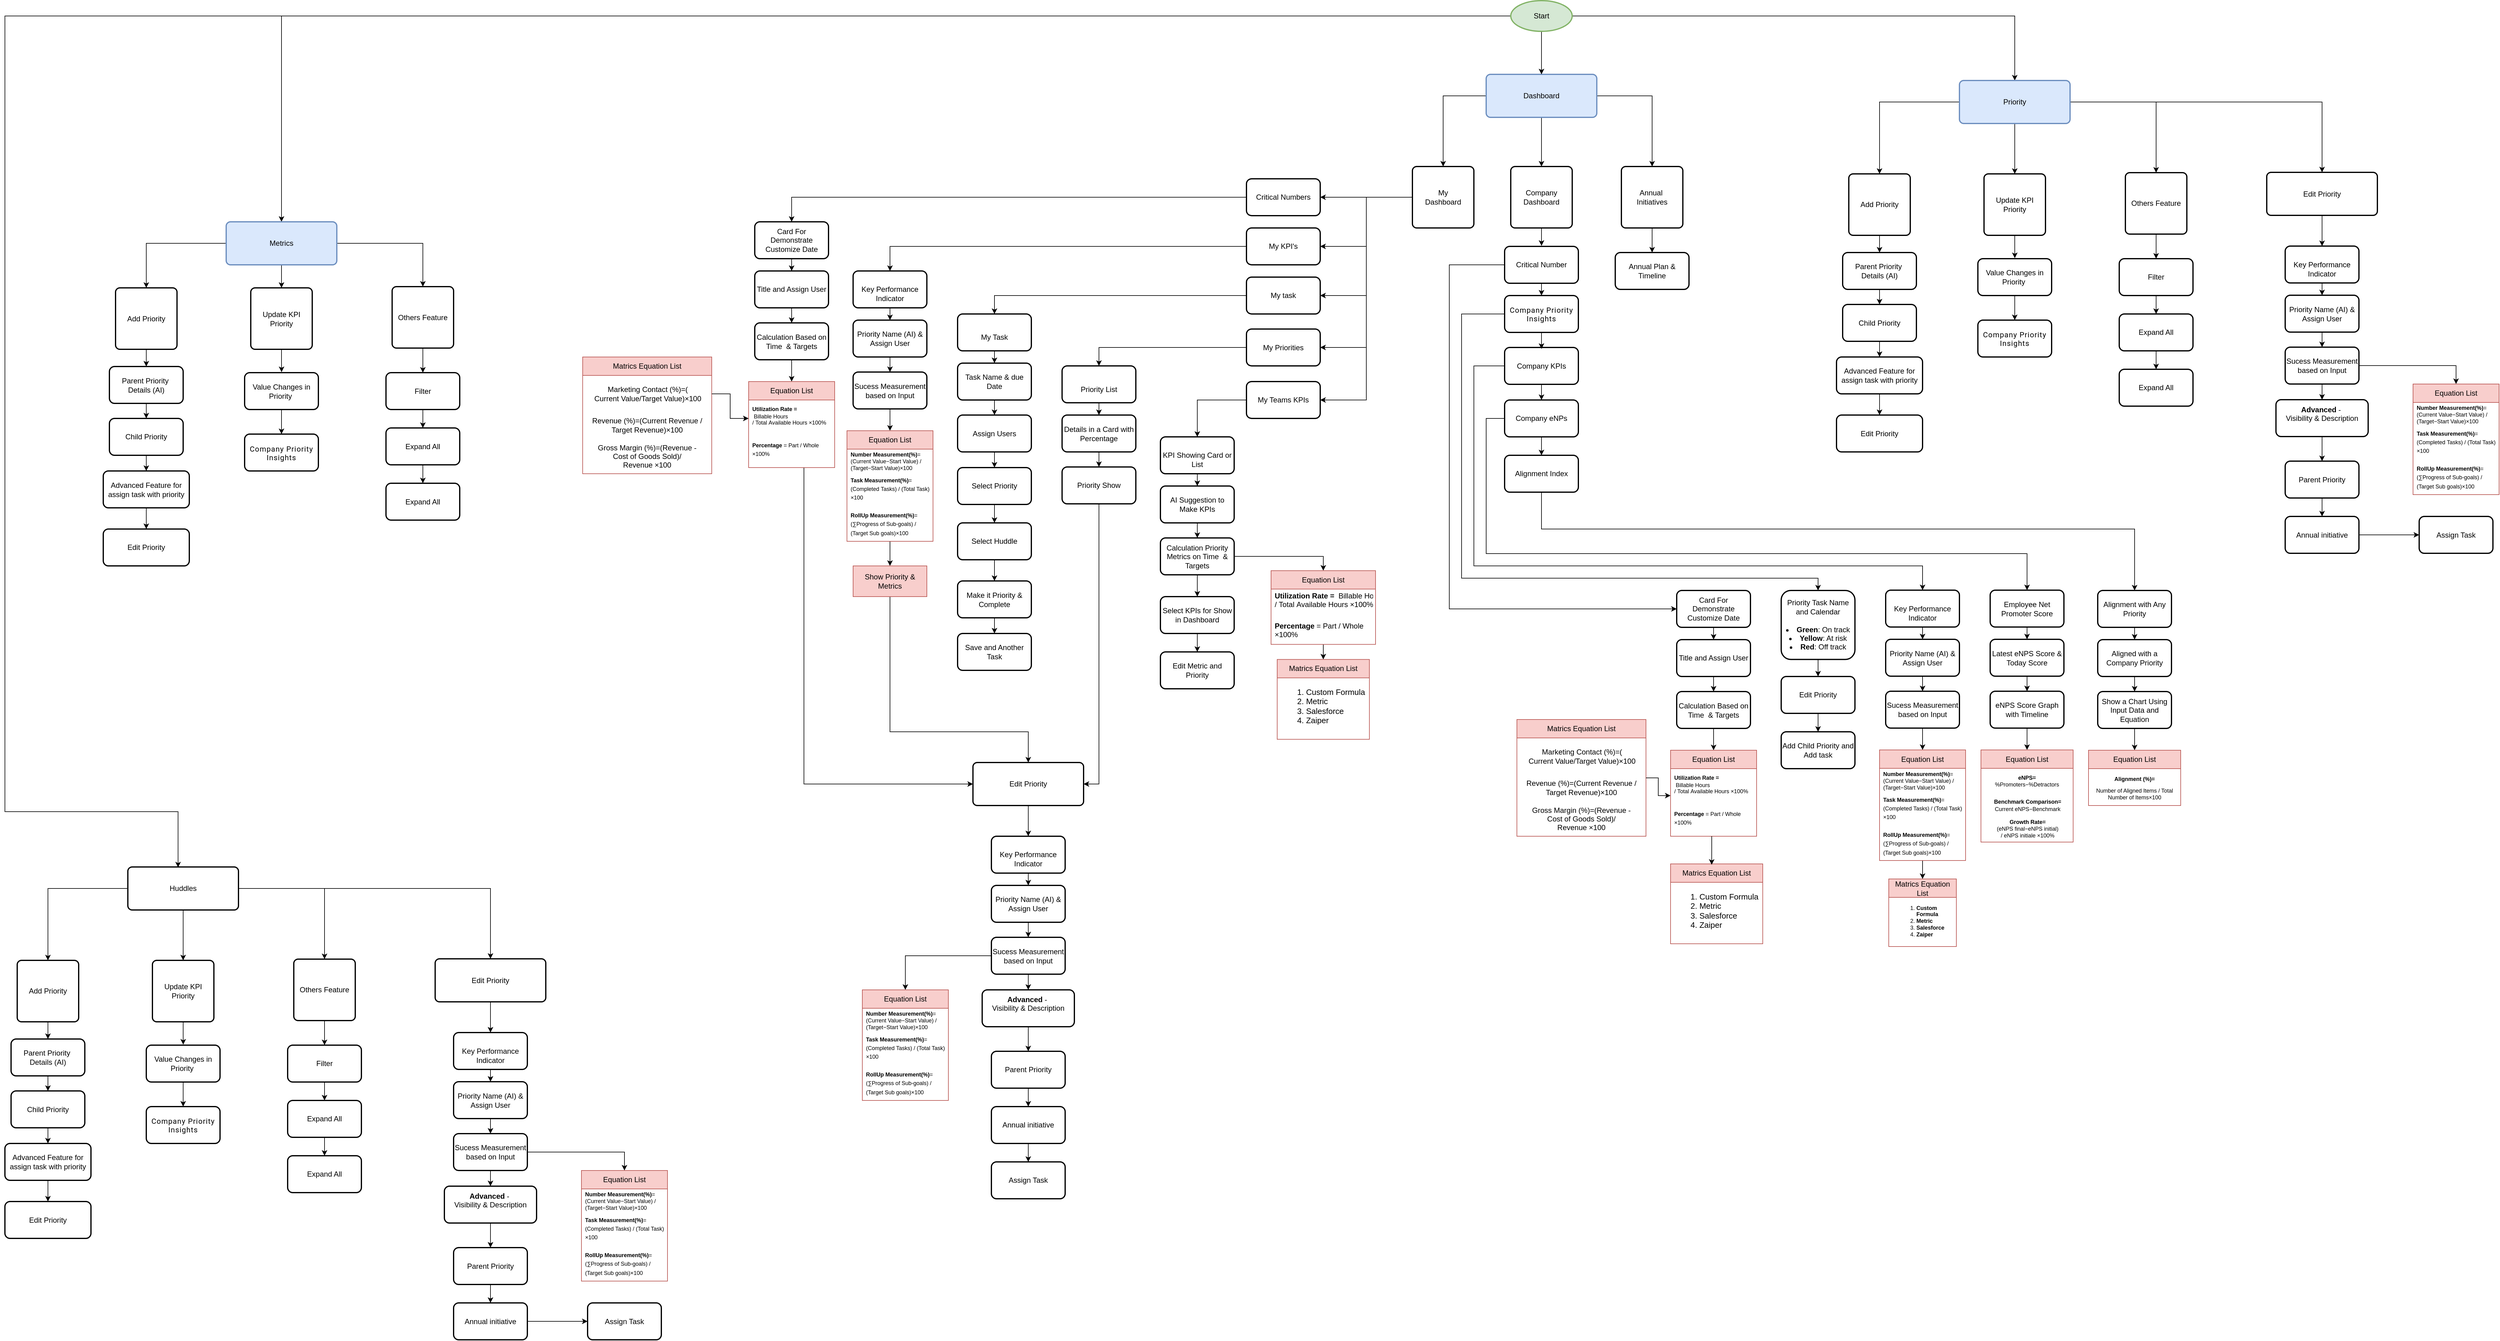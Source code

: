 <mxfile version="24.8.3">
  <diagram name="Page-1" id="G8S-ebVCdpwp3Wh-kXeA">
    <mxGraphModel dx="6629" dy="2174" grid="1" gridSize="10" guides="1" tooltips="1" connect="1" arrows="1" fold="1" page="1" pageScale="1" pageWidth="827" pageHeight="1169" math="0" shadow="0">
      <root>
        <mxCell id="0" />
        <mxCell id="1" parent="0" />
        <mxCell id="_x0GU8yVqpLRFEi92Ow6-8" style="edgeStyle=orthogonalEdgeStyle;rounded=0;orthogonalLoop=1;jettySize=auto;html=1;exitX=1;exitY=0.5;exitDx=0;exitDy=0;" parent="1" source="_x0GU8yVqpLRFEi92Ow6-2" target="_x0GU8yVqpLRFEi92Ow6-6" edge="1">
          <mxGeometry relative="1" as="geometry" />
        </mxCell>
        <mxCell id="_x0GU8yVqpLRFEi92Ow6-9" style="edgeStyle=orthogonalEdgeStyle;rounded=0;orthogonalLoop=1;jettySize=auto;html=1;exitX=0.5;exitY=1;exitDx=0;exitDy=0;" parent="1" source="_x0GU8yVqpLRFEi92Ow6-2" target="_x0GU8yVqpLRFEi92Ow6-5" edge="1">
          <mxGeometry relative="1" as="geometry" />
        </mxCell>
        <mxCell id="_x0GU8yVqpLRFEi92Ow6-10" style="edgeStyle=orthogonalEdgeStyle;rounded=0;orthogonalLoop=1;jettySize=auto;html=1;" parent="1" source="_x0GU8yVqpLRFEi92Ow6-2" target="_x0GU8yVqpLRFEi92Ow6-4" edge="1">
          <mxGeometry relative="1" as="geometry" />
        </mxCell>
        <mxCell id="_x0GU8yVqpLRFEi92Ow6-2" value="Dashboard" style="rounded=1;whiteSpace=wrap;html=1;absoluteArcSize=1;arcSize=14;strokeWidth=2;fillColor=#dae8fc;strokeColor=#6c8ebf;" parent="1" vertex="1">
          <mxGeometry x="400" y="250" width="180" height="70" as="geometry" />
        </mxCell>
        <mxCell id="_x0GU8yVqpLRFEi92Ow6-14" value="" style="edgeStyle=orthogonalEdgeStyle;rounded=0;orthogonalLoop=1;jettySize=auto;html=1;" parent="1" source="_x0GU8yVqpLRFEi92Ow6-4" target="_x0GU8yVqpLRFEi92Ow6-13" edge="1">
          <mxGeometry relative="1" as="geometry" />
        </mxCell>
        <mxCell id="_x0GU8yVqpLRFEi92Ow6-17" value="" style="edgeStyle=orthogonalEdgeStyle;rounded=0;orthogonalLoop=1;jettySize=auto;html=1;" parent="1" source="_x0GU8yVqpLRFEi92Ow6-4" target="_x0GU8yVqpLRFEi92Ow6-16" edge="1">
          <mxGeometry relative="1" as="geometry" />
        </mxCell>
        <mxCell id="_x0GU8yVqpLRFEi92Ow6-19" style="edgeStyle=orthogonalEdgeStyle;rounded=0;orthogonalLoop=1;jettySize=auto;html=1;exitX=0;exitY=0.5;exitDx=0;exitDy=0;entryX=1;entryY=0.5;entryDx=0;entryDy=0;" parent="1" source="_x0GU8yVqpLRFEi92Ow6-4" target="_x0GU8yVqpLRFEi92Ow6-18" edge="1">
          <mxGeometry relative="1" as="geometry" />
        </mxCell>
        <mxCell id="_x0GU8yVqpLRFEi92Ow6-21" style="edgeStyle=orthogonalEdgeStyle;rounded=0;orthogonalLoop=1;jettySize=auto;html=1;exitX=0;exitY=0.5;exitDx=0;exitDy=0;entryX=1;entryY=0.5;entryDx=0;entryDy=0;" parent="1" source="_x0GU8yVqpLRFEi92Ow6-4" target="_x0GU8yVqpLRFEi92Ow6-20" edge="1">
          <mxGeometry relative="1" as="geometry" />
        </mxCell>
        <mxCell id="_x0GU8yVqpLRFEi92Ow6-23" style="edgeStyle=orthogonalEdgeStyle;rounded=0;orthogonalLoop=1;jettySize=auto;html=1;exitX=0;exitY=0.5;exitDx=0;exitDy=0;entryX=1;entryY=0.5;entryDx=0;entryDy=0;" parent="1" source="_x0GU8yVqpLRFEi92Ow6-4" target="_x0GU8yVqpLRFEi92Ow6-22" edge="1">
          <mxGeometry relative="1" as="geometry" />
        </mxCell>
        <mxCell id="_x0GU8yVqpLRFEi92Ow6-4" value="My&lt;div&gt;Dashboard&lt;/div&gt;" style="rounded=1;whiteSpace=wrap;html=1;absoluteArcSize=1;arcSize=14;strokeWidth=2;" parent="1" vertex="1">
          <mxGeometry x="280" y="400" width="100" height="100" as="geometry" />
        </mxCell>
        <mxCell id="_x0GU8yVqpLRFEi92Ow6-5" value="Company Dashboard" style="rounded=1;whiteSpace=wrap;html=1;absoluteArcSize=1;arcSize=14;strokeWidth=2;" parent="1" vertex="1">
          <mxGeometry x="440" y="400" width="100" height="100" as="geometry" />
        </mxCell>
        <mxCell id="tY0gz0rtSxMZjbIJnkCB-17" value="" style="edgeStyle=orthogonalEdgeStyle;rounded=0;orthogonalLoop=1;jettySize=auto;html=1;" edge="1" parent="1" source="_x0GU8yVqpLRFEi92Ow6-6" target="tY0gz0rtSxMZjbIJnkCB-16">
          <mxGeometry relative="1" as="geometry" />
        </mxCell>
        <mxCell id="_x0GU8yVqpLRFEi92Ow6-6" value="Annual&amp;nbsp;&lt;div&gt;Initiatives&lt;/div&gt;" style="rounded=1;whiteSpace=wrap;html=1;absoluteArcSize=1;arcSize=14;strokeWidth=2;" parent="1" vertex="1">
          <mxGeometry x="620" y="400" width="100" height="100" as="geometry" />
        </mxCell>
        <mxCell id="_x0GU8yVqpLRFEi92Ow6-12" style="edgeStyle=orthogonalEdgeStyle;rounded=0;orthogonalLoop=1;jettySize=auto;html=1;entryX=0.5;entryY=0;entryDx=0;entryDy=0;" parent="1" source="_x0GU8yVqpLRFEi92Ow6-11" target="_x0GU8yVqpLRFEi92Ow6-2" edge="1">
          <mxGeometry relative="1" as="geometry" />
        </mxCell>
        <mxCell id="tY0gz0rtSxMZjbIJnkCB-86" style="edgeStyle=orthogonalEdgeStyle;rounded=0;orthogonalLoop=1;jettySize=auto;html=1;" edge="1" parent="1" source="_x0GU8yVqpLRFEi92Ow6-11" target="tY0gz0rtSxMZjbIJnkCB-21">
          <mxGeometry relative="1" as="geometry" />
        </mxCell>
        <mxCell id="tY0gz0rtSxMZjbIJnkCB-365" style="edgeStyle=orthogonalEdgeStyle;rounded=0;orthogonalLoop=1;jettySize=auto;html=1;" edge="1" parent="1" source="_x0GU8yVqpLRFEi92Ow6-11" target="tY0gz0rtSxMZjbIJnkCB-324">
          <mxGeometry relative="1" as="geometry" />
        </mxCell>
        <mxCell id="tY0gz0rtSxMZjbIJnkCB-458" style="edgeStyle=orthogonalEdgeStyle;rounded=0;orthogonalLoop=1;jettySize=auto;html=1;entryX=0.454;entryY=0.01;entryDx=0;entryDy=0;entryPerimeter=0;" edge="1" parent="1" source="_x0GU8yVqpLRFEi92Ow6-11" target="tY0gz0rtSxMZjbIJnkCB-415">
          <mxGeometry relative="1" as="geometry">
            <Array as="points">
              <mxPoint x="-2010" y="155" />
              <mxPoint x="-2010" y="1450" />
              <mxPoint x="-1728" y="1450" />
            </Array>
          </mxGeometry>
        </mxCell>
        <mxCell id="_x0GU8yVqpLRFEi92Ow6-11" value="Start" style="strokeWidth=2;html=1;shape=mxgraph.flowchart.start_1;whiteSpace=wrap;fillColor=#d5e8d4;strokeColor=#82b366;" parent="1" vertex="1">
          <mxGeometry x="440" y="130" width="100" height="50" as="geometry" />
        </mxCell>
        <mxCell id="tY0gz0rtSxMZjbIJnkCB-61" style="edgeStyle=orthogonalEdgeStyle;rounded=0;orthogonalLoop=1;jettySize=auto;html=1;entryX=0.5;entryY=0;entryDx=0;entryDy=0;" edge="1" parent="1" source="_x0GU8yVqpLRFEi92Ow6-13" target="tY0gz0rtSxMZjbIJnkCB-56">
          <mxGeometry relative="1" as="geometry" />
        </mxCell>
        <mxCell id="_x0GU8yVqpLRFEi92Ow6-13" value="Critical Numbers" style="whiteSpace=wrap;html=1;rounded=1;arcSize=14;strokeWidth=2;" parent="1" vertex="1">
          <mxGeometry x="10" y="420" width="120" height="60" as="geometry" />
        </mxCell>
        <mxCell id="tY0gz0rtSxMZjbIJnkCB-120" style="edgeStyle=orthogonalEdgeStyle;rounded=0;orthogonalLoop=1;jettySize=auto;html=1;entryX=0.5;entryY=0;entryDx=0;entryDy=0;" edge="1" parent="1" source="_x0GU8yVqpLRFEi92Ow6-16" target="tY0gz0rtSxMZjbIJnkCB-112">
          <mxGeometry relative="1" as="geometry" />
        </mxCell>
        <mxCell id="_x0GU8yVqpLRFEi92Ow6-16" value="My KPI&#39;s" style="rounded=1;whiteSpace=wrap;html=1;arcSize=14;strokeWidth=2;" parent="1" vertex="1">
          <mxGeometry x="10" y="500" width="120" height="60" as="geometry" />
        </mxCell>
        <mxCell id="tY0gz0rtSxMZjbIJnkCB-130" style="edgeStyle=orthogonalEdgeStyle;rounded=0;orthogonalLoop=1;jettySize=auto;html=1;entryX=0.5;entryY=0;entryDx=0;entryDy=0;" edge="1" parent="1" source="_x0GU8yVqpLRFEi92Ow6-18" target="tY0gz0rtSxMZjbIJnkCB-122">
          <mxGeometry relative="1" as="geometry" />
        </mxCell>
        <mxCell id="_x0GU8yVqpLRFEi92Ow6-18" value="My task" style="rounded=1;whiteSpace=wrap;html=1;arcSize=14;strokeWidth=2;" parent="1" vertex="1">
          <mxGeometry x="10" y="580" width="120" height="60" as="geometry" />
        </mxCell>
        <mxCell id="tY0gz0rtSxMZjbIJnkCB-140" style="edgeStyle=orthogonalEdgeStyle;rounded=0;orthogonalLoop=1;jettySize=auto;html=1;entryX=0.5;entryY=0;entryDx=0;entryDy=0;" edge="1" parent="1" source="_x0GU8yVqpLRFEi92Ow6-20" target="tY0gz0rtSxMZjbIJnkCB-132">
          <mxGeometry relative="1" as="geometry" />
        </mxCell>
        <mxCell id="_x0GU8yVqpLRFEi92Ow6-20" value="My Priorities" style="rounded=1;whiteSpace=wrap;html=1;arcSize=14;strokeWidth=2;" parent="1" vertex="1">
          <mxGeometry x="10" y="664.5" width="120" height="60" as="geometry" />
        </mxCell>
        <mxCell id="tY0gz0rtSxMZjbIJnkCB-161" style="edgeStyle=orthogonalEdgeStyle;rounded=0;orthogonalLoop=1;jettySize=auto;html=1;exitX=0;exitY=0.5;exitDx=0;exitDy=0;entryX=0.5;entryY=0;entryDx=0;entryDy=0;" edge="1" parent="1" source="_x0GU8yVqpLRFEi92Ow6-22" target="tY0gz0rtSxMZjbIJnkCB-153">
          <mxGeometry relative="1" as="geometry" />
        </mxCell>
        <mxCell id="_x0GU8yVqpLRFEi92Ow6-22" value="My Teams KPIs" style="rounded=1;whiteSpace=wrap;html=1;arcSize=14;strokeWidth=2;" parent="1" vertex="1">
          <mxGeometry x="10" y="750" width="120" height="60" as="geometry" />
        </mxCell>
        <mxCell id="tY0gz0rtSxMZjbIJnkCB-12" style="edgeStyle=orthogonalEdgeStyle;rounded=0;orthogonalLoop=1;jettySize=auto;html=1;entryX=0.5;entryY=0;entryDx=0;entryDy=0;" edge="1" parent="1" source="tY0gz0rtSxMZjbIJnkCB-3" target="tY0gz0rtSxMZjbIJnkCB-4">
          <mxGeometry relative="1" as="geometry" />
        </mxCell>
        <mxCell id="tY0gz0rtSxMZjbIJnkCB-289" style="edgeStyle=orthogonalEdgeStyle;rounded=0;orthogonalLoop=1;jettySize=auto;html=1;entryX=0;entryY=0.5;entryDx=0;entryDy=0;" edge="1" parent="1" source="tY0gz0rtSxMZjbIJnkCB-3" target="tY0gz0rtSxMZjbIJnkCB-274">
          <mxGeometry relative="1" as="geometry">
            <Array as="points">
              <mxPoint x="340" y="560" />
              <mxPoint x="340" y="1120" />
            </Array>
          </mxGeometry>
        </mxCell>
        <mxCell id="tY0gz0rtSxMZjbIJnkCB-3" value="Critical Number" style="rounded=1;whiteSpace=wrap;html=1;arcSize=14;strokeWidth=2;" vertex="1" parent="1">
          <mxGeometry x="430" y="530" width="120" height="60" as="geometry" />
        </mxCell>
        <mxCell id="tY0gz0rtSxMZjbIJnkCB-296" style="edgeStyle=orthogonalEdgeStyle;rounded=0;orthogonalLoop=1;jettySize=auto;html=1;entryX=0.5;entryY=0;entryDx=0;entryDy=0;" edge="1" parent="1" source="tY0gz0rtSxMZjbIJnkCB-4" target="tY0gz0rtSxMZjbIJnkCB-292">
          <mxGeometry relative="1" as="geometry">
            <Array as="points">
              <mxPoint x="360" y="640" />
              <mxPoint x="360" y="1070" />
              <mxPoint x="940" y="1070" />
            </Array>
          </mxGeometry>
        </mxCell>
        <mxCell id="tY0gz0rtSxMZjbIJnkCB-4" value="&lt;h3 style=&quot;box-sizing: inherit; font-family: Roboto, sf, Helvetica, Arial, sans-serif; font-size: 15px; letter-spacing: 0.05em; margin: 0px; text-align: start; background-color: rgb(255, 255, 255);&quot;&gt;&lt;button style=&quot;box-sizing: inherit; font-family: Roboto, sf, Helvetica, Arial, sans-serif; font-size: 14px; background-position: 0px 0px; background-color: initial; cursor: pointer; transition: color 0.2s; border-radius: 5px; border-width: initial !important; border-style: none !important; border-color: initial !important; padding: 0px !important;&quot; data-bind=&quot;invisible: bIsOKRFeatureEnabled, click: navigateToManagePriorities&quot; title=&quot;Manage your Company Priorities&quot; class=&quot;button no-style&quot; data-value=&quot;noDrawer&quot;&gt;&lt;span style=&quot;box-sizing: inherit; letter-spacing: 0.06em; font-size: 12px; line-height: 14px; display: inline-block; vertical-align: text-top;&quot; class=&quot;label-icon dashboardHeaderSpacing&quot;&gt;&lt;font color=&quot;#000000&quot;&gt;Company Priority Insights&lt;/font&gt;&lt;/span&gt;&lt;/button&gt;&lt;/h3&gt;" style="rounded=1;whiteSpace=wrap;html=1;arcSize=14;strokeWidth=2;" vertex="1" parent="1">
          <mxGeometry x="430" y="610" width="120" height="60" as="geometry" />
        </mxCell>
        <mxCell id="tY0gz0rtSxMZjbIJnkCB-14" style="edgeStyle=orthogonalEdgeStyle;rounded=0;orthogonalLoop=1;jettySize=auto;html=1;entryX=0.5;entryY=0;entryDx=0;entryDy=0;" edge="1" parent="1" source="tY0gz0rtSxMZjbIJnkCB-5" target="tY0gz0rtSxMZjbIJnkCB-6">
          <mxGeometry relative="1" as="geometry" />
        </mxCell>
        <mxCell id="tY0gz0rtSxMZjbIJnkCB-470" style="edgeStyle=orthogonalEdgeStyle;rounded=0;orthogonalLoop=1;jettySize=auto;html=1;entryX=0.5;entryY=0;entryDx=0;entryDy=0;" edge="1" parent="1" source="tY0gz0rtSxMZjbIJnkCB-5" target="tY0gz0rtSxMZjbIJnkCB-460">
          <mxGeometry relative="1" as="geometry">
            <Array as="points">
              <mxPoint x="380" y="725" />
              <mxPoint x="380" y="1050" />
              <mxPoint x="1110" y="1050" />
            </Array>
          </mxGeometry>
        </mxCell>
        <mxCell id="tY0gz0rtSxMZjbIJnkCB-5" value="Company KPIs" style="rounded=1;whiteSpace=wrap;html=1;arcSize=14;strokeWidth=2;" vertex="1" parent="1">
          <mxGeometry x="430" y="694.5" width="120" height="60" as="geometry" />
        </mxCell>
        <mxCell id="tY0gz0rtSxMZjbIJnkCB-15" style="edgeStyle=orthogonalEdgeStyle;rounded=0;orthogonalLoop=1;jettySize=auto;html=1;entryX=0.5;entryY=0;entryDx=0;entryDy=0;" edge="1" parent="1" source="tY0gz0rtSxMZjbIJnkCB-6" target="tY0gz0rtSxMZjbIJnkCB-7">
          <mxGeometry relative="1" as="geometry" />
        </mxCell>
        <mxCell id="tY0gz0rtSxMZjbIJnkCB-483" style="edgeStyle=orthogonalEdgeStyle;rounded=0;orthogonalLoop=1;jettySize=auto;html=1;" edge="1" parent="1" source="tY0gz0rtSxMZjbIJnkCB-6" target="tY0gz0rtSxMZjbIJnkCB-472">
          <mxGeometry relative="1" as="geometry">
            <Array as="points">
              <mxPoint x="400" y="810" />
              <mxPoint x="400" y="1030" />
              <mxPoint x="1280" y="1030" />
            </Array>
          </mxGeometry>
        </mxCell>
        <mxCell id="tY0gz0rtSxMZjbIJnkCB-6" value="Company eNPs" style="rounded=1;whiteSpace=wrap;html=1;arcSize=14;strokeWidth=2;" vertex="1" parent="1">
          <mxGeometry x="430" y="780" width="120" height="60" as="geometry" />
        </mxCell>
        <mxCell id="tY0gz0rtSxMZjbIJnkCB-503" style="edgeStyle=orthogonalEdgeStyle;rounded=0;orthogonalLoop=1;jettySize=auto;html=1;entryX=0.5;entryY=0;entryDx=0;entryDy=0;" edge="1" parent="1" source="tY0gz0rtSxMZjbIJnkCB-7" target="tY0gz0rtSxMZjbIJnkCB-495">
          <mxGeometry relative="1" as="geometry">
            <Array as="points">
              <mxPoint x="490" y="990" />
              <mxPoint x="1455" y="990" />
            </Array>
          </mxGeometry>
        </mxCell>
        <mxCell id="tY0gz0rtSxMZjbIJnkCB-7" value="Alignment Index" style="rounded=1;whiteSpace=wrap;html=1;arcSize=14;strokeWidth=2;" vertex="1" parent="1">
          <mxGeometry x="430" y="870" width="120" height="60" as="geometry" />
        </mxCell>
        <mxCell id="tY0gz0rtSxMZjbIJnkCB-11" style="edgeStyle=orthogonalEdgeStyle;rounded=0;orthogonalLoop=1;jettySize=auto;html=1;entryX=0.501;entryY=-0.015;entryDx=0;entryDy=0;entryPerimeter=0;" edge="1" parent="1" source="_x0GU8yVqpLRFEi92Ow6-5" target="tY0gz0rtSxMZjbIJnkCB-3">
          <mxGeometry relative="1" as="geometry" />
        </mxCell>
        <mxCell id="tY0gz0rtSxMZjbIJnkCB-13" style="edgeStyle=orthogonalEdgeStyle;rounded=0;orthogonalLoop=1;jettySize=auto;html=1;entryX=0.501;entryY=0.039;entryDx=0;entryDy=0;entryPerimeter=0;" edge="1" parent="1" source="tY0gz0rtSxMZjbIJnkCB-4" target="tY0gz0rtSxMZjbIJnkCB-5">
          <mxGeometry relative="1" as="geometry" />
        </mxCell>
        <mxCell id="tY0gz0rtSxMZjbIJnkCB-16" value="Annual Plan &amp;amp; Timeline" style="rounded=1;whiteSpace=wrap;html=1;arcSize=14;strokeWidth=2;" vertex="1" parent="1">
          <mxGeometry x="610" y="540" width="120" height="60" as="geometry" />
        </mxCell>
        <mxCell id="tY0gz0rtSxMZjbIJnkCB-18" style="edgeStyle=orthogonalEdgeStyle;rounded=0;orthogonalLoop=1;jettySize=auto;html=1;exitX=1;exitY=0.5;exitDx=0;exitDy=0;" edge="1" parent="1" source="tY0gz0rtSxMZjbIJnkCB-21" target="tY0gz0rtSxMZjbIJnkCB-31">
          <mxGeometry relative="1" as="geometry" />
        </mxCell>
        <mxCell id="tY0gz0rtSxMZjbIJnkCB-19" style="edgeStyle=orthogonalEdgeStyle;rounded=0;orthogonalLoop=1;jettySize=auto;html=1;exitX=0.5;exitY=1;exitDx=0;exitDy=0;" edge="1" parent="1" source="tY0gz0rtSxMZjbIJnkCB-21" target="tY0gz0rtSxMZjbIJnkCB-29">
          <mxGeometry relative="1" as="geometry" />
        </mxCell>
        <mxCell id="tY0gz0rtSxMZjbIJnkCB-20" style="edgeStyle=orthogonalEdgeStyle;rounded=0;orthogonalLoop=1;jettySize=auto;html=1;" edge="1" parent="1" source="tY0gz0rtSxMZjbIJnkCB-21" target="tY0gz0rtSxMZjbIJnkCB-28">
          <mxGeometry relative="1" as="geometry" />
        </mxCell>
        <mxCell id="tY0gz0rtSxMZjbIJnkCB-243" style="edgeStyle=orthogonalEdgeStyle;rounded=0;orthogonalLoop=1;jettySize=auto;html=1;entryX=0.5;entryY=0;entryDx=0;entryDy=0;" edge="1" parent="1" source="tY0gz0rtSxMZjbIJnkCB-21" target="tY0gz0rtSxMZjbIJnkCB-225">
          <mxGeometry relative="1" as="geometry" />
        </mxCell>
        <mxCell id="tY0gz0rtSxMZjbIJnkCB-21" value="Priority" style="rounded=1;whiteSpace=wrap;html=1;absoluteArcSize=1;arcSize=14;strokeWidth=2;fillColor=#dae8fc;strokeColor=#6c8ebf;" vertex="1" parent="1">
          <mxGeometry x="1170" y="260" width="180" height="70" as="geometry" />
        </mxCell>
        <mxCell id="tY0gz0rtSxMZjbIJnkCB-22" value="" style="edgeStyle=orthogonalEdgeStyle;rounded=0;orthogonalLoop=1;jettySize=auto;html=1;" edge="1" parent="1" source="tY0gz0rtSxMZjbIJnkCB-28" target="tY0gz0rtSxMZjbIJnkCB-34">
          <mxGeometry relative="1" as="geometry" />
        </mxCell>
        <mxCell id="tY0gz0rtSxMZjbIJnkCB-23" value="" style="edgeStyle=orthogonalEdgeStyle;rounded=0;orthogonalLoop=1;jettySize=auto;html=1;" edge="1" parent="1" source="tY0gz0rtSxMZjbIJnkCB-28" target="tY0gz0rtSxMZjbIJnkCB-35">
          <mxGeometry relative="1" as="geometry" />
        </mxCell>
        <mxCell id="tY0gz0rtSxMZjbIJnkCB-28" value="Add Priority" style="rounded=1;whiteSpace=wrap;html=1;absoluteArcSize=1;arcSize=14;strokeWidth=2;" vertex="1" parent="1">
          <mxGeometry x="990" y="412" width="100" height="100" as="geometry" />
        </mxCell>
        <mxCell id="tY0gz0rtSxMZjbIJnkCB-29" value="Update KPI Priority" style="rounded=1;whiteSpace=wrap;html=1;absoluteArcSize=1;arcSize=14;strokeWidth=2;" vertex="1" parent="1">
          <mxGeometry x="1210" y="412" width="100" height="100" as="geometry" />
        </mxCell>
        <mxCell id="tY0gz0rtSxMZjbIJnkCB-30" value="" style="edgeStyle=orthogonalEdgeStyle;rounded=0;orthogonalLoop=1;jettySize=auto;html=1;" edge="1" parent="1" source="tY0gz0rtSxMZjbIJnkCB-31" target="tY0gz0rtSxMZjbIJnkCB-50">
          <mxGeometry relative="1" as="geometry" />
        </mxCell>
        <mxCell id="tY0gz0rtSxMZjbIJnkCB-31" value="Others Feature" style="rounded=1;whiteSpace=wrap;html=1;absoluteArcSize=1;arcSize=14;strokeWidth=2;" vertex="1" parent="1">
          <mxGeometry x="1440" y="410" width="100" height="100" as="geometry" />
        </mxCell>
        <mxCell id="tY0gz0rtSxMZjbIJnkCB-34" value="Parent Priority&amp;nbsp;&lt;div&gt;Details (AI)&lt;/div&gt;" style="whiteSpace=wrap;html=1;rounded=1;arcSize=14;strokeWidth=2;" vertex="1" parent="1">
          <mxGeometry x="980" y="540" width="120" height="60" as="geometry" />
        </mxCell>
        <mxCell id="tY0gz0rtSxMZjbIJnkCB-51" style="edgeStyle=orthogonalEdgeStyle;rounded=0;orthogonalLoop=1;jettySize=auto;html=1;exitX=0.5;exitY=1;exitDx=0;exitDy=0;entryX=0.5;entryY=0;entryDx=0;entryDy=0;" edge="1" parent="1" source="tY0gz0rtSxMZjbIJnkCB-35" target="tY0gz0rtSxMZjbIJnkCB-36">
          <mxGeometry relative="1" as="geometry" />
        </mxCell>
        <mxCell id="tY0gz0rtSxMZjbIJnkCB-35" value="Child Priority" style="rounded=1;whiteSpace=wrap;html=1;arcSize=14;strokeWidth=2;" vertex="1" parent="1">
          <mxGeometry x="980" y="624.5" width="120" height="60" as="geometry" />
        </mxCell>
        <mxCell id="tY0gz0rtSxMZjbIJnkCB-253" style="edgeStyle=orthogonalEdgeStyle;rounded=0;orthogonalLoop=1;jettySize=auto;html=1;entryX=0.5;entryY=0;entryDx=0;entryDy=0;" edge="1" parent="1" source="tY0gz0rtSxMZjbIJnkCB-36" target="tY0gz0rtSxMZjbIJnkCB-252">
          <mxGeometry relative="1" as="geometry" />
        </mxCell>
        <mxCell id="tY0gz0rtSxMZjbIJnkCB-36" value="Advanced Feature for assign task with priority" style="rounded=1;whiteSpace=wrap;html=1;arcSize=14;strokeWidth=2;" vertex="1" parent="1">
          <mxGeometry x="970" y="710" width="140" height="60" as="geometry" />
        </mxCell>
        <mxCell id="tY0gz0rtSxMZjbIJnkCB-40" style="edgeStyle=orthogonalEdgeStyle;rounded=0;orthogonalLoop=1;jettySize=auto;html=1;entryX=0.5;entryY=0;entryDx=0;entryDy=0;" edge="1" parent="1" source="tY0gz0rtSxMZjbIJnkCB-41" target="tY0gz0rtSxMZjbIJnkCB-42">
          <mxGeometry relative="1" as="geometry" />
        </mxCell>
        <mxCell id="tY0gz0rtSxMZjbIJnkCB-41" value="Value Changes in Priority&amp;nbsp;" style="rounded=1;whiteSpace=wrap;html=1;arcSize=14;strokeWidth=2;" vertex="1" parent="1">
          <mxGeometry x="1200" y="550" width="120" height="60" as="geometry" />
        </mxCell>
        <mxCell id="tY0gz0rtSxMZjbIJnkCB-42" value="&lt;h3 style=&quot;box-sizing: inherit; font-family: Roboto, sf, Helvetica, Arial, sans-serif; font-size: 15px; letter-spacing: 0.05em; margin: 0px; text-align: start; background-color: rgb(255, 255, 255);&quot;&gt;&lt;button style=&quot;box-sizing: inherit; font-family: Roboto, sf, Helvetica, Arial, sans-serif; font-size: 14px; background-position: 0px 0px; background-color: initial; cursor: pointer; transition: color 0.2s; border-radius: 5px; border-width: initial !important; border-style: none !important; border-color: initial !important; padding: 0px !important;&quot; data-bind=&quot;invisible: bIsOKRFeatureEnabled, click: navigateToManagePriorities&quot; title=&quot;Manage your Company Priorities&quot; class=&quot;button no-style&quot; data-value=&quot;noDrawer&quot;&gt;&lt;span style=&quot;box-sizing: inherit; letter-spacing: 0.06em; font-size: 12px; line-height: 14px; display: inline-block; vertical-align: text-top;&quot; class=&quot;label-icon dashboardHeaderSpacing&quot;&gt;&lt;font color=&quot;#000000&quot;&gt;Company Priority Insights&lt;/font&gt;&lt;/span&gt;&lt;/button&gt;&lt;/h3&gt;" style="rounded=1;whiteSpace=wrap;html=1;arcSize=14;strokeWidth=2;" vertex="1" parent="1">
          <mxGeometry x="1200" y="650" width="120" height="60" as="geometry" />
        </mxCell>
        <mxCell id="tY0gz0rtSxMZjbIJnkCB-48" style="edgeStyle=orthogonalEdgeStyle;rounded=0;orthogonalLoop=1;jettySize=auto;html=1;entryX=0.501;entryY=-0.015;entryDx=0;entryDy=0;entryPerimeter=0;" edge="1" parent="1" source="tY0gz0rtSxMZjbIJnkCB-29" target="tY0gz0rtSxMZjbIJnkCB-41">
          <mxGeometry relative="1" as="geometry" />
        </mxCell>
        <mxCell id="tY0gz0rtSxMZjbIJnkCB-54" style="edgeStyle=orthogonalEdgeStyle;rounded=0;orthogonalLoop=1;jettySize=auto;html=1;entryX=0.5;entryY=0;entryDx=0;entryDy=0;" edge="1" parent="1" source="tY0gz0rtSxMZjbIJnkCB-50" target="tY0gz0rtSxMZjbIJnkCB-52">
          <mxGeometry relative="1" as="geometry" />
        </mxCell>
        <mxCell id="tY0gz0rtSxMZjbIJnkCB-50" value="Filter" style="rounded=1;whiteSpace=wrap;html=1;arcSize=14;strokeWidth=2;" vertex="1" parent="1">
          <mxGeometry x="1430" y="550" width="120" height="60" as="geometry" />
        </mxCell>
        <mxCell id="tY0gz0rtSxMZjbIJnkCB-55" style="edgeStyle=orthogonalEdgeStyle;rounded=0;orthogonalLoop=1;jettySize=auto;html=1;entryX=0.5;entryY=0;entryDx=0;entryDy=0;" edge="1" parent="1" source="tY0gz0rtSxMZjbIJnkCB-52" target="tY0gz0rtSxMZjbIJnkCB-53">
          <mxGeometry relative="1" as="geometry" />
        </mxCell>
        <mxCell id="tY0gz0rtSxMZjbIJnkCB-52" value="Expand All" style="rounded=1;whiteSpace=wrap;html=1;arcSize=14;strokeWidth=2;" vertex="1" parent="1">
          <mxGeometry x="1430" y="640" width="120" height="60" as="geometry" />
        </mxCell>
        <mxCell id="tY0gz0rtSxMZjbIJnkCB-53" value="Expand All" style="rounded=1;whiteSpace=wrap;html=1;arcSize=14;strokeWidth=2;" vertex="1" parent="1">
          <mxGeometry x="1430" y="730" width="120" height="60" as="geometry" />
        </mxCell>
        <mxCell id="tY0gz0rtSxMZjbIJnkCB-87" style="edgeStyle=orthogonalEdgeStyle;rounded=0;orthogonalLoop=1;jettySize=auto;html=1;entryX=0.5;entryY=0;entryDx=0;entryDy=0;" edge="1" parent="1" source="tY0gz0rtSxMZjbIJnkCB-56" target="tY0gz0rtSxMZjbIJnkCB-57">
          <mxGeometry relative="1" as="geometry" />
        </mxCell>
        <mxCell id="tY0gz0rtSxMZjbIJnkCB-56" value="&lt;div&gt;&lt;br&gt;&lt;/div&gt;Card For Demonstrate Customize Date&lt;div&gt;&lt;br&gt;&lt;/div&gt;" style="rounded=1;whiteSpace=wrap;html=1;arcSize=14;strokeWidth=2;" vertex="1" parent="1">
          <mxGeometry x="-790" y="490" width="120" height="60" as="geometry" />
        </mxCell>
        <mxCell id="tY0gz0rtSxMZjbIJnkCB-88" style="edgeStyle=orthogonalEdgeStyle;rounded=0;orthogonalLoop=1;jettySize=auto;html=1;exitX=0.5;exitY=1;exitDx=0;exitDy=0;entryX=0.5;entryY=0;entryDx=0;entryDy=0;" edge="1" parent="1" source="tY0gz0rtSxMZjbIJnkCB-57" target="tY0gz0rtSxMZjbIJnkCB-58">
          <mxGeometry relative="1" as="geometry" />
        </mxCell>
        <mxCell id="tY0gz0rtSxMZjbIJnkCB-57" value="Title and Assign User" style="rounded=1;whiteSpace=wrap;html=1;arcSize=14;strokeWidth=2;" vertex="1" parent="1">
          <mxGeometry x="-790" y="570" width="120" height="60" as="geometry" />
        </mxCell>
        <mxCell id="tY0gz0rtSxMZjbIJnkCB-100" style="edgeStyle=orthogonalEdgeStyle;rounded=0;orthogonalLoop=1;jettySize=auto;html=1;entryX=0.5;entryY=0;entryDx=0;entryDy=0;" edge="1" parent="1" source="tY0gz0rtSxMZjbIJnkCB-58" target="tY0gz0rtSxMZjbIJnkCB-96">
          <mxGeometry relative="1" as="geometry" />
        </mxCell>
        <mxCell id="tY0gz0rtSxMZjbIJnkCB-58" value="Calculation Based on Time&amp;nbsp; &amp;amp; Targets" style="rounded=1;whiteSpace=wrap;html=1;arcSize=14;strokeWidth=2;" vertex="1" parent="1">
          <mxGeometry x="-790" y="654.5" width="120" height="60" as="geometry" />
        </mxCell>
        <mxCell id="tY0gz0rtSxMZjbIJnkCB-63" style="edgeStyle=orthogonalEdgeStyle;rounded=0;orthogonalLoop=1;jettySize=auto;html=1;exitX=0.5;exitY=1;exitDx=0;exitDy=0;" edge="1" parent="1" source="tY0gz0rtSxMZjbIJnkCB-65">
          <mxGeometry relative="1" as="geometry">
            <mxPoint x="-345" y="1490" as="targetPoint" />
          </mxGeometry>
        </mxCell>
        <mxCell id="tY0gz0rtSxMZjbIJnkCB-65" value="Edit Priority" style="rounded=1;whiteSpace=wrap;html=1;absoluteArcSize=1;arcSize=14;strokeWidth=2;" vertex="1" parent="1">
          <mxGeometry x="-435" y="1370" width="180" height="70" as="geometry" />
        </mxCell>
        <mxCell id="tY0gz0rtSxMZjbIJnkCB-244" style="edgeStyle=orthogonalEdgeStyle;rounded=0;orthogonalLoop=1;jettySize=auto;html=1;entryX=0;entryY=0.5;entryDx=0;entryDy=0;" edge="1" parent="1" source="tY0gz0rtSxMZjbIJnkCB-96" target="tY0gz0rtSxMZjbIJnkCB-65">
          <mxGeometry relative="1" as="geometry">
            <Array as="points">
              <mxPoint x="-710" y="1405" />
            </Array>
          </mxGeometry>
        </mxCell>
        <mxCell id="tY0gz0rtSxMZjbIJnkCB-96" value="Equation List" style="swimlane;fontStyle=0;childLayout=stackLayout;horizontal=1;startSize=30;horizontalStack=0;resizeParent=1;resizeParentMax=0;resizeLast=0;collapsible=1;marginBottom=0;whiteSpace=wrap;html=1;fillColor=#f8cecc;strokeColor=#b85450;" vertex="1" parent="1">
          <mxGeometry x="-800" y="750" width="140" height="140" as="geometry" />
        </mxCell>
        <mxCell id="tY0gz0rtSxMZjbIJnkCB-97" value="&lt;span style=&quot;text-align: center; font-size: 9px;&quot; class=&quot;base&quot;&gt;&lt;b&gt;&lt;font style=&quot;font-size: 9px;&quot;&gt;&lt;span class=&quot;mord text&quot;&gt;&lt;span class=&quot;mord&quot;&gt;Utilization&amp;nbsp;Rate&amp;nbsp;&lt;/span&gt;&lt;/span&gt;&lt;span class=&quot;mspace&quot;&gt;&lt;/span&gt;&lt;span class=&quot;mrel&quot;&gt;=&amp;nbsp;&lt;/span&gt;&lt;/font&gt;&lt;/b&gt;&lt;/span&gt;&lt;div style=&quot;font-size: 9px;&quot;&gt;&lt;font style=&quot;font-size: 9px;&quot;&gt;&lt;span style=&quot;text-align: center;&quot; class=&quot;base&quot;&gt;&lt;span class=&quot;mord&quot;&gt;&lt;span class=&quot;mfrac&quot;&gt;&lt;span class=&quot;vlist-t vlist-t2&quot;&gt;&lt;span class=&quot;vlist-r&quot;&gt;&lt;span class=&quot;vlist&quot;&gt;&lt;span class=&quot;mord&quot;&gt;&lt;span class=&quot;mord text&quot;&gt;&lt;span class=&quot;mord&quot;&gt;&amp;nbsp;&lt;/span&gt;&lt;/span&gt;&lt;/span&gt;&lt;span class=&quot;pstrut&quot;&gt;&lt;/span&gt;&lt;span class=&quot;frac-line&quot;&gt;&lt;/span&gt;&lt;span class=&quot;pstrut&quot;&gt;&lt;/span&gt;&lt;span class=&quot;mord&quot;&gt;&lt;span class=&quot;mord text&quot;&gt;&lt;span class=&quot;mord&quot;&gt;Billable&amp;nbsp;Hours /&amp;nbsp;&lt;/span&gt;&lt;/span&gt;&lt;/span&gt;&lt;/span&gt;&lt;span class=&quot;vlist-s&quot;&gt;Total&amp;nbsp;Available&amp;nbsp;Hours&amp;nbsp;​&lt;/span&gt;&lt;/span&gt;&lt;span class=&quot;vlist-r&quot;&gt;&lt;span class=&quot;vlist&quot;&gt;&lt;/span&gt;&lt;/span&gt;&lt;/span&gt;&lt;/span&gt;&lt;span class=&quot;mclose nulldelimiter&quot;&gt;&lt;/span&gt;&lt;/span&gt;&lt;span class=&quot;mspace&quot;&gt;&lt;/span&gt;&lt;span class=&quot;mbin&quot;&gt;×&lt;/span&gt;&lt;span class=&quot;mspace&quot;&gt;&lt;/span&gt;&lt;/span&gt;&lt;span style=&quot;text-align: center;&quot; class=&quot;base&quot;&gt;&lt;span class=&quot;strut&quot;&gt;&lt;/span&gt;&lt;span class=&quot;mord&quot;&gt;100%&lt;/span&gt;&lt;/span&gt;&lt;/font&gt;&lt;div&gt;&lt;span style=&quot;text-align: center;&quot; class=&quot;base&quot;&gt;&lt;span class=&quot;mord&quot;&gt;&lt;br&gt;&lt;/span&gt;&lt;/span&gt;&lt;/div&gt;&lt;/div&gt;" style="text;strokeColor=none;fillColor=none;align=left;verticalAlign=middle;spacingLeft=4;spacingRight=4;overflow=hidden;points=[[0,0.5],[1,0.5]];portConstraint=eastwest;rotatable=0;whiteSpace=wrap;html=1;" vertex="1" parent="tY0gz0rtSxMZjbIJnkCB-96">
          <mxGeometry y="30" width="140" height="60" as="geometry" />
        </mxCell>
        <mxCell id="tY0gz0rtSxMZjbIJnkCB-98" value="&lt;font style=&quot;font-size: 9px;&quot;&gt;&lt;span style=&quot;text-align: center;&quot; class=&quot;base&quot;&gt;&lt;span style=&quot;&quot; class=&quot;mord text&quot;&gt;&lt;span style=&quot;&quot; class=&quot;mord&quot;&gt;&lt;b style=&quot;&quot;&gt;Percentage&amp;nbsp;&lt;/b&gt;&lt;/span&gt;&lt;/span&gt;&lt;span style=&quot;&quot; class=&quot;mspace&quot;&gt;&lt;/span&gt;&lt;span style=&quot;&quot; class=&quot;mrel&quot;&gt;= Part /&amp;nbsp;&lt;/span&gt;&lt;span style=&quot;&quot; class=&quot;mspace&quot;&gt;&lt;/span&gt;&lt;/span&gt;&lt;span style=&quot;text-align: center;&quot; class=&quot;base&quot;&gt;&lt;span class=&quot;strut&quot;&gt;&lt;/span&gt;&lt;span class=&quot;mord&quot;&gt;&lt;span class=&quot;mopen nulldelimiter&quot;&gt;&lt;/span&gt;&lt;span class=&quot;mfrac&quot;&gt;&lt;span class=&quot;vlist-t vlist-t2&quot;&gt;&lt;span class=&quot;vlist-r&quot;&gt;&lt;span class=&quot;vlist&quot;&gt;&lt;span class=&quot;pstrut&quot;&gt;&lt;/span&gt;&lt;span class=&quot;mord&quot;&gt;&lt;span class=&quot;mord text&quot;&gt;&lt;span class=&quot;mord&quot;&gt;Whole&lt;/span&gt;&lt;/span&gt;&lt;/span&gt;&lt;/span&gt;&lt;span class=&quot;vlist-s&quot;&gt;​&lt;/span&gt;&lt;/span&gt;&lt;span class=&quot;vlist-r&quot;&gt;&lt;span class=&quot;vlist&quot;&gt;&lt;/span&gt;&lt;/span&gt;&lt;/span&gt;&lt;/span&gt;&lt;span class=&quot;mclose nulldelimiter&quot;&gt;&lt;/span&gt;&lt;/span&gt;&lt;span class=&quot;mspace&quot;&gt;&lt;/span&gt;&lt;span class=&quot;mbin&quot;&gt;×&lt;/span&gt;&lt;span class=&quot;mspace&quot;&gt;&lt;/span&gt;&lt;/span&gt;&lt;span style=&quot;text-align: center;&quot; class=&quot;base&quot;&gt;&lt;span class=&quot;strut&quot;&gt;&lt;/span&gt;&lt;span class=&quot;mord&quot;&gt;100%&lt;/span&gt;&lt;/span&gt;&lt;/font&gt;&lt;div style=&quot;font-size: 9px;&quot;&gt;&lt;span style=&quot;text-align: center;&quot; class=&quot;base&quot;&gt;&lt;span class=&quot;mord&quot;&gt;&lt;br&gt;&lt;/span&gt;&lt;/span&gt;&lt;/div&gt;" style="text;strokeColor=none;fillColor=none;align=left;verticalAlign=middle;spacingLeft=4;spacingRight=4;overflow=hidden;points=[[0,0.5],[1,0.5]];portConstraint=eastwest;rotatable=0;whiteSpace=wrap;html=1;" vertex="1" parent="tY0gz0rtSxMZjbIJnkCB-96">
          <mxGeometry y="90" width="140" height="50" as="geometry" />
        </mxCell>
        <mxCell id="tY0gz0rtSxMZjbIJnkCB-111" style="edgeStyle=orthogonalEdgeStyle;rounded=0;orthogonalLoop=1;jettySize=auto;html=1;entryX=0.5;entryY=0;entryDx=0;entryDy=0;" edge="1" parent="1" source="tY0gz0rtSxMZjbIJnkCB-112" target="tY0gz0rtSxMZjbIJnkCB-114">
          <mxGeometry relative="1" as="geometry" />
        </mxCell>
        <mxCell id="tY0gz0rtSxMZjbIJnkCB-112" value="&lt;div&gt;&lt;br&gt;&lt;/div&gt;&lt;div&gt;Key Performance Indicator&lt;/div&gt;" style="rounded=1;whiteSpace=wrap;html=1;arcSize=14;strokeWidth=2;" vertex="1" parent="1">
          <mxGeometry x="-630" y="570" width="120" height="60" as="geometry" />
        </mxCell>
        <mxCell id="tY0gz0rtSxMZjbIJnkCB-113" style="edgeStyle=orthogonalEdgeStyle;rounded=0;orthogonalLoop=1;jettySize=auto;html=1;exitX=0.5;exitY=1;exitDx=0;exitDy=0;entryX=0.5;entryY=0;entryDx=0;entryDy=0;" edge="1" parent="1" source="tY0gz0rtSxMZjbIJnkCB-114" target="tY0gz0rtSxMZjbIJnkCB-116">
          <mxGeometry relative="1" as="geometry" />
        </mxCell>
        <mxCell id="tY0gz0rtSxMZjbIJnkCB-114" value="Priority Name (AI) &amp;amp; Assign User" style="rounded=1;whiteSpace=wrap;html=1;arcSize=14;strokeWidth=2;" vertex="1" parent="1">
          <mxGeometry x="-630" y="650" width="120" height="60" as="geometry" />
        </mxCell>
        <mxCell id="tY0gz0rtSxMZjbIJnkCB-115" style="edgeStyle=orthogonalEdgeStyle;rounded=0;orthogonalLoop=1;jettySize=auto;html=1;entryX=0.5;entryY=0;entryDx=0;entryDy=0;" edge="1" parent="1" source="tY0gz0rtSxMZjbIJnkCB-116" target="tY0gz0rtSxMZjbIJnkCB-117">
          <mxGeometry relative="1" as="geometry" />
        </mxCell>
        <mxCell id="tY0gz0rtSxMZjbIJnkCB-116" value="Sucess Measurement based on Input" style="rounded=1;whiteSpace=wrap;html=1;arcSize=14;strokeWidth=2;" vertex="1" parent="1">
          <mxGeometry x="-630" y="734.5" width="120" height="60" as="geometry" />
        </mxCell>
        <mxCell id="tY0gz0rtSxMZjbIJnkCB-206" value="" style="edgeStyle=orthogonalEdgeStyle;rounded=0;orthogonalLoop=1;jettySize=auto;html=1;" edge="1" parent="1" source="tY0gz0rtSxMZjbIJnkCB-117" target="tY0gz0rtSxMZjbIJnkCB-205">
          <mxGeometry relative="1" as="geometry" />
        </mxCell>
        <mxCell id="tY0gz0rtSxMZjbIJnkCB-117" value="Equation List" style="swimlane;fontStyle=0;childLayout=stackLayout;horizontal=1;startSize=30;horizontalStack=0;resizeParent=1;resizeParentMax=0;resizeLast=0;collapsible=1;marginBottom=0;whiteSpace=wrap;html=1;fillColor=#f8cecc;strokeColor=#b85450;" vertex="1" parent="1">
          <mxGeometry x="-640" y="830" width="140" height="180" as="geometry">
            <mxRectangle x="-625" y="830" width="110" height="30" as="alternateBounds" />
          </mxGeometry>
        </mxCell>
        <mxCell id="tY0gz0rtSxMZjbIJnkCB-118" value="&lt;div style=&quot;font-size: 9px;&quot;&gt;&lt;div&gt;&lt;span style=&quot;text-align: center;&quot; class=&quot;base&quot;&gt;&lt;span class=&quot;mord text&quot;&gt;&lt;span class=&quot;mord&quot;&gt;&lt;b&gt;Number Measurement(%)&lt;/b&gt;&lt;/span&gt;&lt;/span&gt;&lt;span class=&quot;mspace&quot;&gt;&lt;/span&gt;&lt;span class=&quot;mrel&quot;&gt;=&lt;/span&gt;&lt;/span&gt;&lt;span style=&quot;background-color: initial; text-align: center;&quot; class=&quot;base&quot;&gt;&lt;span class=&quot;mord&quot;&gt;&lt;span class=&quot;mfrac&quot;&gt;&lt;span class=&quot;vlist-t vlist-t2&quot;&gt;&lt;span class=&quot;vlist-r&quot;&gt;&lt;span class=&quot;vlist&quot;&gt;&lt;span class=&quot;mord&quot;&gt;&lt;span class=&quot;mord text&quot;&gt;&lt;span class=&quot;mord&quot;&gt;(Current&amp;nbsp;Value&lt;/span&gt;&lt;/span&gt;&lt;span class=&quot;mspace&quot;&gt;&lt;/span&gt;&lt;span class=&quot;mbin&quot;&gt;−&lt;/span&gt;&lt;span class=&quot;mspace&quot;&gt;&lt;/span&gt;&lt;span class=&quot;mord text&quot;&gt;&lt;span class=&quot;mord&quot;&gt;Start&amp;nbsp;Value) / (&lt;/span&gt;&lt;/span&gt;&lt;/span&gt;&lt;/span&gt;&lt;/span&gt;&lt;/span&gt;&lt;/span&gt;&lt;/span&gt;&lt;/span&gt;&lt;span style=&quot;background-color: initial; text-align: center;&quot; class=&quot;mord text&quot;&gt;Target&lt;/span&gt;&lt;span style=&quot;background-color: initial; text-align: center;&quot; class=&quot;mspace&quot;&gt;&lt;/span&gt;&lt;span style=&quot;background-color: initial; text-align: center;&quot; class=&quot;mbin&quot;&gt;−&lt;/span&gt;&lt;span style=&quot;background-color: initial; text-align: center;&quot; class=&quot;mspace&quot;&gt;&lt;/span&gt;&lt;span style=&quot;background-color: initial; text-align: center;&quot; class=&quot;mord text&quot;&gt;Start&amp;nbsp;Value)&lt;/span&gt;&lt;span style=&quot;background-color: initial; text-align: center;&quot; class=&quot;base&quot;&gt;&lt;span class=&quot;mord&quot;&gt;&lt;span class=&quot;mfrac&quot;&gt;&lt;span class=&quot;vlist-t vlist-t2&quot;&gt;&lt;span class=&quot;vlist-r&quot;&gt;&lt;span class=&quot;vlist-s&quot;&gt;​&lt;/span&gt;&lt;/span&gt;&lt;span class=&quot;vlist-r&quot;&gt;&lt;span class=&quot;vlist&quot;&gt;&lt;/span&gt;&lt;/span&gt;&lt;/span&gt;&lt;/span&gt;&lt;span class=&quot;mclose nulldelimiter&quot;&gt;&lt;/span&gt;&lt;/span&gt;&lt;span class=&quot;mspace&quot;&gt;&lt;/span&gt;&lt;span class=&quot;mbin&quot;&gt;×&lt;/span&gt;&lt;span class=&quot;mspace&quot;&gt;&lt;/span&gt;&lt;/span&gt;&lt;span style=&quot;background-color: initial; text-align: center;&quot; class=&quot;base&quot;&gt;&lt;span class=&quot;strut&quot;&gt;&lt;/span&gt;&lt;span class=&quot;mord&quot;&gt;100&lt;/span&gt;&lt;/span&gt;&lt;/div&gt;&lt;/div&gt;" style="text;strokeColor=none;fillColor=none;align=left;verticalAlign=middle;spacingLeft=4;spacingRight=4;overflow=hidden;points=[[0,0.5],[1,0.5]];portConstraint=eastwest;rotatable=0;whiteSpace=wrap;html=1;" vertex="1" parent="tY0gz0rtSxMZjbIJnkCB-117">
          <mxGeometry y="30" width="140" height="40" as="geometry" />
        </mxCell>
        <mxCell id="tY0gz0rtSxMZjbIJnkCB-119" value="&lt;font style=&quot;font-size: 9px;&quot;&gt;&lt;span style=&quot;text-align: center;&quot; class=&quot;base&quot;&gt;&lt;span style=&quot;&quot; class=&quot;mord text&quot;&gt;&lt;span style=&quot;&quot; class=&quot;mord&quot;&gt;&lt;b style=&quot;&quot;&gt;Task Measurement(%)&lt;/b&gt;&lt;/span&gt;&lt;/span&gt;&lt;span style=&quot;&quot; class=&quot;mspace&quot;&gt;&lt;/span&gt;&lt;span style=&quot;&quot; class=&quot;mrel&quot;&gt;=&lt;/span&gt;&lt;/span&gt;&lt;span style=&quot;background-color: initial; text-align: center;&quot; class=&quot;base&quot;&gt;&lt;span class=&quot;mord text&quot;&gt;&lt;span class=&quot;mord&quot;&gt;(&lt;/span&gt;&lt;/span&gt;&lt;span class=&quot;mord text&quot;&gt;&lt;span class=&quot;mord&quot;&gt;&lt;span class=&quot;mfrac&quot;&gt;&lt;span class=&quot;vlist-t vlist-t2&quot;&gt;&lt;span class=&quot;vlist-r&quot;&gt;&lt;span class=&quot;vlist&quot;&gt;&lt;span class=&quot;mord&quot;&gt;&lt;span class=&quot;mord text&quot;&gt;&lt;span class=&quot;mord&quot;&gt;Completed&amp;nbsp;Tasks&lt;/span&gt;&lt;/span&gt;&lt;/span&gt;&lt;/span&gt;&lt;span class=&quot;vlist-s&quot;&gt;​&lt;/span&gt;&lt;/span&gt;&lt;span class=&quot;vlist-r&quot;&gt;&lt;span class=&quot;vlist&quot;&gt;&lt;/span&gt;&lt;/span&gt;&lt;/span&gt;&lt;/span&gt;&lt;span class=&quot;mclose nulldelimiter&quot;&gt;&lt;/span&gt;) / (&lt;/span&gt;&lt;/span&gt;&lt;/span&gt;&lt;span style=&quot;background-color: initial; text-align: center;&quot; class=&quot;mord text&quot;&gt;Total Task&lt;/span&gt;&lt;span style=&quot;background-color: initial; text-align: center;&quot; class=&quot;mord text&quot;&gt;)&lt;/span&gt;&lt;span style=&quot;background-color: initial; text-align: center;&quot; class=&quot;base&quot;&gt;&lt;span class=&quot;mord&quot;&gt;&lt;span class=&quot;mfrac&quot;&gt;&lt;span class=&quot;vlist-t vlist-t2&quot;&gt;&lt;span class=&quot;vlist-r&quot;&gt;&lt;span class=&quot;vlist-s&quot;&gt;​&lt;/span&gt;&lt;/span&gt;&lt;span class=&quot;vlist-r&quot;&gt;&lt;span class=&quot;vlist&quot;&gt;&lt;/span&gt;&lt;/span&gt;&lt;/span&gt;&lt;/span&gt;&lt;span class=&quot;mclose nulldelimiter&quot;&gt;&lt;/span&gt;&lt;/span&gt;&lt;span class=&quot;mspace&quot;&gt;&lt;/span&gt;&lt;span class=&quot;mbin&quot;&gt;×&lt;/span&gt;&lt;span class=&quot;mspace&quot;&gt;&lt;/span&gt;&lt;/span&gt;&lt;/font&gt;&lt;span style=&quot;background-color: initial; text-align: center; font-size: 9px;&quot; class=&quot;base&quot;&gt;&lt;font style=&quot;font-size: 9px;&quot;&gt;&lt;span style=&quot;&quot; class=&quot;strut&quot;&gt;&lt;/span&gt;&lt;/font&gt;&lt;span style=&quot;&quot; class=&quot;mord&quot;&gt;&lt;font style=&quot;font-size: 9px;&quot;&gt;100&lt;br&gt;&lt;/font&gt;&lt;br&gt;&lt;font style=&quot;font-size: 9px;&quot;&gt;&lt;span style=&quot;&quot; class=&quot;base&quot;&gt;&lt;span style=&quot;&quot; class=&quot;mord text&quot;&gt;&lt;span style=&quot;&quot; class=&quot;mord&quot;&gt;&lt;b style=&quot;&quot;&gt;RollUp Measurement(%)&lt;/b&gt;&lt;/span&gt;&lt;/span&gt;&lt;span style=&quot;&quot; class=&quot;mspace&quot;&gt;&lt;/span&gt;&lt;span style=&quot;&quot; class=&quot;mrel&quot;&gt;=&lt;/span&gt;&lt;/span&gt;&lt;span style=&quot;background-color: initial;&quot; class=&quot;base&quot;&gt;&lt;span class=&quot;mord text&quot;&gt;&lt;span class=&quot;mord&quot;&gt;(&lt;/span&gt;&lt;/span&gt;&lt;span class=&quot;mord text&quot;&gt;&lt;span class=&quot;mord&quot;&gt;&lt;span class=&quot;mfrac&quot;&gt;&lt;span class=&quot;vlist-t vlist-t2&quot;&gt;&lt;span class=&quot;vlist-r&quot;&gt;&lt;span class=&quot;vlist-s&quot;&gt;&lt;span class=&quot;vlist&quot;&gt;&lt;span class=&quot;mord&quot;&gt;&lt;span class=&quot;mop op-symbol small-op&quot;&gt;∑&lt;/span&gt;&lt;span class=&quot;mspace&quot;&gt;&lt;/span&gt;&lt;span class=&quot;mord text&quot;&gt;&lt;span class=&quot;mord&quot;&gt;Progress&amp;nbsp;of&amp;nbsp;Sub-goals&lt;/span&gt;&lt;/span&gt;&lt;/span&gt;&lt;/span&gt;&lt;span class=&quot;vlist-s&quot;&gt;&lt;/span&gt;​&lt;/span&gt;&lt;/span&gt;&lt;span class=&quot;vlist-r&quot;&gt;&lt;span class=&quot;vlist&quot;&gt;&lt;/span&gt;&lt;/span&gt;&lt;/span&gt;&lt;/span&gt;&lt;span class=&quot;mclose nulldelimiter&quot;&gt;&lt;/span&gt;) / (&lt;/span&gt;&lt;/span&gt;&lt;/span&gt;&lt;span style=&quot;background-color: initial;&quot; class=&quot;mord text&quot;&gt;Target Sub&amp;nbsp;&lt;/span&gt;&lt;span style=&quot;background-color: initial;&quot; class=&quot;mord text&quot;&gt;goals)&lt;/span&gt;&lt;span style=&quot;background-color: initial;&quot; class=&quot;base&quot;&gt;&lt;span class=&quot;mord&quot;&gt;&lt;span class=&quot;mfrac&quot;&gt;&lt;span class=&quot;vlist-t vlist-t2&quot;&gt;&lt;span class=&quot;vlist-r&quot;&gt;&lt;span class=&quot;vlist-s&quot;&gt;​&lt;/span&gt;&lt;/span&gt;&lt;span class=&quot;vlist-r&quot;&gt;&lt;span class=&quot;vlist&quot;&gt;&lt;/span&gt;&lt;/span&gt;&lt;/span&gt;&lt;/span&gt;&lt;span class=&quot;mclose nulldelimiter&quot;&gt;&lt;/span&gt;&lt;/span&gt;&lt;span class=&quot;mspace&quot;&gt;&lt;/span&gt;&lt;span class=&quot;mbin&quot;&gt;×&lt;/span&gt;&lt;span class=&quot;mspace&quot;&gt;&lt;/span&gt;&lt;/span&gt;&lt;span style=&quot;background-color: initial;&quot; class=&quot;base&quot;&gt;&lt;span class=&quot;strut&quot;&gt;&lt;/span&gt;&lt;span class=&quot;mord&quot;&gt;100&lt;/span&gt;&lt;/span&gt;&lt;br&gt;&lt;/font&gt;&lt;/span&gt;&lt;/span&gt;&lt;div style=&quot;font-size: 9px;&quot;&gt;&lt;span style=&quot;background-color: initial; text-align: center;&quot; class=&quot;base&quot;&gt;&lt;span class=&quot;mord&quot;&gt;&lt;span style=&quot;color: rgba(0, 0, 0, 0); font-family: monospace; font-size: 0px; text-align: start; text-wrap-mode: nowrap;&quot;&gt;%3CmxGraphModel%3E%3Croot%3E%3CmxCell%20id%3D%220%22%2F%3E%3CmxCell%20id%3D%221%22%20parent%3D%220%22%2F%3E%3CmxCell%20id%3D%222%22%20value%3D%22%26lt%3Bspan%20style%3D%26quot%3Bfont-size%3A%208px%3B%20text-align%3A%20center%3B%26quot%3B%20class%3D%26quot%3Bbase%26quot%3B%26gt%3B%26lt%3Bspan%20class%3D%26quot%3Bmord%20text%26quot%3B%26gt%3B%26lt%3Bspan%20class%3D%26quot%3Bmord%26quot%3B%26gt%3B%26lt%3Bb%26gt%3BTask%20Measurement(%25)%26lt%3B%2Fb%26gt%3B%26lt%3B%2Fspan%26gt%3B%26lt%3B%2Fspan%26gt%3B%26lt%3Bspan%20class%3D%26quot%3Bmspace%26quot%3B%26gt%3B%26lt%3B%2Fspan%26gt%3B%26lt%3Bspan%20class%3D%26quot%3Bmrel%26quot%3B%26gt%3B%3D%26lt%3B%2Fspan%26gt%3B%26lt%3B%2Fspan%26gt%3B%26lt%3Bspan%20style%3D%26quot%3Bfont-size%3A%208px%3B%20background-color%3A%20initial%3B%20text-align%3A%20center%3B%26quot%3B%20class%3D%26quot%3Bbase%26quot%3B%26gt%3B%26lt%3Bspan%20class%3D%26quot%3Bmord%20text%26quot%3B%26gt%3B%26lt%3Bspan%20class%3D%26quot%3Bmord%26quot%3B%26gt%3B(%26lt%3B%2Fspan%26gt%3B%26lt%3B%2Fspan%26gt%3B%26lt%3Bspan%20class%3D%26quot%3Bmord%20text%26quot%3B%26gt%3B%26lt%3Bspan%20class%3D%26quot%3Bmord%26quot%3B%26gt%3B%26lt%3Bspan%20class%3D%26quot%3Bmfrac%26quot%3B%26gt%3B%26lt%3Bspan%20class%3D%26quot%3Bvlist-t%20vlist-t2%26quot%3B%26gt%3B%26lt%3Bspan%20class%3D%26quot%3Bvlist-r%26quot%3B%26gt%3B%26lt%3Bspan%20class%3D%26quot%3Bvlist%26quot%3B%26gt%3B%26lt%3Bspan%20class%3D%26quot%3Bmord%26quot%3B%26gt%3B%26lt%3Bspan%20class%3D%26quot%3Bmord%20text%26quot%3B%26gt%3B%26lt%3Bspan%20class%3D%26quot%3Bmord%26quot%3B%26gt%3BCompleted%26amp%3Bnbsp%3BTasks%26lt%3B%2Fspan%26gt%3B%26lt%3B%2Fspan%26gt%3B%26lt%3B%2Fspan%26gt%3B%26lt%3B%2Fspan%26gt%3B%26lt%3Bspan%20class%3D%26quot%3Bvlist-s%26quot%3B%26gt%3B%E2%80%8B%26lt%3B%2Fspan%26gt%3B%26lt%3B%2Fspan%26gt%3B%26lt%3Bspan%20class%3D%26quot%3Bvlist-r%26quot%3B%26gt%3B%26lt%3Bspan%20class%3D%26quot%3Bvlist%26quot%3B%26gt%3B%26lt%3B%2Fspan%26gt%3B%26lt%3B%2Fspan%26gt%3B%26lt%3B%2Fspan%26gt%3B%26lt%3B%2Fspan%26gt%3B%26lt%3Bspan%20class%3D%26quot%3Bmclose%20nulldelimiter%26quot%3B%26gt%3B%26lt%3B%2Fspan%26gt%3B)%20%2F%20(%26lt%3B%2Fspan%26gt%3B%26lt%3B%2Fspan%26gt%3B%26lt%3B%2Fspan%26gt%3B%26lt%3Bspan%20style%3D%26quot%3Bfont-size%3A%208px%3B%20background-color%3A%20initial%3B%20text-align%3A%20center%3B%26quot%3B%20class%3D%26quot%3Bmord%20text%26quot%3B%26gt%3BTarget%26lt%3B%2Fspan%26gt%3B%26lt%3Bspan%20style%3D%26quot%3Bfont-size%3A%208px%3B%20background-color%3A%20initial%3B%20text-align%3A%20center%3B%26quot%3B%20class%3D%26quot%3Bmspace%26quot%3B%26gt%3B%26lt%3B%2Fspan%26gt%3B%26lt%3Bspan%20style%3D%26quot%3Bfont-size%3A%208px%3B%20background-color%3A%20initial%3B%20text-align%3A%20center%3B%26quot%3B%20class%3D%26quot%3Bmbin%26quot%3B%26gt%3B%E2%88%92%26lt%3B%2Fspan%26gt%3B%26lt%3Bspan%20style%3D%26quot%3Bfont-size%3A%208px%3B%20background-color%3A%20initial%3B%20text-align%3A%20center%3B%26quot%3B%20class%3D%26quot%3Bmspace%26quot%3B%26gt%3B%26lt%3B%2Fspan%26gt%3B%26lt%3Bspan%20style%3D%26quot%3Bfont-size%3A%208px%3B%20background-color%3A%20initial%3B%20text-align%3A%20center%3B%26quot%3B%20class%3D%26quot%3Bmord%20text%26quot%3B%26gt%3BStart%26amp%3Bnbsp%3BValue)%26lt%3B%2Fspan%26gt%3B%26lt%3Bspan%20style%3D%26quot%3Bfont-size%3A%208px%3B%20background-color%3A%20initial%3B%20text-align%3A%20center%3B%26quot%3B%20class%3D%26quot%3Bbase%26quot%3B%26gt%3B%26lt%3Bspan%20class%3D%26quot%3Bmord%26quot%3B%26gt%3B%26lt%3Bspan%20class%3D%26quot%3Bmfrac%26quot%3B%26gt%3B%26lt%3Bspan%20class%3D%26quot%3Bvlist-t%20vlist-t2%26quot%3B%26gt%3B%26lt%3Bspan%20class%3D%26quot%3Bvlist-r%26quot%3B%26gt%3B%26lt%3Bspan%20class%3D%26quot%3Bvlist-s%26quot%3B%26gt%3B%E2%80%8B%26lt%3B%2Fspan%26gt%3B%26lt%3B%2Fspan%26gt%3B%26lt%3Bspan%20class%3D%26quot%3Bvlist-r%26quot%3B%26gt%3B%26lt%3Bspan%20class%3D%26quot%3Bvlist%26quot%3B%26gt%3B%26lt%3B%2Fspan%26gt%3B%26lt%3B%2Fspan%26gt%3B%26lt%3B%2Fspan%26gt%3B%26lt%3B%2Fspan%26gt%3B%26lt%3Bspan%20class%3D%26quot%3Bmclose%20nulldelimiter%26quot%3B%26gt%3B%26lt%3B%2Fspan%26gt%3B%26lt%3B%2Fspan%26gt%3B%26lt%3Bspan%20class%3D%26quot%3Bmspace%26quot%3B%26gt%3B%26lt%3B%2Fspan%26gt%3B%26lt%3Bspan%20class%3D%26quot%3Bmbin%26quot%3B%26gt%3B%C3%97%26lt%3B%2Fspan%26gt%3B%26lt%3Bspan%20class%3D%26quot%3Bmspace%26quot%3B%26gt%3B%26lt%3B%2Fspan%26gt%3B%26lt%3B%2Fspan%26gt%3B%26lt%3Bspan%20style%3D%26quot%3Bfont-size%3A%208px%3B%20background-color%3A%20initial%3B%20text-align%3A%20center%3B%26quot%3B%20class%3D%26quot%3Bbase%26quot%3B%26gt%3B%26lt%3Bspan%20class%3D%26quot%3Bstrut%26quot%3B%26gt%3B%26lt%3B%2Fspan%26gt%3B%26lt%3Bspan%20class%3D%26quot%3Bmord%26quot%3B%26gt%3B100%26lt%3B%2Fspan%26gt%3B%26lt%3B%2Fspan%26gt%3B%22%20style%3D%22text%3BstrokeColor%3Dnone%3BfillColor%3Dnone%3Balign%3Dleft%3BverticalAlign%3Dmiddle%3BspacingLeft%3D4%3BspacingRight%3D4%3Boverflow%3Dhidden%3Bpoints%3D%5B%5B0%2C0.5%5D%2C%5B1%2C0.5%5D%5D%3BportConstraint%3Deastwest%3Brotatable%3D0%3BwhiteSpace%3Dwrap%3Bhtml%3D1%3B%22%20vertex%3D%221%22%20parent%3D%221%22%3E%3CmxGeometry%20x%3D%22-640%22%20y%3D%22900%22%20width%3D%22140%22%20height%3D%2260%22%20as%3D%22geometry%22%2F%3E%3C%2FmxCell%3E%3C%2Froot%3E%3C%2FmxGraphModel%3E&lt;/span&gt;&lt;/span&gt;&lt;/span&gt;&lt;/div&gt;" style="text;strokeColor=none;fillColor=none;align=left;verticalAlign=middle;spacingLeft=4;spacingRight=4;overflow=hidden;points=[[0,0.5],[1,0.5]];portConstraint=eastwest;rotatable=0;whiteSpace=wrap;html=1;" vertex="1" parent="tY0gz0rtSxMZjbIJnkCB-117">
          <mxGeometry y="70" width="140" height="110" as="geometry" />
        </mxCell>
        <mxCell id="tY0gz0rtSxMZjbIJnkCB-121" style="edgeStyle=orthogonalEdgeStyle;rounded=0;orthogonalLoop=1;jettySize=auto;html=1;entryX=0.5;entryY=0;entryDx=0;entryDy=0;" edge="1" parent="1" source="tY0gz0rtSxMZjbIJnkCB-122" target="tY0gz0rtSxMZjbIJnkCB-124">
          <mxGeometry relative="1" as="geometry" />
        </mxCell>
        <mxCell id="tY0gz0rtSxMZjbIJnkCB-122" value="&lt;div&gt;&lt;br&gt;&lt;/div&gt;&lt;div&gt;My Task&lt;/div&gt;" style="rounded=1;whiteSpace=wrap;html=1;arcSize=14;strokeWidth=2;" vertex="1" parent="1">
          <mxGeometry x="-460" y="640" width="120" height="60" as="geometry" />
        </mxCell>
        <mxCell id="tY0gz0rtSxMZjbIJnkCB-123" style="edgeStyle=orthogonalEdgeStyle;rounded=0;orthogonalLoop=1;jettySize=auto;html=1;exitX=0.5;exitY=1;exitDx=0;exitDy=0;entryX=0.5;entryY=0;entryDx=0;entryDy=0;" edge="1" parent="1" source="tY0gz0rtSxMZjbIJnkCB-124" target="tY0gz0rtSxMZjbIJnkCB-126">
          <mxGeometry relative="1" as="geometry" />
        </mxCell>
        <mxCell id="tY0gz0rtSxMZjbIJnkCB-124" value="Task Name &amp;amp; due Date" style="rounded=1;whiteSpace=wrap;html=1;arcSize=14;strokeWidth=2;" vertex="1" parent="1">
          <mxGeometry x="-460" y="720" width="120" height="60" as="geometry" />
        </mxCell>
        <mxCell id="tY0gz0rtSxMZjbIJnkCB-148" style="edgeStyle=orthogonalEdgeStyle;rounded=0;orthogonalLoop=1;jettySize=auto;html=1;entryX=0.5;entryY=0;entryDx=0;entryDy=0;" edge="1" parent="1" source="tY0gz0rtSxMZjbIJnkCB-126" target="tY0gz0rtSxMZjbIJnkCB-146">
          <mxGeometry relative="1" as="geometry" />
        </mxCell>
        <mxCell id="tY0gz0rtSxMZjbIJnkCB-126" value="Assign Users" style="rounded=1;whiteSpace=wrap;html=1;arcSize=14;strokeWidth=2;" vertex="1" parent="1">
          <mxGeometry x="-460" y="804.5" width="120" height="60" as="geometry" />
        </mxCell>
        <mxCell id="tY0gz0rtSxMZjbIJnkCB-131" style="edgeStyle=orthogonalEdgeStyle;rounded=0;orthogonalLoop=1;jettySize=auto;html=1;entryX=0.5;entryY=0;entryDx=0;entryDy=0;" edge="1" parent="1" source="tY0gz0rtSxMZjbIJnkCB-132" target="tY0gz0rtSxMZjbIJnkCB-134">
          <mxGeometry relative="1" as="geometry" />
        </mxCell>
        <mxCell id="tY0gz0rtSxMZjbIJnkCB-132" value="&lt;div&gt;&lt;br&gt;&lt;/div&gt;&lt;div&gt;Priority List&lt;/div&gt;" style="rounded=1;whiteSpace=wrap;html=1;arcSize=14;strokeWidth=2;" vertex="1" parent="1">
          <mxGeometry x="-290" y="724.5" width="120" height="60" as="geometry" />
        </mxCell>
        <mxCell id="tY0gz0rtSxMZjbIJnkCB-133" style="edgeStyle=orthogonalEdgeStyle;rounded=0;orthogonalLoop=1;jettySize=auto;html=1;exitX=0.5;exitY=1;exitDx=0;exitDy=0;entryX=0.5;entryY=0;entryDx=0;entryDy=0;" edge="1" parent="1" source="tY0gz0rtSxMZjbIJnkCB-134" target="tY0gz0rtSxMZjbIJnkCB-136">
          <mxGeometry relative="1" as="geometry" />
        </mxCell>
        <mxCell id="tY0gz0rtSxMZjbIJnkCB-134" value="Details in a Card with Percentage" style="rounded=1;whiteSpace=wrap;html=1;arcSize=14;strokeWidth=2;" vertex="1" parent="1">
          <mxGeometry x="-290" y="804.5" width="120" height="60" as="geometry" />
        </mxCell>
        <mxCell id="tY0gz0rtSxMZjbIJnkCB-246" style="edgeStyle=orthogonalEdgeStyle;rounded=0;orthogonalLoop=1;jettySize=auto;html=1;entryX=1;entryY=0.5;entryDx=0;entryDy=0;" edge="1" parent="1" source="tY0gz0rtSxMZjbIJnkCB-136" target="tY0gz0rtSxMZjbIJnkCB-65">
          <mxGeometry relative="1" as="geometry" />
        </mxCell>
        <mxCell id="tY0gz0rtSxMZjbIJnkCB-136" value="Priority Show" style="rounded=1;whiteSpace=wrap;html=1;arcSize=14;strokeWidth=2;" vertex="1" parent="1">
          <mxGeometry x="-290" y="889" width="120" height="60" as="geometry" />
        </mxCell>
        <mxCell id="tY0gz0rtSxMZjbIJnkCB-143" value="Matrics Equation List" style="swimlane;fontStyle=0;childLayout=stackLayout;horizontal=1;startSize=30;horizontalStack=0;resizeParent=1;resizeParentMax=0;resizeLast=0;collapsible=1;marginBottom=0;whiteSpace=wrap;html=1;fillColor=#f8cecc;strokeColor=#b85450;" vertex="1" parent="1">
          <mxGeometry x="-1070" y="710" width="210" height="190" as="geometry" />
        </mxCell>
        <mxCell id="tY0gz0rtSxMZjbIJnkCB-144" value="&lt;div&gt;&lt;span style=&quot;text-align: center;&quot; class=&quot;base&quot;&gt;&lt;span class=&quot;mord&quot;&gt;&lt;p data-pm-slice=&quot;1 1 []&quot;&gt;Marketing Contact (%)=( Current&amp;nbsp;Value/Target&amp;nbsp;Value)×100&lt;/p&gt;&lt;/span&gt;&lt;/span&gt;&lt;/div&gt;" style="text;strokeColor=none;fillColor=none;align=left;verticalAlign=middle;spacingLeft=4;spacingRight=4;overflow=hidden;points=[[0,0.5],[1,0.5]];portConstraint=eastwest;rotatable=0;whiteSpace=wrap;html=1;" vertex="1" parent="tY0gz0rtSxMZjbIJnkCB-143">
          <mxGeometry y="30" width="210" height="60" as="geometry" />
        </mxCell>
        <mxCell id="tY0gz0rtSxMZjbIJnkCB-145" value="&lt;div&gt;&lt;span style=&quot;&quot; class=&quot;base&quot;&gt;&lt;span class=&quot;mord&quot;&gt;&lt;span class=&quot;base&quot;&gt;&lt;span class=&quot;mord text&quot;&gt;&lt;span class=&quot;mord&quot;&gt;&lt;span style=&quot;background-color: initial;&quot;&gt;Revenue&lt;/span&gt;&lt;span style=&quot;background-color: initial;&quot;&gt;&amp;nbsp;&lt;/span&gt;(%)&lt;/span&gt;&lt;/span&gt;&lt;span class=&quot;mspace&quot;&gt;&lt;/span&gt;&lt;span class=&quot;mrel&quot;&gt;=&lt;/span&gt;&lt;span class=&quot;mspace&quot;&gt;&lt;/span&gt;&lt;/span&gt;&lt;span class=&quot;base&quot;&gt;&lt;span class=&quot;strut&quot;&gt;&lt;/span&gt;&lt;span class=&quot;minner&quot;&gt;&lt;span class=&quot;mopen delimcenter&quot;&gt;&lt;span class=&quot;delimsizing size3&quot;&gt;(Current&amp;nbsp;&lt;/span&gt;&lt;/span&gt;&lt;span class=&quot;mord&quot;&gt;&lt;span class=&quot;mfrac&quot;&gt;&lt;span class=&quot;vlist-t vlist-t2&quot;&gt;&lt;span class=&quot;vlist-r&quot;&gt;&lt;span class=&quot;vlist&quot;&gt;&lt;span class=&quot;mord&quot;&gt;&lt;span class=&quot;mord text&quot;&gt;&lt;span class=&quot;mord&quot;&gt;Revenue / Target&amp;nbsp;&lt;/span&gt;&lt;/span&gt;&lt;/span&gt;&lt;span class=&quot;mord&quot;&gt;&lt;span class=&quot;mord text&quot;&gt;&lt;span class=&quot;mord&quot;&gt;Revenue&lt;/span&gt;&lt;/span&gt;&lt;/span&gt;&lt;/span&gt;&lt;span class=&quot;vlist-s&quot;&gt;​&lt;/span&gt;&lt;/span&gt;&lt;span class=&quot;vlist-r&quot;&gt;&lt;span class=&quot;vlist&quot;&gt;&lt;/span&gt;&lt;/span&gt;&lt;/span&gt;&lt;/span&gt;&lt;span class=&quot;mclose nulldelimiter&quot;&gt;&lt;/span&gt;&lt;/span&gt;&lt;span class=&quot;mclose delimcenter&quot;&gt;&lt;span class=&quot;delimsizing size3&quot;&gt;)&lt;/span&gt;&lt;/span&gt;&lt;/span&gt;&lt;span class=&quot;mspace&quot;&gt;&lt;/span&gt;&lt;span class=&quot;mbin&quot;&gt;×&lt;/span&gt;&lt;span class=&quot;mspace&quot;&gt;&lt;/span&gt;&lt;/span&gt;&lt;span class=&quot;base&quot;&gt;&lt;span class=&quot;strut&quot;&gt;&lt;/span&gt;&lt;span class=&quot;mord&quot;&gt;100&lt;/span&gt;&lt;/span&gt;&lt;/span&gt;&lt;/span&gt;&lt;/div&gt;&lt;div&gt;&lt;span style=&quot;&quot; class=&quot;base&quot;&gt;&lt;span class=&quot;mord&quot;&gt;&lt;span class=&quot;base&quot;&gt;&lt;span class=&quot;mord&quot;&gt;&lt;br&gt;&lt;/span&gt;&lt;/span&gt;&lt;/span&gt;&lt;/span&gt;&lt;/div&gt;&lt;div&gt;&lt;span style=&quot;&quot; class=&quot;base&quot;&gt;&lt;span class=&quot;mord&quot;&gt;&lt;span class=&quot;base&quot;&gt;&lt;span class=&quot;mord&quot;&gt;&lt;span class=&quot;base&quot;&gt;&lt;span class=&quot;mord text&quot;&gt;&lt;span class=&quot;mord&quot;&gt;Gross&amp;nbsp;Margin&amp;nbsp;(%)&lt;/span&gt;&lt;/span&gt;&lt;span class=&quot;mspace&quot;&gt;&lt;/span&gt;&lt;span class=&quot;mrel&quot;&gt;=&lt;/span&gt;&lt;span class=&quot;mspace&quot;&gt;&lt;/span&gt;&lt;/span&gt;&lt;span class=&quot;base&quot;&gt;&lt;span class=&quot;strut&quot;&gt;&lt;/span&gt;&lt;span class=&quot;minner&quot;&gt;&lt;span class=&quot;mopen delimcenter&quot;&gt;&lt;span class=&quot;delimsizing size3&quot;&gt;(&lt;/span&gt;&lt;/span&gt;&lt;span class=&quot;mord&quot;&gt;&lt;span class=&quot;mfrac&quot;&gt;&lt;span class=&quot;vlist-t vlist-t2&quot;&gt;&lt;span class=&quot;vlist-r&quot;&gt;&lt;span class=&quot;vlist&quot;&gt;&lt;span class=&quot;mord&quot;&gt;&lt;span class=&quot;mord text&quot;&gt;&lt;span class=&quot;mord&quot;&gt;Revenue&amp;nbsp;-&amp;nbsp;Cost&amp;nbsp;of&amp;nbsp;Goods&amp;nbsp;Sold)/&amp;nbsp;&lt;/span&gt;&lt;/span&gt;&lt;/span&gt;&lt;/span&gt;&lt;/span&gt;&lt;/span&gt;&lt;/span&gt;&lt;/span&gt;&lt;/span&gt;&lt;/span&gt;&lt;/span&gt;&lt;/span&gt;&lt;/span&gt;&lt;/span&gt;&lt;/div&gt;&lt;div&gt;&lt;span style=&quot;&quot; class=&quot;base&quot;&gt;&lt;span class=&quot;mord&quot;&gt;&lt;span class=&quot;base&quot;&gt;&lt;span class=&quot;mord&quot;&gt;&lt;span class=&quot;base&quot;&gt;&lt;span class=&quot;minner&quot;&gt;&lt;span class=&quot;mord&quot;&gt;&lt;span class=&quot;mfrac&quot;&gt;&lt;span class=&quot;vlist-t vlist-t2&quot;&gt;&lt;span class=&quot;vlist-r&quot;&gt;&lt;span class=&quot;vlist-s&quot;&gt;Revenue&amp;nbsp;​&lt;/span&gt;&lt;/span&gt;&lt;/span&gt;&lt;/span&gt;&lt;/span&gt;&lt;/span&gt;&lt;span class=&quot;mbin&quot;&gt;×&lt;/span&gt;&lt;span class=&quot;mspace&quot;&gt;&lt;/span&gt;&lt;/span&gt;&lt;span class=&quot;base&quot;&gt;&lt;span class=&quot;strut&quot;&gt;&lt;/span&gt;&lt;span class=&quot;mord&quot;&gt;100&lt;/span&gt;&lt;/span&gt;&lt;/span&gt;&lt;/span&gt;&lt;/span&gt;&lt;/span&gt;&lt;/div&gt;" style="text;strokeColor=none;fillColor=none;align=center;verticalAlign=middle;spacingLeft=4;spacingRight=4;overflow=hidden;points=[[0,0.5],[1,0.5]];portConstraint=eastwest;rotatable=0;whiteSpace=wrap;html=1;" vertex="1" parent="tY0gz0rtSxMZjbIJnkCB-143">
          <mxGeometry y="90" width="210" height="100" as="geometry" />
        </mxCell>
        <mxCell id="tY0gz0rtSxMZjbIJnkCB-149" style="edgeStyle=orthogonalEdgeStyle;rounded=0;orthogonalLoop=1;jettySize=auto;html=1;entryX=0.5;entryY=0;entryDx=0;entryDy=0;" edge="1" parent="1" source="tY0gz0rtSxMZjbIJnkCB-146" target="tY0gz0rtSxMZjbIJnkCB-147">
          <mxGeometry relative="1" as="geometry" />
        </mxCell>
        <mxCell id="tY0gz0rtSxMZjbIJnkCB-146" value="Select Priority" style="rounded=1;whiteSpace=wrap;html=1;arcSize=14;strokeWidth=2;" vertex="1" parent="1">
          <mxGeometry x="-460" y="890" width="120" height="60" as="geometry" />
        </mxCell>
        <mxCell id="tY0gz0rtSxMZjbIJnkCB-151" style="edgeStyle=orthogonalEdgeStyle;rounded=0;orthogonalLoop=1;jettySize=auto;html=1;entryX=0.5;entryY=0;entryDx=0;entryDy=0;" edge="1" parent="1" source="tY0gz0rtSxMZjbIJnkCB-147" target="tY0gz0rtSxMZjbIJnkCB-150">
          <mxGeometry relative="1" as="geometry" />
        </mxCell>
        <mxCell id="tY0gz0rtSxMZjbIJnkCB-147" value="Select Huddle" style="rounded=1;whiteSpace=wrap;html=1;arcSize=14;strokeWidth=2;" vertex="1" parent="1">
          <mxGeometry x="-460" y="980" width="120" height="60" as="geometry" />
        </mxCell>
        <mxCell id="tY0gz0rtSxMZjbIJnkCB-200" style="edgeStyle=orthogonalEdgeStyle;rounded=0;orthogonalLoop=1;jettySize=auto;html=1;entryX=0.5;entryY=0;entryDx=0;entryDy=0;" edge="1" parent="1" source="tY0gz0rtSxMZjbIJnkCB-150" target="tY0gz0rtSxMZjbIJnkCB-199">
          <mxGeometry relative="1" as="geometry" />
        </mxCell>
        <mxCell id="tY0gz0rtSxMZjbIJnkCB-150" value="Make it Priority &amp;amp; Complete" style="rounded=1;whiteSpace=wrap;html=1;arcSize=14;strokeWidth=2;" vertex="1" parent="1">
          <mxGeometry x="-460" y="1074.5" width="120" height="60" as="geometry" />
        </mxCell>
        <mxCell id="tY0gz0rtSxMZjbIJnkCB-152" style="edgeStyle=orthogonalEdgeStyle;rounded=0;orthogonalLoop=1;jettySize=auto;html=1;entryX=0.5;entryY=0;entryDx=0;entryDy=0;" edge="1" parent="1" source="tY0gz0rtSxMZjbIJnkCB-153" target="tY0gz0rtSxMZjbIJnkCB-155">
          <mxGeometry relative="1" as="geometry" />
        </mxCell>
        <mxCell id="tY0gz0rtSxMZjbIJnkCB-153" value="&lt;div&gt;&lt;br&gt;&lt;/div&gt;&lt;div&gt;KPI Showing Card or List&lt;/div&gt;" style="rounded=1;whiteSpace=wrap;html=1;arcSize=14;strokeWidth=2;" vertex="1" parent="1">
          <mxGeometry x="-130" y="840" width="120" height="60" as="geometry" />
        </mxCell>
        <mxCell id="tY0gz0rtSxMZjbIJnkCB-154" style="edgeStyle=orthogonalEdgeStyle;rounded=0;orthogonalLoop=1;jettySize=auto;html=1;exitX=0.5;exitY=1;exitDx=0;exitDy=0;entryX=0.5;entryY=0;entryDx=0;entryDy=0;" edge="1" parent="1" source="tY0gz0rtSxMZjbIJnkCB-155" target="tY0gz0rtSxMZjbIJnkCB-157">
          <mxGeometry relative="1" as="geometry" />
        </mxCell>
        <mxCell id="tY0gz0rtSxMZjbIJnkCB-155" value="AI Suggestion to Make KPIs" style="rounded=1;whiteSpace=wrap;html=1;arcSize=14;strokeWidth=2;" vertex="1" parent="1">
          <mxGeometry x="-130" y="920" width="120" height="60" as="geometry" />
        </mxCell>
        <mxCell id="tY0gz0rtSxMZjbIJnkCB-248" style="edgeStyle=orthogonalEdgeStyle;rounded=0;orthogonalLoop=1;jettySize=auto;html=1;entryX=0.5;entryY=0;entryDx=0;entryDy=0;" edge="1" parent="1" source="tY0gz0rtSxMZjbIJnkCB-157" target="tY0gz0rtSxMZjbIJnkCB-247">
          <mxGeometry relative="1" as="geometry" />
        </mxCell>
        <mxCell id="tY0gz0rtSxMZjbIJnkCB-249" style="edgeStyle=orthogonalEdgeStyle;rounded=0;orthogonalLoop=1;jettySize=auto;html=1;entryX=0.5;entryY=0;entryDx=0;entryDy=0;" edge="1" parent="1" source="tY0gz0rtSxMZjbIJnkCB-157" target="tY0gz0rtSxMZjbIJnkCB-158">
          <mxGeometry relative="1" as="geometry" />
        </mxCell>
        <mxCell id="tY0gz0rtSxMZjbIJnkCB-157" value="Calculation Priority Metrics on Time&amp;nbsp; &amp;amp; Targets" style="rounded=1;whiteSpace=wrap;html=1;arcSize=14;strokeWidth=2;" vertex="1" parent="1">
          <mxGeometry x="-130" y="1004.5" width="120" height="60" as="geometry" />
        </mxCell>
        <mxCell id="tY0gz0rtSxMZjbIJnkCB-301" style="edgeStyle=orthogonalEdgeStyle;rounded=0;orthogonalLoop=1;jettySize=auto;html=1;entryX=0.5;entryY=0;entryDx=0;entryDy=0;" edge="1" parent="1" source="tY0gz0rtSxMZjbIJnkCB-158" target="tY0gz0rtSxMZjbIJnkCB-297">
          <mxGeometry relative="1" as="geometry" />
        </mxCell>
        <mxCell id="tY0gz0rtSxMZjbIJnkCB-158" value="Equation List" style="swimlane;fontStyle=0;childLayout=stackLayout;horizontal=1;startSize=30;horizontalStack=0;resizeParent=1;resizeParentMax=0;resizeLast=0;collapsible=1;marginBottom=0;whiteSpace=wrap;html=1;fillColor=#f8cecc;strokeColor=#b85450;" vertex="1" parent="1">
          <mxGeometry x="50" y="1057.75" width="170" height="120" as="geometry" />
        </mxCell>
        <mxCell id="tY0gz0rtSxMZjbIJnkCB-159" value="&lt;span style=&quot;text-align: center;&quot; class=&quot;base&quot;&gt;&lt;b&gt;&lt;span class=&quot;mord text&quot;&gt;&lt;span class=&quot;mord&quot;&gt;Utilization&amp;nbsp;Rate&amp;nbsp;&lt;/span&gt;&lt;/span&gt;&lt;span class=&quot;mspace&quot;&gt;&lt;/span&gt;&lt;span class=&quot;mrel&quot;&gt;=&amp;nbsp;&lt;/span&gt;&lt;/b&gt;&lt;/span&gt;&lt;span style=&quot;text-align: center;&quot; class=&quot;base&quot;&gt;&lt;span class=&quot;mord&quot;&gt;&lt;span class=&quot;mfrac&quot;&gt;&lt;span class=&quot;vlist-t vlist-t2&quot;&gt;&lt;span class=&quot;vlist-r&quot;&gt;&lt;span class=&quot;vlist&quot;&gt;&lt;span class=&quot;mord&quot;&gt;&lt;span class=&quot;mord text&quot;&gt;&lt;span class=&quot;mord&quot;&gt;&amp;nbsp;&lt;/span&gt;&lt;/span&gt;&lt;/span&gt;&lt;span class=&quot;pstrut&quot;&gt;&lt;/span&gt;&lt;span class=&quot;frac-line&quot;&gt;&lt;/span&gt;&lt;span class=&quot;pstrut&quot;&gt;&lt;/span&gt;&lt;span class=&quot;mord&quot;&gt;&lt;span class=&quot;mord text&quot;&gt;&lt;span class=&quot;mord&quot;&gt;Billable&amp;nbsp;Hours /&amp;nbsp;&lt;/span&gt;&lt;/span&gt;&lt;/span&gt;&lt;/span&gt;&lt;span class=&quot;vlist-s&quot;&gt;Total&amp;nbsp;Available&amp;nbsp;Hours&amp;nbsp;​&lt;/span&gt;&lt;/span&gt;&lt;span class=&quot;vlist-r&quot;&gt;&lt;span class=&quot;vlist&quot;&gt;&lt;/span&gt;&lt;/span&gt;&lt;/span&gt;&lt;/span&gt;&lt;span class=&quot;mclose nulldelimiter&quot;&gt;&lt;/span&gt;&lt;/span&gt;&lt;span class=&quot;mspace&quot;&gt;&lt;/span&gt;&lt;span class=&quot;mbin&quot;&gt;×&lt;/span&gt;&lt;span class=&quot;mspace&quot;&gt;&lt;/span&gt;&lt;/span&gt;&lt;span style=&quot;text-align: center;&quot; class=&quot;base&quot;&gt;&lt;span class=&quot;strut&quot;&gt;&lt;/span&gt;&lt;span class=&quot;mord&quot;&gt;100%&lt;/span&gt;&lt;/span&gt;&lt;div&gt;&lt;span style=&quot;text-align: center;&quot; class=&quot;base&quot;&gt;&lt;span class=&quot;mord&quot;&gt;&lt;br&gt;&lt;/span&gt;&lt;/span&gt;&lt;/div&gt;" style="text;strokeColor=none;fillColor=none;align=left;verticalAlign=middle;spacingLeft=4;spacingRight=4;overflow=hidden;points=[[0,0.5],[1,0.5]];portConstraint=eastwest;rotatable=0;whiteSpace=wrap;html=1;" vertex="1" parent="tY0gz0rtSxMZjbIJnkCB-158">
          <mxGeometry y="30" width="170" height="50" as="geometry" />
        </mxCell>
        <mxCell id="tY0gz0rtSxMZjbIJnkCB-160" value="&lt;span style=&quot;text-align: center;&quot; class=&quot;base&quot;&gt;&lt;span class=&quot;mord text&quot;&gt;&lt;span class=&quot;mord&quot;&gt;&lt;b&gt;Percentage&amp;nbsp;&lt;/b&gt;&lt;/span&gt;&lt;/span&gt;&lt;span class=&quot;mspace&quot;&gt;&lt;/span&gt;&lt;span class=&quot;mrel&quot;&gt;= Part /&amp;nbsp;&lt;/span&gt;&lt;span class=&quot;mspace&quot;&gt;&lt;/span&gt;&lt;/span&gt;&lt;span style=&quot;text-align: center;&quot; class=&quot;base&quot;&gt;&lt;span class=&quot;strut&quot;&gt;&lt;/span&gt;&lt;span class=&quot;mord&quot;&gt;&lt;span class=&quot;mopen nulldelimiter&quot;&gt;&lt;/span&gt;&lt;span class=&quot;mfrac&quot;&gt;&lt;span class=&quot;vlist-t vlist-t2&quot;&gt;&lt;span class=&quot;vlist-r&quot;&gt;&lt;span class=&quot;vlist&quot;&gt;&lt;span class=&quot;pstrut&quot;&gt;&lt;/span&gt;&lt;span class=&quot;mord&quot;&gt;&lt;span class=&quot;mord text&quot;&gt;&lt;span class=&quot;mord&quot;&gt;Whole&lt;/span&gt;&lt;/span&gt;&lt;/span&gt;&lt;/span&gt;&lt;span class=&quot;vlist-s&quot;&gt;​&lt;/span&gt;&lt;/span&gt;&lt;span class=&quot;vlist-r&quot;&gt;&lt;span class=&quot;vlist&quot;&gt;&lt;/span&gt;&lt;/span&gt;&lt;/span&gt;&lt;/span&gt;&lt;span class=&quot;mclose nulldelimiter&quot;&gt;&lt;/span&gt;&lt;/span&gt;&lt;span class=&quot;mspace&quot;&gt;&lt;/span&gt;&lt;span class=&quot;mbin&quot;&gt;×&lt;/span&gt;&lt;span class=&quot;mspace&quot;&gt;&lt;/span&gt;&lt;/span&gt;&lt;span style=&quot;text-align: center;&quot; class=&quot;base&quot;&gt;&lt;span class=&quot;strut&quot;&gt;&lt;/span&gt;&lt;span class=&quot;mord&quot;&gt;100%&lt;/span&gt;&lt;/span&gt;&lt;div&gt;&lt;span style=&quot;text-align: center;&quot; class=&quot;base&quot;&gt;&lt;span class=&quot;mord&quot;&gt;&lt;br&gt;&lt;/span&gt;&lt;/span&gt;&lt;/div&gt;" style="text;strokeColor=none;fillColor=none;align=left;verticalAlign=middle;spacingLeft=4;spacingRight=4;overflow=hidden;points=[[0,0.5],[1,0.5]];portConstraint=eastwest;rotatable=0;whiteSpace=wrap;html=1;" vertex="1" parent="tY0gz0rtSxMZjbIJnkCB-158">
          <mxGeometry y="80" width="170" height="40" as="geometry" />
        </mxCell>
        <mxCell id="tY0gz0rtSxMZjbIJnkCB-180" style="edgeStyle=orthogonalEdgeStyle;rounded=0;orthogonalLoop=1;jettySize=auto;html=1;entryX=0.5;entryY=0;entryDx=0;entryDy=0;" edge="1" parent="1" source="tY0gz0rtSxMZjbIJnkCB-173" target="tY0gz0rtSxMZjbIJnkCB-174">
          <mxGeometry relative="1" as="geometry" />
        </mxCell>
        <mxCell id="tY0gz0rtSxMZjbIJnkCB-173" value="&lt;div&gt;&lt;br&gt;&lt;/div&gt;&lt;div&gt;Key Performance Indicator&lt;/div&gt;" style="rounded=1;whiteSpace=wrap;html=1;arcSize=14;strokeWidth=2;" vertex="1" parent="1">
          <mxGeometry x="-405" y="1490" width="120" height="60" as="geometry" />
        </mxCell>
        <mxCell id="tY0gz0rtSxMZjbIJnkCB-181" style="edgeStyle=orthogonalEdgeStyle;rounded=0;orthogonalLoop=1;jettySize=auto;html=1;entryX=0.5;entryY=0;entryDx=0;entryDy=0;" edge="1" parent="1" source="tY0gz0rtSxMZjbIJnkCB-174" target="tY0gz0rtSxMZjbIJnkCB-175">
          <mxGeometry relative="1" as="geometry" />
        </mxCell>
        <mxCell id="tY0gz0rtSxMZjbIJnkCB-174" value="Priority Name (AI) &amp;amp; Assign User" style="rounded=1;whiteSpace=wrap;html=1;arcSize=14;strokeWidth=2;" vertex="1" parent="1">
          <mxGeometry x="-405" y="1570" width="120" height="60" as="geometry" />
        </mxCell>
        <mxCell id="tY0gz0rtSxMZjbIJnkCB-183" style="edgeStyle=orthogonalEdgeStyle;rounded=0;orthogonalLoop=1;jettySize=auto;html=1;entryX=0.5;entryY=0;entryDx=0;entryDy=0;" edge="1" parent="1" source="tY0gz0rtSxMZjbIJnkCB-175" target="tY0gz0rtSxMZjbIJnkCB-176">
          <mxGeometry relative="1" as="geometry" />
        </mxCell>
        <mxCell id="tY0gz0rtSxMZjbIJnkCB-186" value="" style="edgeStyle=orthogonalEdgeStyle;rounded=0;orthogonalLoop=1;jettySize=auto;html=1;" edge="1" parent="1" source="tY0gz0rtSxMZjbIJnkCB-175" target="tY0gz0rtSxMZjbIJnkCB-185">
          <mxGeometry relative="1" as="geometry" />
        </mxCell>
        <mxCell id="tY0gz0rtSxMZjbIJnkCB-175" value="Sucess Measurement based on Input" style="rounded=1;whiteSpace=wrap;html=1;arcSize=14;strokeWidth=2;" vertex="1" parent="1">
          <mxGeometry x="-405" y="1654.5" width="120" height="60" as="geometry" />
        </mxCell>
        <mxCell id="tY0gz0rtSxMZjbIJnkCB-176" value="Equation List" style="swimlane;fontStyle=0;childLayout=stackLayout;horizontal=1;startSize=30;horizontalStack=0;resizeParent=1;resizeParentMax=0;resizeLast=0;collapsible=1;marginBottom=0;whiteSpace=wrap;html=1;fillColor=#f8cecc;strokeColor=#b85450;" vertex="1" parent="1">
          <mxGeometry x="-615" y="1740" width="140" height="180" as="geometry">
            <mxRectangle x="-625" y="830" width="110" height="30" as="alternateBounds" />
          </mxGeometry>
        </mxCell>
        <mxCell id="tY0gz0rtSxMZjbIJnkCB-177" value="&lt;div style=&quot;font-size: 9px;&quot;&gt;&lt;div&gt;&lt;span style=&quot;text-align: center;&quot; class=&quot;base&quot;&gt;&lt;span class=&quot;mord text&quot;&gt;&lt;span class=&quot;mord&quot;&gt;&lt;b&gt;Number Measurement(%)&lt;/b&gt;&lt;/span&gt;&lt;/span&gt;&lt;span class=&quot;mspace&quot;&gt;&lt;/span&gt;&lt;span class=&quot;mrel&quot;&gt;=&lt;/span&gt;&lt;/span&gt;&lt;span style=&quot;background-color: initial; text-align: center;&quot; class=&quot;base&quot;&gt;&lt;span class=&quot;mord&quot;&gt;&lt;span class=&quot;mfrac&quot;&gt;&lt;span class=&quot;vlist-t vlist-t2&quot;&gt;&lt;span class=&quot;vlist-r&quot;&gt;&lt;span class=&quot;vlist&quot;&gt;&lt;span class=&quot;mord&quot;&gt;&lt;span class=&quot;mord text&quot;&gt;&lt;span class=&quot;mord&quot;&gt;(Current&amp;nbsp;Value&lt;/span&gt;&lt;/span&gt;&lt;span class=&quot;mspace&quot;&gt;&lt;/span&gt;&lt;span class=&quot;mbin&quot;&gt;−&lt;/span&gt;&lt;span class=&quot;mspace&quot;&gt;&lt;/span&gt;&lt;span class=&quot;mord text&quot;&gt;&lt;span class=&quot;mord&quot;&gt;Start&amp;nbsp;Value) / (&lt;/span&gt;&lt;/span&gt;&lt;/span&gt;&lt;/span&gt;&lt;/span&gt;&lt;/span&gt;&lt;/span&gt;&lt;/span&gt;&lt;/span&gt;&lt;span style=&quot;background-color: initial; text-align: center;&quot; class=&quot;mord text&quot;&gt;Target&lt;/span&gt;&lt;span style=&quot;background-color: initial; text-align: center;&quot; class=&quot;mspace&quot;&gt;&lt;/span&gt;&lt;span style=&quot;background-color: initial; text-align: center;&quot; class=&quot;mbin&quot;&gt;−&lt;/span&gt;&lt;span style=&quot;background-color: initial; text-align: center;&quot; class=&quot;mspace&quot;&gt;&lt;/span&gt;&lt;span style=&quot;background-color: initial; text-align: center;&quot; class=&quot;mord text&quot;&gt;Start&amp;nbsp;Value)&lt;/span&gt;&lt;span style=&quot;background-color: initial; text-align: center;&quot; class=&quot;base&quot;&gt;&lt;span class=&quot;mord&quot;&gt;&lt;span class=&quot;mfrac&quot;&gt;&lt;span class=&quot;vlist-t vlist-t2&quot;&gt;&lt;span class=&quot;vlist-r&quot;&gt;&lt;span class=&quot;vlist-s&quot;&gt;​&lt;/span&gt;&lt;/span&gt;&lt;span class=&quot;vlist-r&quot;&gt;&lt;span class=&quot;vlist&quot;&gt;&lt;/span&gt;&lt;/span&gt;&lt;/span&gt;&lt;/span&gt;&lt;span class=&quot;mclose nulldelimiter&quot;&gt;&lt;/span&gt;&lt;/span&gt;&lt;span class=&quot;mspace&quot;&gt;&lt;/span&gt;&lt;span class=&quot;mbin&quot;&gt;×&lt;/span&gt;&lt;span class=&quot;mspace&quot;&gt;&lt;/span&gt;&lt;/span&gt;&lt;span style=&quot;background-color: initial; text-align: center;&quot; class=&quot;base&quot;&gt;&lt;span class=&quot;strut&quot;&gt;&lt;/span&gt;&lt;span class=&quot;mord&quot;&gt;100&lt;/span&gt;&lt;/span&gt;&lt;/div&gt;&lt;/div&gt;" style="text;strokeColor=none;fillColor=none;align=left;verticalAlign=middle;spacingLeft=4;spacingRight=4;overflow=hidden;points=[[0,0.5],[1,0.5]];portConstraint=eastwest;rotatable=0;whiteSpace=wrap;html=1;" vertex="1" parent="tY0gz0rtSxMZjbIJnkCB-176">
          <mxGeometry y="30" width="140" height="40" as="geometry" />
        </mxCell>
        <mxCell id="tY0gz0rtSxMZjbIJnkCB-178" value="&lt;font style=&quot;font-size: 9px;&quot;&gt;&lt;span style=&quot;text-align: center;&quot; class=&quot;base&quot;&gt;&lt;span style=&quot;&quot; class=&quot;mord text&quot;&gt;&lt;span style=&quot;&quot; class=&quot;mord&quot;&gt;&lt;b style=&quot;&quot;&gt;Task Measurement(%)&lt;/b&gt;&lt;/span&gt;&lt;/span&gt;&lt;span style=&quot;&quot; class=&quot;mspace&quot;&gt;&lt;/span&gt;&lt;span style=&quot;&quot; class=&quot;mrel&quot;&gt;=&lt;/span&gt;&lt;/span&gt;&lt;span style=&quot;background-color: initial; text-align: center;&quot; class=&quot;base&quot;&gt;&lt;span class=&quot;mord text&quot;&gt;&lt;span class=&quot;mord&quot;&gt;(&lt;/span&gt;&lt;/span&gt;&lt;span class=&quot;mord text&quot;&gt;&lt;span class=&quot;mord&quot;&gt;&lt;span class=&quot;mfrac&quot;&gt;&lt;span class=&quot;vlist-t vlist-t2&quot;&gt;&lt;span class=&quot;vlist-r&quot;&gt;&lt;span class=&quot;vlist&quot;&gt;&lt;span class=&quot;mord&quot;&gt;&lt;span class=&quot;mord text&quot;&gt;&lt;span class=&quot;mord&quot;&gt;Completed&amp;nbsp;Tasks&lt;/span&gt;&lt;/span&gt;&lt;/span&gt;&lt;/span&gt;&lt;span class=&quot;vlist-s&quot;&gt;​&lt;/span&gt;&lt;/span&gt;&lt;span class=&quot;vlist-r&quot;&gt;&lt;span class=&quot;vlist&quot;&gt;&lt;/span&gt;&lt;/span&gt;&lt;/span&gt;&lt;/span&gt;&lt;span class=&quot;mclose nulldelimiter&quot;&gt;&lt;/span&gt;) / (&lt;/span&gt;&lt;/span&gt;&lt;/span&gt;&lt;span style=&quot;background-color: initial; text-align: center;&quot; class=&quot;mord text&quot;&gt;Total Task&lt;/span&gt;&lt;span style=&quot;background-color: initial; text-align: center;&quot; class=&quot;mord text&quot;&gt;)&lt;/span&gt;&lt;span style=&quot;background-color: initial; text-align: center;&quot; class=&quot;base&quot;&gt;&lt;span class=&quot;mord&quot;&gt;&lt;span class=&quot;mfrac&quot;&gt;&lt;span class=&quot;vlist-t vlist-t2&quot;&gt;&lt;span class=&quot;vlist-r&quot;&gt;&lt;span class=&quot;vlist-s&quot;&gt;​&lt;/span&gt;&lt;/span&gt;&lt;span class=&quot;vlist-r&quot;&gt;&lt;span class=&quot;vlist&quot;&gt;&lt;/span&gt;&lt;/span&gt;&lt;/span&gt;&lt;/span&gt;&lt;span class=&quot;mclose nulldelimiter&quot;&gt;&lt;/span&gt;&lt;/span&gt;&lt;span class=&quot;mspace&quot;&gt;&lt;/span&gt;&lt;span class=&quot;mbin&quot;&gt;×&lt;/span&gt;&lt;span class=&quot;mspace&quot;&gt;&lt;/span&gt;&lt;/span&gt;&lt;/font&gt;&lt;span style=&quot;background-color: initial; text-align: center; font-size: 9px;&quot; class=&quot;base&quot;&gt;&lt;font style=&quot;font-size: 9px;&quot;&gt;&lt;span style=&quot;&quot; class=&quot;strut&quot;&gt;&lt;/span&gt;&lt;/font&gt;&lt;span style=&quot;&quot; class=&quot;mord&quot;&gt;&lt;font style=&quot;font-size: 9px;&quot;&gt;100&lt;br&gt;&lt;/font&gt;&lt;br&gt;&lt;font style=&quot;font-size: 9px;&quot;&gt;&lt;span style=&quot;&quot; class=&quot;base&quot;&gt;&lt;span style=&quot;&quot; class=&quot;mord text&quot;&gt;&lt;span style=&quot;&quot; class=&quot;mord&quot;&gt;&lt;b style=&quot;&quot;&gt;RollUp Measurement(%)&lt;/b&gt;&lt;/span&gt;&lt;/span&gt;&lt;span style=&quot;&quot; class=&quot;mspace&quot;&gt;&lt;/span&gt;&lt;span style=&quot;&quot; class=&quot;mrel&quot;&gt;=&lt;/span&gt;&lt;/span&gt;&lt;span style=&quot;background-color: initial;&quot; class=&quot;base&quot;&gt;&lt;span class=&quot;mord text&quot;&gt;&lt;span class=&quot;mord&quot;&gt;(&lt;/span&gt;&lt;/span&gt;&lt;span class=&quot;mord text&quot;&gt;&lt;span class=&quot;mord&quot;&gt;&lt;span class=&quot;mfrac&quot;&gt;&lt;span class=&quot;vlist-t vlist-t2&quot;&gt;&lt;span class=&quot;vlist-r&quot;&gt;&lt;span class=&quot;vlist-s&quot;&gt;&lt;span class=&quot;vlist&quot;&gt;&lt;span class=&quot;mord&quot;&gt;&lt;span class=&quot;mop op-symbol small-op&quot;&gt;∑&lt;/span&gt;&lt;span class=&quot;mspace&quot;&gt;&lt;/span&gt;&lt;span class=&quot;mord text&quot;&gt;&lt;span class=&quot;mord&quot;&gt;Progress&amp;nbsp;of&amp;nbsp;Sub-goals&lt;/span&gt;&lt;/span&gt;&lt;/span&gt;&lt;/span&gt;&lt;span class=&quot;vlist-s&quot;&gt;&lt;/span&gt;​&lt;/span&gt;&lt;/span&gt;&lt;span class=&quot;vlist-r&quot;&gt;&lt;span class=&quot;vlist&quot;&gt;&lt;/span&gt;&lt;/span&gt;&lt;/span&gt;&lt;/span&gt;&lt;span class=&quot;mclose nulldelimiter&quot;&gt;&lt;/span&gt;) / (&lt;/span&gt;&lt;/span&gt;&lt;/span&gt;&lt;span style=&quot;background-color: initial;&quot; class=&quot;mord text&quot;&gt;Target Sub&amp;nbsp;&lt;/span&gt;&lt;span style=&quot;background-color: initial;&quot; class=&quot;mord text&quot;&gt;goals)&lt;/span&gt;&lt;span style=&quot;background-color: initial;&quot; class=&quot;base&quot;&gt;&lt;span class=&quot;mord&quot;&gt;&lt;span class=&quot;mfrac&quot;&gt;&lt;span class=&quot;vlist-t vlist-t2&quot;&gt;&lt;span class=&quot;vlist-r&quot;&gt;&lt;span class=&quot;vlist-s&quot;&gt;​&lt;/span&gt;&lt;/span&gt;&lt;span class=&quot;vlist-r&quot;&gt;&lt;span class=&quot;vlist&quot;&gt;&lt;/span&gt;&lt;/span&gt;&lt;/span&gt;&lt;/span&gt;&lt;span class=&quot;mclose nulldelimiter&quot;&gt;&lt;/span&gt;&lt;/span&gt;&lt;span class=&quot;mspace&quot;&gt;&lt;/span&gt;&lt;span class=&quot;mbin&quot;&gt;×&lt;/span&gt;&lt;span class=&quot;mspace&quot;&gt;&lt;/span&gt;&lt;/span&gt;&lt;span style=&quot;background-color: initial;&quot; class=&quot;base&quot;&gt;&lt;span class=&quot;strut&quot;&gt;&lt;/span&gt;&lt;span class=&quot;mord&quot;&gt;100&lt;/span&gt;&lt;/span&gt;&lt;br&gt;&lt;/font&gt;&lt;/span&gt;&lt;/span&gt;&lt;div style=&quot;font-size: 9px;&quot;&gt;&lt;span style=&quot;background-color: initial; text-align: center;&quot; class=&quot;base&quot;&gt;&lt;span class=&quot;mord&quot;&gt;&lt;span style=&quot;color: rgba(0, 0, 0, 0); font-family: monospace; font-size: 0px; text-align: start; text-wrap-mode: nowrap;&quot;&gt;%3CmxGraphModel%3E%3Croot%3E%3CmxCell%20id%3D%220%22%2F%3E%3CmxCell%20id%3D%221%22%20parent%3D%220%22%2F%3E%3CmxCell%20id%3D%222%22%20value%3D%22%26lt%3Bspan%20style%3D%26quot%3Bfont-size%3A%208px%3B%20text-align%3A%20center%3B%26quot%3B%20class%3D%26quot%3Bbase%26quot%3B%26gt%3B%26lt%3Bspan%20class%3D%26quot%3Bmord%20text%26quot%3B%26gt%3B%26lt%3Bspan%20class%3D%26quot%3Bmord%26quot%3B%26gt%3B%26lt%3Bb%26gt%3BTask%20Measurement(%25)%26lt%3B%2Fb%26gt%3B%26lt%3B%2Fspan%26gt%3B%26lt%3B%2Fspan%26gt%3B%26lt%3Bspan%20class%3D%26quot%3Bmspace%26quot%3B%26gt%3B%26lt%3B%2Fspan%26gt%3B%26lt%3Bspan%20class%3D%26quot%3Bmrel%26quot%3B%26gt%3B%3D%26lt%3B%2Fspan%26gt%3B%26lt%3B%2Fspan%26gt%3B%26lt%3Bspan%20style%3D%26quot%3Bfont-size%3A%208px%3B%20background-color%3A%20initial%3B%20text-align%3A%20center%3B%26quot%3B%20class%3D%26quot%3Bbase%26quot%3B%26gt%3B%26lt%3Bspan%20class%3D%26quot%3Bmord%20text%26quot%3B%26gt%3B%26lt%3Bspan%20class%3D%26quot%3Bmord%26quot%3B%26gt%3B(%26lt%3B%2Fspan%26gt%3B%26lt%3B%2Fspan%26gt%3B%26lt%3Bspan%20class%3D%26quot%3Bmord%20text%26quot%3B%26gt%3B%26lt%3Bspan%20class%3D%26quot%3Bmord%26quot%3B%26gt%3B%26lt%3Bspan%20class%3D%26quot%3Bmfrac%26quot%3B%26gt%3B%26lt%3Bspan%20class%3D%26quot%3Bvlist-t%20vlist-t2%26quot%3B%26gt%3B%26lt%3Bspan%20class%3D%26quot%3Bvlist-r%26quot%3B%26gt%3B%26lt%3Bspan%20class%3D%26quot%3Bvlist%26quot%3B%26gt%3B%26lt%3Bspan%20class%3D%26quot%3Bmord%26quot%3B%26gt%3B%26lt%3Bspan%20class%3D%26quot%3Bmord%20text%26quot%3B%26gt%3B%26lt%3Bspan%20class%3D%26quot%3Bmord%26quot%3B%26gt%3BCompleted%26amp%3Bnbsp%3BTasks%26lt%3B%2Fspan%26gt%3B%26lt%3B%2Fspan%26gt%3B%26lt%3B%2Fspan%26gt%3B%26lt%3B%2Fspan%26gt%3B%26lt%3Bspan%20class%3D%26quot%3Bvlist-s%26quot%3B%26gt%3B%E2%80%8B%26lt%3B%2Fspan%26gt%3B%26lt%3B%2Fspan%26gt%3B%26lt%3Bspan%20class%3D%26quot%3Bvlist-r%26quot%3B%26gt%3B%26lt%3Bspan%20class%3D%26quot%3Bvlist%26quot%3B%26gt%3B%26lt%3B%2Fspan%26gt%3B%26lt%3B%2Fspan%26gt%3B%26lt%3B%2Fspan%26gt%3B%26lt%3B%2Fspan%26gt%3B%26lt%3Bspan%20class%3D%26quot%3Bmclose%20nulldelimiter%26quot%3B%26gt%3B%26lt%3B%2Fspan%26gt%3B)%20%2F%20(%26lt%3B%2Fspan%26gt%3B%26lt%3B%2Fspan%26gt%3B%26lt%3B%2Fspan%26gt%3B%26lt%3Bspan%20style%3D%26quot%3Bfont-size%3A%208px%3B%20background-color%3A%20initial%3B%20text-align%3A%20center%3B%26quot%3B%20class%3D%26quot%3Bmord%20text%26quot%3B%26gt%3BTarget%26lt%3B%2Fspan%26gt%3B%26lt%3Bspan%20style%3D%26quot%3Bfont-size%3A%208px%3B%20background-color%3A%20initial%3B%20text-align%3A%20center%3B%26quot%3B%20class%3D%26quot%3Bmspace%26quot%3B%26gt%3B%26lt%3B%2Fspan%26gt%3B%26lt%3Bspan%20style%3D%26quot%3Bfont-size%3A%208px%3B%20background-color%3A%20initial%3B%20text-align%3A%20center%3B%26quot%3B%20class%3D%26quot%3Bmbin%26quot%3B%26gt%3B%E2%88%92%26lt%3B%2Fspan%26gt%3B%26lt%3Bspan%20style%3D%26quot%3Bfont-size%3A%208px%3B%20background-color%3A%20initial%3B%20text-align%3A%20center%3B%26quot%3B%20class%3D%26quot%3Bmspace%26quot%3B%26gt%3B%26lt%3B%2Fspan%26gt%3B%26lt%3Bspan%20style%3D%26quot%3Bfont-size%3A%208px%3B%20background-color%3A%20initial%3B%20text-align%3A%20center%3B%26quot%3B%20class%3D%26quot%3Bmord%20text%26quot%3B%26gt%3BStart%26amp%3Bnbsp%3BValue)%26lt%3B%2Fspan%26gt%3B%26lt%3Bspan%20style%3D%26quot%3Bfont-size%3A%208px%3B%20background-color%3A%20initial%3B%20text-align%3A%20center%3B%26quot%3B%20class%3D%26quot%3Bbase%26quot%3B%26gt%3B%26lt%3Bspan%20class%3D%26quot%3Bmord%26quot%3B%26gt%3B%26lt%3Bspan%20class%3D%26quot%3Bmfrac%26quot%3B%26gt%3B%26lt%3Bspan%20class%3D%26quot%3Bvlist-t%20vlist-t2%26quot%3B%26gt%3B%26lt%3Bspan%20class%3D%26quot%3Bvlist-r%26quot%3B%26gt%3B%26lt%3Bspan%20class%3D%26quot%3Bvlist-s%26quot%3B%26gt%3B%E2%80%8B%26lt%3B%2Fspan%26gt%3B%26lt%3B%2Fspan%26gt%3B%26lt%3Bspan%20class%3D%26quot%3Bvlist-r%26quot%3B%26gt%3B%26lt%3Bspan%20class%3D%26quot%3Bvlist%26quot%3B%26gt%3B%26lt%3B%2Fspan%26gt%3B%26lt%3B%2Fspan%26gt%3B%26lt%3B%2Fspan%26gt%3B%26lt%3B%2Fspan%26gt%3B%26lt%3Bspan%20class%3D%26quot%3Bmclose%20nulldelimiter%26quot%3B%26gt%3B%26lt%3B%2Fspan%26gt%3B%26lt%3B%2Fspan%26gt%3B%26lt%3Bspan%20class%3D%26quot%3Bmspace%26quot%3B%26gt%3B%26lt%3B%2Fspan%26gt%3B%26lt%3Bspan%20class%3D%26quot%3Bmbin%26quot%3B%26gt%3B%C3%97%26lt%3B%2Fspan%26gt%3B%26lt%3Bspan%20class%3D%26quot%3Bmspace%26quot%3B%26gt%3B%26lt%3B%2Fspan%26gt%3B%26lt%3B%2Fspan%26gt%3B%26lt%3Bspan%20style%3D%26quot%3Bfont-size%3A%208px%3B%20background-color%3A%20initial%3B%20text-align%3A%20center%3B%26quot%3B%20class%3D%26quot%3Bbase%26quot%3B%26gt%3B%26lt%3Bspan%20class%3D%26quot%3Bstrut%26quot%3B%26gt%3B%26lt%3B%2Fspan%26gt%3B%26lt%3Bspan%20class%3D%26quot%3Bmord%26quot%3B%26gt%3B100%26lt%3B%2Fspan%26gt%3B%26lt%3B%2Fspan%26gt%3B%22%20style%3D%22text%3BstrokeColor%3Dnone%3BfillColor%3Dnone%3Balign%3Dleft%3BverticalAlign%3Dmiddle%3BspacingLeft%3D4%3BspacingRight%3D4%3Boverflow%3Dhidden%3Bpoints%3D%5B%5B0%2C0.5%5D%2C%5B1%2C0.5%5D%5D%3BportConstraint%3Deastwest%3Brotatable%3D0%3BwhiteSpace%3Dwrap%3Bhtml%3D1%3B%22%20vertex%3D%221%22%20parent%3D%221%22%3E%3CmxGeometry%20x%3D%22-640%22%20y%3D%22900%22%20width%3D%22140%22%20height%3D%2260%22%20as%3D%22geometry%22%2F%3E%3C%2FmxCell%3E%3C%2Froot%3E%3C%2FmxGraphModel%3E&lt;/span&gt;&lt;/span&gt;&lt;/span&gt;&lt;/div&gt;" style="text;strokeColor=none;fillColor=none;align=left;verticalAlign=middle;spacingLeft=4;spacingRight=4;overflow=hidden;points=[[0,0.5],[1,0.5]];portConstraint=eastwest;rotatable=0;whiteSpace=wrap;html=1;" vertex="1" parent="tY0gz0rtSxMZjbIJnkCB-176">
          <mxGeometry y="70" width="140" height="110" as="geometry" />
        </mxCell>
        <mxCell id="tY0gz0rtSxMZjbIJnkCB-189" value="" style="edgeStyle=orthogonalEdgeStyle;rounded=0;orthogonalLoop=1;jettySize=auto;html=1;" edge="1" parent="1" source="tY0gz0rtSxMZjbIJnkCB-185" target="tY0gz0rtSxMZjbIJnkCB-188">
          <mxGeometry relative="1" as="geometry" />
        </mxCell>
        <mxCell id="tY0gz0rtSxMZjbIJnkCB-185" value="&lt;b&gt;Advanced &lt;/b&gt;-&amp;nbsp;&lt;div&gt;Visibility &amp;amp;&lt;span style=&quot;background-color: initial;&quot;&gt;&amp;nbsp;Description&lt;/span&gt;&lt;div&gt;&lt;div&gt;&lt;br&gt;&lt;/div&gt;&lt;/div&gt;&lt;/div&gt;" style="rounded=1;whiteSpace=wrap;html=1;arcSize=14;strokeWidth=2;" vertex="1" parent="1">
          <mxGeometry x="-420" y="1740" width="150" height="60" as="geometry" />
        </mxCell>
        <mxCell id="tY0gz0rtSxMZjbIJnkCB-191" value="" style="edgeStyle=orthogonalEdgeStyle;rounded=0;orthogonalLoop=1;jettySize=auto;html=1;" edge="1" parent="1" source="tY0gz0rtSxMZjbIJnkCB-188" target="tY0gz0rtSxMZjbIJnkCB-190">
          <mxGeometry relative="1" as="geometry" />
        </mxCell>
        <mxCell id="tY0gz0rtSxMZjbIJnkCB-188" value="Parent Priority" style="whiteSpace=wrap;html=1;rounded=1;arcSize=14;strokeWidth=2;" vertex="1" parent="1">
          <mxGeometry x="-405" y="1840" width="120" height="60" as="geometry" />
        </mxCell>
        <mxCell id="tY0gz0rtSxMZjbIJnkCB-193" value="" style="edgeStyle=orthogonalEdgeStyle;rounded=0;orthogonalLoop=1;jettySize=auto;html=1;" edge="1" parent="1" source="tY0gz0rtSxMZjbIJnkCB-190" target="tY0gz0rtSxMZjbIJnkCB-192">
          <mxGeometry relative="1" as="geometry" />
        </mxCell>
        <mxCell id="tY0gz0rtSxMZjbIJnkCB-190" value="Annual initiative" style="whiteSpace=wrap;html=1;rounded=1;arcSize=14;strokeWidth=2;" vertex="1" parent="1">
          <mxGeometry x="-405" y="1930" width="120" height="60" as="geometry" />
        </mxCell>
        <mxCell id="tY0gz0rtSxMZjbIJnkCB-192" value="Assign Task" style="whiteSpace=wrap;html=1;rounded=1;arcSize=14;strokeWidth=2;" vertex="1" parent="1">
          <mxGeometry x="-405" y="2020" width="120" height="60" as="geometry" />
        </mxCell>
        <mxCell id="tY0gz0rtSxMZjbIJnkCB-199" value="Save and Another Task" style="rounded=1;whiteSpace=wrap;html=1;arcSize=14;strokeWidth=2;" vertex="1" parent="1">
          <mxGeometry x="-460" y="1160" width="120" height="60" as="geometry" />
        </mxCell>
        <mxCell id="tY0gz0rtSxMZjbIJnkCB-203" style="edgeStyle=orthogonalEdgeStyle;rounded=0;orthogonalLoop=1;jettySize=auto;html=1;entryX=0;entryY=0.5;entryDx=0;entryDy=0;" edge="1" parent="1" source="tY0gz0rtSxMZjbIJnkCB-144" target="tY0gz0rtSxMZjbIJnkCB-97">
          <mxGeometry relative="1" as="geometry" />
        </mxCell>
        <mxCell id="tY0gz0rtSxMZjbIJnkCB-245" style="edgeStyle=orthogonalEdgeStyle;rounded=0;orthogonalLoop=1;jettySize=auto;html=1;" edge="1" parent="1" source="tY0gz0rtSxMZjbIJnkCB-205" target="tY0gz0rtSxMZjbIJnkCB-65">
          <mxGeometry relative="1" as="geometry">
            <Array as="points">
              <mxPoint x="-570" y="1320" />
              <mxPoint x="-345" y="1320" />
            </Array>
          </mxGeometry>
        </mxCell>
        <mxCell id="tY0gz0rtSxMZjbIJnkCB-205" value="Show Priority &amp;amp; Metrics" style="whiteSpace=wrap;html=1;fillColor=#f8cecc;strokeColor=#b85450;fontStyle=0;startSize=30;" vertex="1" parent="1">
          <mxGeometry x="-630" y="1050" width="120" height="50" as="geometry" />
        </mxCell>
        <mxCell id="tY0gz0rtSxMZjbIJnkCB-224" style="edgeStyle=orthogonalEdgeStyle;rounded=0;orthogonalLoop=1;jettySize=auto;html=1;exitX=0.5;exitY=1;exitDx=0;exitDy=0;" edge="1" parent="1" source="tY0gz0rtSxMZjbIJnkCB-225">
          <mxGeometry relative="1" as="geometry">
            <mxPoint x="1760" y="529.5" as="targetPoint" />
          </mxGeometry>
        </mxCell>
        <mxCell id="tY0gz0rtSxMZjbIJnkCB-225" value="Edit Priority" style="rounded=1;whiteSpace=wrap;html=1;absoluteArcSize=1;arcSize=14;strokeWidth=2;" vertex="1" parent="1">
          <mxGeometry x="1670" y="409.5" width="180" height="70" as="geometry" />
        </mxCell>
        <mxCell id="tY0gz0rtSxMZjbIJnkCB-226" style="edgeStyle=orthogonalEdgeStyle;rounded=0;orthogonalLoop=1;jettySize=auto;html=1;entryX=0.5;entryY=0;entryDx=0;entryDy=0;" edge="1" parent="1" source="tY0gz0rtSxMZjbIJnkCB-227" target="tY0gz0rtSxMZjbIJnkCB-229">
          <mxGeometry relative="1" as="geometry" />
        </mxCell>
        <mxCell id="tY0gz0rtSxMZjbIJnkCB-227" value="&lt;div&gt;&lt;br&gt;&lt;/div&gt;&lt;div&gt;Key Performance Indicator&lt;/div&gt;" style="rounded=1;whiteSpace=wrap;html=1;arcSize=14;strokeWidth=2;" vertex="1" parent="1">
          <mxGeometry x="1700" y="529.5" width="120" height="60" as="geometry" />
        </mxCell>
        <mxCell id="tY0gz0rtSxMZjbIJnkCB-228" style="edgeStyle=orthogonalEdgeStyle;rounded=0;orthogonalLoop=1;jettySize=auto;html=1;entryX=0.5;entryY=0;entryDx=0;entryDy=0;" edge="1" parent="1" source="tY0gz0rtSxMZjbIJnkCB-229" target="tY0gz0rtSxMZjbIJnkCB-232">
          <mxGeometry relative="1" as="geometry" />
        </mxCell>
        <mxCell id="tY0gz0rtSxMZjbIJnkCB-229" value="Priority Name (AI) &amp;amp; Assign User" style="rounded=1;whiteSpace=wrap;html=1;arcSize=14;strokeWidth=2;" vertex="1" parent="1">
          <mxGeometry x="1700" y="609.5" width="120" height="60" as="geometry" />
        </mxCell>
        <mxCell id="tY0gz0rtSxMZjbIJnkCB-230" style="edgeStyle=orthogonalEdgeStyle;rounded=0;orthogonalLoop=1;jettySize=auto;html=1;entryX=0.5;entryY=0;entryDx=0;entryDy=0;" edge="1" parent="1" source="tY0gz0rtSxMZjbIJnkCB-232" target="tY0gz0rtSxMZjbIJnkCB-233">
          <mxGeometry relative="1" as="geometry" />
        </mxCell>
        <mxCell id="tY0gz0rtSxMZjbIJnkCB-231" value="" style="edgeStyle=orthogonalEdgeStyle;rounded=0;orthogonalLoop=1;jettySize=auto;html=1;" edge="1" parent="1" source="tY0gz0rtSxMZjbIJnkCB-232" target="tY0gz0rtSxMZjbIJnkCB-237">
          <mxGeometry relative="1" as="geometry" />
        </mxCell>
        <mxCell id="tY0gz0rtSxMZjbIJnkCB-232" value="Sucess Measurement based on Input" style="rounded=1;whiteSpace=wrap;html=1;arcSize=14;strokeWidth=2;" vertex="1" parent="1">
          <mxGeometry x="1700" y="694" width="120" height="60" as="geometry" />
        </mxCell>
        <mxCell id="tY0gz0rtSxMZjbIJnkCB-233" value="Equation List" style="swimlane;fontStyle=0;childLayout=stackLayout;horizontal=1;startSize=30;horizontalStack=0;resizeParent=1;resizeParentMax=0;resizeLast=0;collapsible=1;marginBottom=0;whiteSpace=wrap;html=1;fillColor=#f8cecc;strokeColor=#b85450;" vertex="1" parent="1">
          <mxGeometry x="1908" y="754" width="140" height="180" as="geometry">
            <mxRectangle x="-625" y="830" width="110" height="30" as="alternateBounds" />
          </mxGeometry>
        </mxCell>
        <mxCell id="tY0gz0rtSxMZjbIJnkCB-234" value="&lt;div style=&quot;font-size: 9px;&quot;&gt;&lt;div&gt;&lt;span style=&quot;text-align: center;&quot; class=&quot;base&quot;&gt;&lt;span class=&quot;mord text&quot;&gt;&lt;span class=&quot;mord&quot;&gt;&lt;b&gt;Number Measurement(%)&lt;/b&gt;&lt;/span&gt;&lt;/span&gt;&lt;span class=&quot;mspace&quot;&gt;&lt;/span&gt;&lt;span class=&quot;mrel&quot;&gt;=&lt;/span&gt;&lt;/span&gt;&lt;span style=&quot;background-color: initial; text-align: center;&quot; class=&quot;base&quot;&gt;&lt;span class=&quot;mord&quot;&gt;&lt;span class=&quot;mfrac&quot;&gt;&lt;span class=&quot;vlist-t vlist-t2&quot;&gt;&lt;span class=&quot;vlist-r&quot;&gt;&lt;span class=&quot;vlist&quot;&gt;&lt;span class=&quot;mord&quot;&gt;&lt;span class=&quot;mord text&quot;&gt;&lt;span class=&quot;mord&quot;&gt;(Current&amp;nbsp;Value&lt;/span&gt;&lt;/span&gt;&lt;span class=&quot;mspace&quot;&gt;&lt;/span&gt;&lt;span class=&quot;mbin&quot;&gt;−&lt;/span&gt;&lt;span class=&quot;mspace&quot;&gt;&lt;/span&gt;&lt;span class=&quot;mord text&quot;&gt;&lt;span class=&quot;mord&quot;&gt;Start&amp;nbsp;Value) / (&lt;/span&gt;&lt;/span&gt;&lt;/span&gt;&lt;/span&gt;&lt;/span&gt;&lt;/span&gt;&lt;/span&gt;&lt;/span&gt;&lt;/span&gt;&lt;span style=&quot;background-color: initial; text-align: center;&quot; class=&quot;mord text&quot;&gt;Target&lt;/span&gt;&lt;span style=&quot;background-color: initial; text-align: center;&quot; class=&quot;mspace&quot;&gt;&lt;/span&gt;&lt;span style=&quot;background-color: initial; text-align: center;&quot; class=&quot;mbin&quot;&gt;−&lt;/span&gt;&lt;span style=&quot;background-color: initial; text-align: center;&quot; class=&quot;mspace&quot;&gt;&lt;/span&gt;&lt;span style=&quot;background-color: initial; text-align: center;&quot; class=&quot;mord text&quot;&gt;Start&amp;nbsp;Value)&lt;/span&gt;&lt;span style=&quot;background-color: initial; text-align: center;&quot; class=&quot;base&quot;&gt;&lt;span class=&quot;mord&quot;&gt;&lt;span class=&quot;mfrac&quot;&gt;&lt;span class=&quot;vlist-t vlist-t2&quot;&gt;&lt;span class=&quot;vlist-r&quot;&gt;&lt;span class=&quot;vlist-s&quot;&gt;​&lt;/span&gt;&lt;/span&gt;&lt;span class=&quot;vlist-r&quot;&gt;&lt;span class=&quot;vlist&quot;&gt;&lt;/span&gt;&lt;/span&gt;&lt;/span&gt;&lt;/span&gt;&lt;span class=&quot;mclose nulldelimiter&quot;&gt;&lt;/span&gt;&lt;/span&gt;&lt;span class=&quot;mspace&quot;&gt;&lt;/span&gt;&lt;span class=&quot;mbin&quot;&gt;×&lt;/span&gt;&lt;span class=&quot;mspace&quot;&gt;&lt;/span&gt;&lt;/span&gt;&lt;span style=&quot;background-color: initial; text-align: center;&quot; class=&quot;base&quot;&gt;&lt;span class=&quot;strut&quot;&gt;&lt;/span&gt;&lt;span class=&quot;mord&quot;&gt;100&lt;/span&gt;&lt;/span&gt;&lt;/div&gt;&lt;/div&gt;" style="text;strokeColor=none;fillColor=none;align=left;verticalAlign=middle;spacingLeft=4;spacingRight=4;overflow=hidden;points=[[0,0.5],[1,0.5]];portConstraint=eastwest;rotatable=0;whiteSpace=wrap;html=1;" vertex="1" parent="tY0gz0rtSxMZjbIJnkCB-233">
          <mxGeometry y="30" width="140" height="40" as="geometry" />
        </mxCell>
        <mxCell id="tY0gz0rtSxMZjbIJnkCB-235" value="&lt;font style=&quot;font-size: 9px;&quot;&gt;&lt;span style=&quot;text-align: center;&quot; class=&quot;base&quot;&gt;&lt;span style=&quot;&quot; class=&quot;mord text&quot;&gt;&lt;span style=&quot;&quot; class=&quot;mord&quot;&gt;&lt;b style=&quot;&quot;&gt;Task Measurement(%)&lt;/b&gt;&lt;/span&gt;&lt;/span&gt;&lt;span style=&quot;&quot; class=&quot;mspace&quot;&gt;&lt;/span&gt;&lt;span style=&quot;&quot; class=&quot;mrel&quot;&gt;=&lt;/span&gt;&lt;/span&gt;&lt;span style=&quot;background-color: initial; text-align: center;&quot; class=&quot;base&quot;&gt;&lt;span class=&quot;mord text&quot;&gt;&lt;span class=&quot;mord&quot;&gt;(&lt;/span&gt;&lt;/span&gt;&lt;span class=&quot;mord text&quot;&gt;&lt;span class=&quot;mord&quot;&gt;&lt;span class=&quot;mfrac&quot;&gt;&lt;span class=&quot;vlist-t vlist-t2&quot;&gt;&lt;span class=&quot;vlist-r&quot;&gt;&lt;span class=&quot;vlist&quot;&gt;&lt;span class=&quot;mord&quot;&gt;&lt;span class=&quot;mord text&quot;&gt;&lt;span class=&quot;mord&quot;&gt;Completed&amp;nbsp;Tasks&lt;/span&gt;&lt;/span&gt;&lt;/span&gt;&lt;/span&gt;&lt;span class=&quot;vlist-s&quot;&gt;​&lt;/span&gt;&lt;/span&gt;&lt;span class=&quot;vlist-r&quot;&gt;&lt;span class=&quot;vlist&quot;&gt;&lt;/span&gt;&lt;/span&gt;&lt;/span&gt;&lt;/span&gt;&lt;span class=&quot;mclose nulldelimiter&quot;&gt;&lt;/span&gt;) / (&lt;/span&gt;&lt;/span&gt;&lt;/span&gt;&lt;span style=&quot;background-color: initial; text-align: center;&quot; class=&quot;mord text&quot;&gt;Total Task&lt;/span&gt;&lt;span style=&quot;background-color: initial; text-align: center;&quot; class=&quot;mord text&quot;&gt;)&lt;/span&gt;&lt;span style=&quot;background-color: initial; text-align: center;&quot; class=&quot;base&quot;&gt;&lt;span class=&quot;mord&quot;&gt;&lt;span class=&quot;mfrac&quot;&gt;&lt;span class=&quot;vlist-t vlist-t2&quot;&gt;&lt;span class=&quot;vlist-r&quot;&gt;&lt;span class=&quot;vlist-s&quot;&gt;​&lt;/span&gt;&lt;/span&gt;&lt;span class=&quot;vlist-r&quot;&gt;&lt;span class=&quot;vlist&quot;&gt;&lt;/span&gt;&lt;/span&gt;&lt;/span&gt;&lt;/span&gt;&lt;span class=&quot;mclose nulldelimiter&quot;&gt;&lt;/span&gt;&lt;/span&gt;&lt;span class=&quot;mspace&quot;&gt;&lt;/span&gt;&lt;span class=&quot;mbin&quot;&gt;×&lt;/span&gt;&lt;span class=&quot;mspace&quot;&gt;&lt;/span&gt;&lt;/span&gt;&lt;/font&gt;&lt;span style=&quot;background-color: initial; text-align: center; font-size: 9px;&quot; class=&quot;base&quot;&gt;&lt;font style=&quot;font-size: 9px;&quot;&gt;&lt;span style=&quot;&quot; class=&quot;strut&quot;&gt;&lt;/span&gt;&lt;/font&gt;&lt;span style=&quot;&quot; class=&quot;mord&quot;&gt;&lt;font style=&quot;font-size: 9px;&quot;&gt;100&lt;br&gt;&lt;/font&gt;&lt;br&gt;&lt;font style=&quot;font-size: 9px;&quot;&gt;&lt;span style=&quot;&quot; class=&quot;base&quot;&gt;&lt;span style=&quot;&quot; class=&quot;mord text&quot;&gt;&lt;span style=&quot;&quot; class=&quot;mord&quot;&gt;&lt;b style=&quot;&quot;&gt;RollUp Measurement(%)&lt;/b&gt;&lt;/span&gt;&lt;/span&gt;&lt;span style=&quot;&quot; class=&quot;mspace&quot;&gt;&lt;/span&gt;&lt;span style=&quot;&quot; class=&quot;mrel&quot;&gt;=&lt;/span&gt;&lt;/span&gt;&lt;span style=&quot;background-color: initial;&quot; class=&quot;base&quot;&gt;&lt;span class=&quot;mord text&quot;&gt;&lt;span class=&quot;mord&quot;&gt;(&lt;/span&gt;&lt;/span&gt;&lt;span class=&quot;mord text&quot;&gt;&lt;span class=&quot;mord&quot;&gt;&lt;span class=&quot;mfrac&quot;&gt;&lt;span class=&quot;vlist-t vlist-t2&quot;&gt;&lt;span class=&quot;vlist-r&quot;&gt;&lt;span class=&quot;vlist-s&quot;&gt;&lt;span class=&quot;vlist&quot;&gt;&lt;span class=&quot;mord&quot;&gt;&lt;span class=&quot;mop op-symbol small-op&quot;&gt;∑&lt;/span&gt;&lt;span class=&quot;mspace&quot;&gt;&lt;/span&gt;&lt;span class=&quot;mord text&quot;&gt;&lt;span class=&quot;mord&quot;&gt;Progress&amp;nbsp;of&amp;nbsp;Sub-goals&lt;/span&gt;&lt;/span&gt;&lt;/span&gt;&lt;/span&gt;&lt;span class=&quot;vlist-s&quot;&gt;&lt;/span&gt;​&lt;/span&gt;&lt;/span&gt;&lt;span class=&quot;vlist-r&quot;&gt;&lt;span class=&quot;vlist&quot;&gt;&lt;/span&gt;&lt;/span&gt;&lt;/span&gt;&lt;/span&gt;&lt;span class=&quot;mclose nulldelimiter&quot;&gt;&lt;/span&gt;) / (&lt;/span&gt;&lt;/span&gt;&lt;/span&gt;&lt;span style=&quot;background-color: initial;&quot; class=&quot;mord text&quot;&gt;Target Sub&amp;nbsp;&lt;/span&gt;&lt;span style=&quot;background-color: initial;&quot; class=&quot;mord text&quot;&gt;goals)&lt;/span&gt;&lt;span style=&quot;background-color: initial;&quot; class=&quot;base&quot;&gt;&lt;span class=&quot;mord&quot;&gt;&lt;span class=&quot;mfrac&quot;&gt;&lt;span class=&quot;vlist-t vlist-t2&quot;&gt;&lt;span class=&quot;vlist-r&quot;&gt;&lt;span class=&quot;vlist-s&quot;&gt;​&lt;/span&gt;&lt;/span&gt;&lt;span class=&quot;vlist-r&quot;&gt;&lt;span class=&quot;vlist&quot;&gt;&lt;/span&gt;&lt;/span&gt;&lt;/span&gt;&lt;/span&gt;&lt;span class=&quot;mclose nulldelimiter&quot;&gt;&lt;/span&gt;&lt;/span&gt;&lt;span class=&quot;mspace&quot;&gt;&lt;/span&gt;&lt;span class=&quot;mbin&quot;&gt;×&lt;/span&gt;&lt;span class=&quot;mspace&quot;&gt;&lt;/span&gt;&lt;/span&gt;&lt;span style=&quot;background-color: initial;&quot; class=&quot;base&quot;&gt;&lt;span class=&quot;strut&quot;&gt;&lt;/span&gt;&lt;span class=&quot;mord&quot;&gt;100&lt;/span&gt;&lt;/span&gt;&lt;br&gt;&lt;/font&gt;&lt;/span&gt;&lt;/span&gt;&lt;div style=&quot;font-size: 9px;&quot;&gt;&lt;span style=&quot;background-color: initial; text-align: center;&quot; class=&quot;base&quot;&gt;&lt;span class=&quot;mord&quot;&gt;&lt;span style=&quot;color: rgba(0, 0, 0, 0); font-family: monospace; font-size: 0px; text-align: start; text-wrap-mode: nowrap;&quot;&gt;%3CmxGraphModel%3E%3Croot%3E%3CmxCell%20id%3D%220%22%2F%3E%3CmxCell%20id%3D%221%22%20parent%3D%220%22%2F%3E%3CmxCell%20id%3D%222%22%20value%3D%22%26lt%3Bspan%20style%3D%26quot%3Bfont-size%3A%208px%3B%20text-align%3A%20center%3B%26quot%3B%20class%3D%26quot%3Bbase%26quot%3B%26gt%3B%26lt%3Bspan%20class%3D%26quot%3Bmord%20text%26quot%3B%26gt%3B%26lt%3Bspan%20class%3D%26quot%3Bmord%26quot%3B%26gt%3B%26lt%3Bb%26gt%3BTask%20Measurement(%25)%26lt%3B%2Fb%26gt%3B%26lt%3B%2Fspan%26gt%3B%26lt%3B%2Fspan%26gt%3B%26lt%3Bspan%20class%3D%26quot%3Bmspace%26quot%3B%26gt%3B%26lt%3B%2Fspan%26gt%3B%26lt%3Bspan%20class%3D%26quot%3Bmrel%26quot%3B%26gt%3B%3D%26lt%3B%2Fspan%26gt%3B%26lt%3B%2Fspan%26gt%3B%26lt%3Bspan%20style%3D%26quot%3Bfont-size%3A%208px%3B%20background-color%3A%20initial%3B%20text-align%3A%20center%3B%26quot%3B%20class%3D%26quot%3Bbase%26quot%3B%26gt%3B%26lt%3Bspan%20class%3D%26quot%3Bmord%20text%26quot%3B%26gt%3B%26lt%3Bspan%20class%3D%26quot%3Bmord%26quot%3B%26gt%3B(%26lt%3B%2Fspan%26gt%3B%26lt%3B%2Fspan%26gt%3B%26lt%3Bspan%20class%3D%26quot%3Bmord%20text%26quot%3B%26gt%3B%26lt%3Bspan%20class%3D%26quot%3Bmord%26quot%3B%26gt%3B%26lt%3Bspan%20class%3D%26quot%3Bmfrac%26quot%3B%26gt%3B%26lt%3Bspan%20class%3D%26quot%3Bvlist-t%20vlist-t2%26quot%3B%26gt%3B%26lt%3Bspan%20class%3D%26quot%3Bvlist-r%26quot%3B%26gt%3B%26lt%3Bspan%20class%3D%26quot%3Bvlist%26quot%3B%26gt%3B%26lt%3Bspan%20class%3D%26quot%3Bmord%26quot%3B%26gt%3B%26lt%3Bspan%20class%3D%26quot%3Bmord%20text%26quot%3B%26gt%3B%26lt%3Bspan%20class%3D%26quot%3Bmord%26quot%3B%26gt%3BCompleted%26amp%3Bnbsp%3BTasks%26lt%3B%2Fspan%26gt%3B%26lt%3B%2Fspan%26gt%3B%26lt%3B%2Fspan%26gt%3B%26lt%3B%2Fspan%26gt%3B%26lt%3Bspan%20class%3D%26quot%3Bvlist-s%26quot%3B%26gt%3B%E2%80%8B%26lt%3B%2Fspan%26gt%3B%26lt%3B%2Fspan%26gt%3B%26lt%3Bspan%20class%3D%26quot%3Bvlist-r%26quot%3B%26gt%3B%26lt%3Bspan%20class%3D%26quot%3Bvlist%26quot%3B%26gt%3B%26lt%3B%2Fspan%26gt%3B%26lt%3B%2Fspan%26gt%3B%26lt%3B%2Fspan%26gt%3B%26lt%3B%2Fspan%26gt%3B%26lt%3Bspan%20class%3D%26quot%3Bmclose%20nulldelimiter%26quot%3B%26gt%3B%26lt%3B%2Fspan%26gt%3B)%20%2F%20(%26lt%3B%2Fspan%26gt%3B%26lt%3B%2Fspan%26gt%3B%26lt%3B%2Fspan%26gt%3B%26lt%3Bspan%20style%3D%26quot%3Bfont-size%3A%208px%3B%20background-color%3A%20initial%3B%20text-align%3A%20center%3B%26quot%3B%20class%3D%26quot%3Bmord%20text%26quot%3B%26gt%3BTarget%26lt%3B%2Fspan%26gt%3B%26lt%3Bspan%20style%3D%26quot%3Bfont-size%3A%208px%3B%20background-color%3A%20initial%3B%20text-align%3A%20center%3B%26quot%3B%20class%3D%26quot%3Bmspace%26quot%3B%26gt%3B%26lt%3B%2Fspan%26gt%3B%26lt%3Bspan%20style%3D%26quot%3Bfont-size%3A%208px%3B%20background-color%3A%20initial%3B%20text-align%3A%20center%3B%26quot%3B%20class%3D%26quot%3Bmbin%26quot%3B%26gt%3B%E2%88%92%26lt%3B%2Fspan%26gt%3B%26lt%3Bspan%20style%3D%26quot%3Bfont-size%3A%208px%3B%20background-color%3A%20initial%3B%20text-align%3A%20center%3B%26quot%3B%20class%3D%26quot%3Bmspace%26quot%3B%26gt%3B%26lt%3B%2Fspan%26gt%3B%26lt%3Bspan%20style%3D%26quot%3Bfont-size%3A%208px%3B%20background-color%3A%20initial%3B%20text-align%3A%20center%3B%26quot%3B%20class%3D%26quot%3Bmord%20text%26quot%3B%26gt%3BStart%26amp%3Bnbsp%3BValue)%26lt%3B%2Fspan%26gt%3B%26lt%3Bspan%20style%3D%26quot%3Bfont-size%3A%208px%3B%20background-color%3A%20initial%3B%20text-align%3A%20center%3B%26quot%3B%20class%3D%26quot%3Bbase%26quot%3B%26gt%3B%26lt%3Bspan%20class%3D%26quot%3Bmord%26quot%3B%26gt%3B%26lt%3Bspan%20class%3D%26quot%3Bmfrac%26quot%3B%26gt%3B%26lt%3Bspan%20class%3D%26quot%3Bvlist-t%20vlist-t2%26quot%3B%26gt%3B%26lt%3Bspan%20class%3D%26quot%3Bvlist-r%26quot%3B%26gt%3B%26lt%3Bspan%20class%3D%26quot%3Bvlist-s%26quot%3B%26gt%3B%E2%80%8B%26lt%3B%2Fspan%26gt%3B%26lt%3B%2Fspan%26gt%3B%26lt%3Bspan%20class%3D%26quot%3Bvlist-r%26quot%3B%26gt%3B%26lt%3Bspan%20class%3D%26quot%3Bvlist%26quot%3B%26gt%3B%26lt%3B%2Fspan%26gt%3B%26lt%3B%2Fspan%26gt%3B%26lt%3B%2Fspan%26gt%3B%26lt%3B%2Fspan%26gt%3B%26lt%3Bspan%20class%3D%26quot%3Bmclose%20nulldelimiter%26quot%3B%26gt%3B%26lt%3B%2Fspan%26gt%3B%26lt%3B%2Fspan%26gt%3B%26lt%3Bspan%20class%3D%26quot%3Bmspace%26quot%3B%26gt%3B%26lt%3B%2Fspan%26gt%3B%26lt%3Bspan%20class%3D%26quot%3Bmbin%26quot%3B%26gt%3B%C3%97%26lt%3B%2Fspan%26gt%3B%26lt%3Bspan%20class%3D%26quot%3Bmspace%26quot%3B%26gt%3B%26lt%3B%2Fspan%26gt%3B%26lt%3B%2Fspan%26gt%3B%26lt%3Bspan%20style%3D%26quot%3Bfont-size%3A%208px%3B%20background-color%3A%20initial%3B%20text-align%3A%20center%3B%26quot%3B%20class%3D%26quot%3Bbase%26quot%3B%26gt%3B%26lt%3Bspan%20class%3D%26quot%3Bstrut%26quot%3B%26gt%3B%26lt%3B%2Fspan%26gt%3B%26lt%3Bspan%20class%3D%26quot%3Bmord%26quot%3B%26gt%3B100%26lt%3B%2Fspan%26gt%3B%26lt%3B%2Fspan%26gt%3B%22%20style%3D%22text%3BstrokeColor%3Dnone%3BfillColor%3Dnone%3Balign%3Dleft%3BverticalAlign%3Dmiddle%3BspacingLeft%3D4%3BspacingRight%3D4%3Boverflow%3Dhidden%3Bpoints%3D%5B%5B0%2C0.5%5D%2C%5B1%2C0.5%5D%5D%3BportConstraint%3Deastwest%3Brotatable%3D0%3BwhiteSpace%3Dwrap%3Bhtml%3D1%3B%22%20vertex%3D%221%22%20parent%3D%221%22%3E%3CmxGeometry%20x%3D%22-640%22%20y%3D%22900%22%20width%3D%22140%22%20height%3D%2260%22%20as%3D%22geometry%22%2F%3E%3C%2FmxCell%3E%3C%2Froot%3E%3C%2FmxGraphModel%3E&lt;/span&gt;&lt;/span&gt;&lt;/span&gt;&lt;/div&gt;" style="text;strokeColor=none;fillColor=none;align=left;verticalAlign=middle;spacingLeft=4;spacingRight=4;overflow=hidden;points=[[0,0.5],[1,0.5]];portConstraint=eastwest;rotatable=0;whiteSpace=wrap;html=1;" vertex="1" parent="tY0gz0rtSxMZjbIJnkCB-233">
          <mxGeometry y="70" width="140" height="110" as="geometry" />
        </mxCell>
        <mxCell id="tY0gz0rtSxMZjbIJnkCB-236" value="" style="edgeStyle=orthogonalEdgeStyle;rounded=0;orthogonalLoop=1;jettySize=auto;html=1;" edge="1" parent="1" source="tY0gz0rtSxMZjbIJnkCB-237" target="tY0gz0rtSxMZjbIJnkCB-239">
          <mxGeometry relative="1" as="geometry" />
        </mxCell>
        <mxCell id="tY0gz0rtSxMZjbIJnkCB-237" value="&lt;b&gt;Advanced &lt;/b&gt;-&amp;nbsp;&lt;div&gt;Visibility &amp;amp;&lt;span style=&quot;background-color: initial;&quot;&gt;&amp;nbsp;Description&lt;/span&gt;&lt;div&gt;&lt;div&gt;&lt;br&gt;&lt;/div&gt;&lt;/div&gt;&lt;/div&gt;" style="rounded=1;whiteSpace=wrap;html=1;arcSize=14;strokeWidth=2;" vertex="1" parent="1">
          <mxGeometry x="1685" y="779.5" width="150" height="60" as="geometry" />
        </mxCell>
        <mxCell id="tY0gz0rtSxMZjbIJnkCB-238" value="" style="edgeStyle=orthogonalEdgeStyle;rounded=0;orthogonalLoop=1;jettySize=auto;html=1;" edge="1" parent="1" source="tY0gz0rtSxMZjbIJnkCB-239" target="tY0gz0rtSxMZjbIJnkCB-241">
          <mxGeometry relative="1" as="geometry" />
        </mxCell>
        <mxCell id="tY0gz0rtSxMZjbIJnkCB-239" value="Parent Priority" style="whiteSpace=wrap;html=1;rounded=1;arcSize=14;strokeWidth=2;" vertex="1" parent="1">
          <mxGeometry x="1700" y="879.5" width="120" height="60" as="geometry" />
        </mxCell>
        <mxCell id="tY0gz0rtSxMZjbIJnkCB-240" value="" style="edgeStyle=orthogonalEdgeStyle;rounded=0;orthogonalLoop=1;jettySize=auto;html=1;" edge="1" parent="1" source="tY0gz0rtSxMZjbIJnkCB-241" target="tY0gz0rtSxMZjbIJnkCB-242">
          <mxGeometry relative="1" as="geometry" />
        </mxCell>
        <mxCell id="tY0gz0rtSxMZjbIJnkCB-241" value="Annual initiative" style="whiteSpace=wrap;html=1;rounded=1;arcSize=14;strokeWidth=2;" vertex="1" parent="1">
          <mxGeometry x="1700" y="969.5" width="120" height="60" as="geometry" />
        </mxCell>
        <mxCell id="tY0gz0rtSxMZjbIJnkCB-242" value="Assign Task" style="whiteSpace=wrap;html=1;rounded=1;arcSize=14;strokeWidth=2;" vertex="1" parent="1">
          <mxGeometry x="1918" y="969.5" width="120" height="60" as="geometry" />
        </mxCell>
        <mxCell id="tY0gz0rtSxMZjbIJnkCB-251" style="edgeStyle=orthogonalEdgeStyle;rounded=0;orthogonalLoop=1;jettySize=auto;html=1;entryX=0.5;entryY=0;entryDx=0;entryDy=0;" edge="1" parent="1" source="tY0gz0rtSxMZjbIJnkCB-247" target="tY0gz0rtSxMZjbIJnkCB-250">
          <mxGeometry relative="1" as="geometry" />
        </mxCell>
        <mxCell id="tY0gz0rtSxMZjbIJnkCB-247" value="Select KPIs for Show in Dashboard" style="rounded=1;whiteSpace=wrap;html=1;arcSize=14;strokeWidth=2;" vertex="1" parent="1">
          <mxGeometry x="-130" y="1100" width="120" height="60" as="geometry" />
        </mxCell>
        <mxCell id="tY0gz0rtSxMZjbIJnkCB-250" value="Edit Metric and Priority" style="rounded=1;whiteSpace=wrap;html=1;arcSize=14;strokeWidth=2;" vertex="1" parent="1">
          <mxGeometry x="-130" y="1190" width="120" height="60" as="geometry" />
        </mxCell>
        <mxCell id="tY0gz0rtSxMZjbIJnkCB-252" value="Edit Priority" style="rounded=1;whiteSpace=wrap;html=1;arcSize=14;strokeWidth=2;" vertex="1" parent="1">
          <mxGeometry x="970" y="804.5" width="140" height="60" as="geometry" />
        </mxCell>
        <mxCell id="tY0gz0rtSxMZjbIJnkCB-273" style="edgeStyle=orthogonalEdgeStyle;rounded=0;orthogonalLoop=1;jettySize=auto;html=1;entryX=0.5;entryY=0;entryDx=0;entryDy=0;" edge="1" parent="1" source="tY0gz0rtSxMZjbIJnkCB-274" target="tY0gz0rtSxMZjbIJnkCB-276">
          <mxGeometry relative="1" as="geometry" />
        </mxCell>
        <mxCell id="tY0gz0rtSxMZjbIJnkCB-274" value="&lt;div&gt;&lt;br&gt;&lt;/div&gt;Card For Demonstrate Customize Date&lt;div&gt;&lt;br&gt;&lt;/div&gt;" style="rounded=1;whiteSpace=wrap;html=1;arcSize=14;strokeWidth=2;" vertex="1" parent="1">
          <mxGeometry x="710" y="1090" width="120" height="60" as="geometry" />
        </mxCell>
        <mxCell id="tY0gz0rtSxMZjbIJnkCB-275" style="edgeStyle=orthogonalEdgeStyle;rounded=0;orthogonalLoop=1;jettySize=auto;html=1;exitX=0.5;exitY=1;exitDx=0;exitDy=0;entryX=0.5;entryY=0;entryDx=0;entryDy=0;" edge="1" parent="1" source="tY0gz0rtSxMZjbIJnkCB-276" target="tY0gz0rtSxMZjbIJnkCB-278">
          <mxGeometry relative="1" as="geometry" />
        </mxCell>
        <mxCell id="tY0gz0rtSxMZjbIJnkCB-276" value="Title and Assign User" style="rounded=1;whiteSpace=wrap;html=1;arcSize=14;strokeWidth=2;" vertex="1" parent="1">
          <mxGeometry x="710" y="1170" width="120" height="60" as="geometry" />
        </mxCell>
        <mxCell id="tY0gz0rtSxMZjbIJnkCB-286" style="edgeStyle=orthogonalEdgeStyle;rounded=0;orthogonalLoop=1;jettySize=auto;html=1;entryX=0.5;entryY=0;entryDx=0;entryDy=0;" edge="1" parent="1" source="tY0gz0rtSxMZjbIJnkCB-278" target="tY0gz0rtSxMZjbIJnkCB-283">
          <mxGeometry relative="1" as="geometry" />
        </mxCell>
        <mxCell id="tY0gz0rtSxMZjbIJnkCB-278" value="Calculation Based on Time&amp;nbsp; &amp;amp; Targets" style="rounded=1;whiteSpace=wrap;html=1;arcSize=14;strokeWidth=2;" vertex="1" parent="1">
          <mxGeometry x="710" y="1254.5" width="120" height="60" as="geometry" />
        </mxCell>
        <mxCell id="tY0gz0rtSxMZjbIJnkCB-279" value="Matrics Equation List" style="swimlane;fontStyle=0;childLayout=stackLayout;horizontal=1;startSize=30;horizontalStack=0;resizeParent=1;resizeParentMax=0;resizeLast=0;collapsible=1;marginBottom=0;whiteSpace=wrap;html=1;fillColor=#f8cecc;strokeColor=#b85450;" vertex="1" parent="1">
          <mxGeometry x="450" y="1300" width="210" height="190" as="geometry" />
        </mxCell>
        <mxCell id="tY0gz0rtSxMZjbIJnkCB-280" value="&lt;div&gt;&lt;span style=&quot;text-align: center;&quot; class=&quot;base&quot;&gt;&lt;span class=&quot;mord&quot;&gt;&lt;p data-pm-slice=&quot;1 1 []&quot;&gt;Marketing Contact (%)=( Current&amp;nbsp;Value/Target&amp;nbsp;Value)×100&lt;/p&gt;&lt;/span&gt;&lt;/span&gt;&lt;/div&gt;" style="text;strokeColor=none;fillColor=none;align=left;verticalAlign=middle;spacingLeft=4;spacingRight=4;overflow=hidden;points=[[0,0.5],[1,0.5]];portConstraint=eastwest;rotatable=0;whiteSpace=wrap;html=1;" vertex="1" parent="tY0gz0rtSxMZjbIJnkCB-279">
          <mxGeometry y="30" width="210" height="60" as="geometry" />
        </mxCell>
        <mxCell id="tY0gz0rtSxMZjbIJnkCB-281" value="&lt;div&gt;&lt;span style=&quot;&quot; class=&quot;base&quot;&gt;&lt;span class=&quot;mord&quot;&gt;&lt;span class=&quot;base&quot;&gt;&lt;span class=&quot;mord text&quot;&gt;&lt;span class=&quot;mord&quot;&gt;&lt;span style=&quot;background-color: initial;&quot;&gt;Revenue&lt;/span&gt;&lt;span style=&quot;background-color: initial;&quot;&gt;&amp;nbsp;&lt;/span&gt;(%)&lt;/span&gt;&lt;/span&gt;&lt;span class=&quot;mspace&quot;&gt;&lt;/span&gt;&lt;span class=&quot;mrel&quot;&gt;=&lt;/span&gt;&lt;span class=&quot;mspace&quot;&gt;&lt;/span&gt;&lt;/span&gt;&lt;span class=&quot;base&quot;&gt;&lt;span class=&quot;strut&quot;&gt;&lt;/span&gt;&lt;span class=&quot;minner&quot;&gt;&lt;span class=&quot;mopen delimcenter&quot;&gt;&lt;span class=&quot;delimsizing size3&quot;&gt;(Current&amp;nbsp;&lt;/span&gt;&lt;/span&gt;&lt;span class=&quot;mord&quot;&gt;&lt;span class=&quot;mfrac&quot;&gt;&lt;span class=&quot;vlist-t vlist-t2&quot;&gt;&lt;span class=&quot;vlist-r&quot;&gt;&lt;span class=&quot;vlist&quot;&gt;&lt;span class=&quot;mord&quot;&gt;&lt;span class=&quot;mord text&quot;&gt;&lt;span class=&quot;mord&quot;&gt;Revenue / Target&amp;nbsp;&lt;/span&gt;&lt;/span&gt;&lt;/span&gt;&lt;span class=&quot;mord&quot;&gt;&lt;span class=&quot;mord text&quot;&gt;&lt;span class=&quot;mord&quot;&gt;Revenue&lt;/span&gt;&lt;/span&gt;&lt;/span&gt;&lt;/span&gt;&lt;span class=&quot;vlist-s&quot;&gt;​&lt;/span&gt;&lt;/span&gt;&lt;span class=&quot;vlist-r&quot;&gt;&lt;span class=&quot;vlist&quot;&gt;&lt;/span&gt;&lt;/span&gt;&lt;/span&gt;&lt;/span&gt;&lt;span class=&quot;mclose nulldelimiter&quot;&gt;&lt;/span&gt;&lt;/span&gt;&lt;span class=&quot;mclose delimcenter&quot;&gt;&lt;span class=&quot;delimsizing size3&quot;&gt;)&lt;/span&gt;&lt;/span&gt;&lt;/span&gt;&lt;span class=&quot;mspace&quot;&gt;&lt;/span&gt;&lt;span class=&quot;mbin&quot;&gt;×&lt;/span&gt;&lt;span class=&quot;mspace&quot;&gt;&lt;/span&gt;&lt;/span&gt;&lt;span class=&quot;base&quot;&gt;&lt;span class=&quot;strut&quot;&gt;&lt;/span&gt;&lt;span class=&quot;mord&quot;&gt;100&lt;/span&gt;&lt;/span&gt;&lt;/span&gt;&lt;/span&gt;&lt;/div&gt;&lt;div&gt;&lt;span style=&quot;&quot; class=&quot;base&quot;&gt;&lt;span class=&quot;mord&quot;&gt;&lt;span class=&quot;base&quot;&gt;&lt;span class=&quot;mord&quot;&gt;&lt;br&gt;&lt;/span&gt;&lt;/span&gt;&lt;/span&gt;&lt;/span&gt;&lt;/div&gt;&lt;div&gt;&lt;span style=&quot;&quot; class=&quot;base&quot;&gt;&lt;span class=&quot;mord&quot;&gt;&lt;span class=&quot;base&quot;&gt;&lt;span class=&quot;mord&quot;&gt;&lt;span class=&quot;base&quot;&gt;&lt;span class=&quot;mord text&quot;&gt;&lt;span class=&quot;mord&quot;&gt;Gross&amp;nbsp;Margin&amp;nbsp;(%)&lt;/span&gt;&lt;/span&gt;&lt;span class=&quot;mspace&quot;&gt;&lt;/span&gt;&lt;span class=&quot;mrel&quot;&gt;=&lt;/span&gt;&lt;span class=&quot;mspace&quot;&gt;&lt;/span&gt;&lt;/span&gt;&lt;span class=&quot;base&quot;&gt;&lt;span class=&quot;strut&quot;&gt;&lt;/span&gt;&lt;span class=&quot;minner&quot;&gt;&lt;span class=&quot;mopen delimcenter&quot;&gt;&lt;span class=&quot;delimsizing size3&quot;&gt;(&lt;/span&gt;&lt;/span&gt;&lt;span class=&quot;mord&quot;&gt;&lt;span class=&quot;mfrac&quot;&gt;&lt;span class=&quot;vlist-t vlist-t2&quot;&gt;&lt;span class=&quot;vlist-r&quot;&gt;&lt;span class=&quot;vlist&quot;&gt;&lt;span class=&quot;mord&quot;&gt;&lt;span class=&quot;mord text&quot;&gt;&lt;span class=&quot;mord&quot;&gt;Revenue&amp;nbsp;-&amp;nbsp;Cost&amp;nbsp;of&amp;nbsp;Goods&amp;nbsp;Sold)/&amp;nbsp;&lt;/span&gt;&lt;/span&gt;&lt;/span&gt;&lt;/span&gt;&lt;/span&gt;&lt;/span&gt;&lt;/span&gt;&lt;/span&gt;&lt;/span&gt;&lt;/span&gt;&lt;/span&gt;&lt;/span&gt;&lt;/span&gt;&lt;/span&gt;&lt;/div&gt;&lt;div&gt;&lt;span style=&quot;&quot; class=&quot;base&quot;&gt;&lt;span class=&quot;mord&quot;&gt;&lt;span class=&quot;base&quot;&gt;&lt;span class=&quot;mord&quot;&gt;&lt;span class=&quot;base&quot;&gt;&lt;span class=&quot;minner&quot;&gt;&lt;span class=&quot;mord&quot;&gt;&lt;span class=&quot;mfrac&quot;&gt;&lt;span class=&quot;vlist-t vlist-t2&quot;&gt;&lt;span class=&quot;vlist-r&quot;&gt;&lt;span class=&quot;vlist-s&quot;&gt;Revenue&amp;nbsp;​&lt;/span&gt;&lt;/span&gt;&lt;/span&gt;&lt;/span&gt;&lt;/span&gt;&lt;/span&gt;&lt;span class=&quot;mbin&quot;&gt;×&lt;/span&gt;&lt;span class=&quot;mspace&quot;&gt;&lt;/span&gt;&lt;/span&gt;&lt;span class=&quot;base&quot;&gt;&lt;span class=&quot;strut&quot;&gt;&lt;/span&gt;&lt;span class=&quot;mord&quot;&gt;100&lt;/span&gt;&lt;/span&gt;&lt;/span&gt;&lt;/span&gt;&lt;/span&gt;&lt;/span&gt;&lt;/div&gt;" style="text;strokeColor=none;fillColor=none;align=center;verticalAlign=middle;spacingLeft=4;spacingRight=4;overflow=hidden;points=[[0,0.5],[1,0.5]];portConstraint=eastwest;rotatable=0;whiteSpace=wrap;html=1;" vertex="1" parent="tY0gz0rtSxMZjbIJnkCB-279">
          <mxGeometry y="90" width="210" height="100" as="geometry" />
        </mxCell>
        <mxCell id="tY0gz0rtSxMZjbIJnkCB-283" value="Equation List" style="swimlane;fontStyle=0;childLayout=stackLayout;horizontal=1;startSize=30;horizontalStack=0;resizeParent=1;resizeParentMax=0;resizeLast=0;collapsible=1;marginBottom=0;whiteSpace=wrap;html=1;fillColor=#f8cecc;strokeColor=#b85450;" vertex="1" parent="1">
          <mxGeometry x="700" y="1350" width="140" height="140" as="geometry" />
        </mxCell>
        <mxCell id="tY0gz0rtSxMZjbIJnkCB-284" value="&lt;span style=&quot;text-align: center; font-size: 9px;&quot; class=&quot;base&quot;&gt;&lt;b&gt;&lt;font style=&quot;font-size: 9px;&quot;&gt;&lt;span class=&quot;mord text&quot;&gt;&lt;span class=&quot;mord&quot;&gt;Utilization&amp;nbsp;Rate&amp;nbsp;&lt;/span&gt;&lt;/span&gt;&lt;span class=&quot;mspace&quot;&gt;&lt;/span&gt;&lt;span class=&quot;mrel&quot;&gt;=&amp;nbsp;&lt;/span&gt;&lt;/font&gt;&lt;/b&gt;&lt;/span&gt;&lt;div style=&quot;font-size: 9px;&quot;&gt;&lt;font style=&quot;font-size: 9px;&quot;&gt;&lt;span style=&quot;text-align: center;&quot; class=&quot;base&quot;&gt;&lt;span class=&quot;mord&quot;&gt;&lt;span class=&quot;mfrac&quot;&gt;&lt;span class=&quot;vlist-t vlist-t2&quot;&gt;&lt;span class=&quot;vlist-r&quot;&gt;&lt;span class=&quot;vlist&quot;&gt;&lt;span class=&quot;mord&quot;&gt;&lt;span class=&quot;mord text&quot;&gt;&lt;span class=&quot;mord&quot;&gt;&amp;nbsp;&lt;/span&gt;&lt;/span&gt;&lt;/span&gt;&lt;span class=&quot;pstrut&quot;&gt;&lt;/span&gt;&lt;span class=&quot;frac-line&quot;&gt;&lt;/span&gt;&lt;span class=&quot;pstrut&quot;&gt;&lt;/span&gt;&lt;span class=&quot;mord&quot;&gt;&lt;span class=&quot;mord text&quot;&gt;&lt;span class=&quot;mord&quot;&gt;Billable&amp;nbsp;Hours /&amp;nbsp;&lt;/span&gt;&lt;/span&gt;&lt;/span&gt;&lt;/span&gt;&lt;span class=&quot;vlist-s&quot;&gt;Total&amp;nbsp;Available&amp;nbsp;Hours&amp;nbsp;​&lt;/span&gt;&lt;/span&gt;&lt;span class=&quot;vlist-r&quot;&gt;&lt;span class=&quot;vlist&quot;&gt;&lt;/span&gt;&lt;/span&gt;&lt;/span&gt;&lt;/span&gt;&lt;span class=&quot;mclose nulldelimiter&quot;&gt;&lt;/span&gt;&lt;/span&gt;&lt;span class=&quot;mspace&quot;&gt;&lt;/span&gt;&lt;span class=&quot;mbin&quot;&gt;×&lt;/span&gt;&lt;span class=&quot;mspace&quot;&gt;&lt;/span&gt;&lt;/span&gt;&lt;span style=&quot;text-align: center;&quot; class=&quot;base&quot;&gt;&lt;span class=&quot;strut&quot;&gt;&lt;/span&gt;&lt;span class=&quot;mord&quot;&gt;100%&lt;/span&gt;&lt;/span&gt;&lt;/font&gt;&lt;div&gt;&lt;span style=&quot;text-align: center;&quot; class=&quot;base&quot;&gt;&lt;span class=&quot;mord&quot;&gt;&lt;br&gt;&lt;/span&gt;&lt;/span&gt;&lt;/div&gt;&lt;/div&gt;" style="text;strokeColor=none;fillColor=none;align=left;verticalAlign=middle;spacingLeft=4;spacingRight=4;overflow=hidden;points=[[0,0.5],[1,0.5]];portConstraint=eastwest;rotatable=0;whiteSpace=wrap;html=1;" vertex="1" parent="tY0gz0rtSxMZjbIJnkCB-283">
          <mxGeometry y="30" width="140" height="60" as="geometry" />
        </mxCell>
        <mxCell id="tY0gz0rtSxMZjbIJnkCB-285" value="&lt;font style=&quot;font-size: 9px;&quot;&gt;&lt;span style=&quot;text-align: center;&quot; class=&quot;base&quot;&gt;&lt;span style=&quot;&quot; class=&quot;mord text&quot;&gt;&lt;span style=&quot;&quot; class=&quot;mord&quot;&gt;&lt;b style=&quot;&quot;&gt;Percentage&amp;nbsp;&lt;/b&gt;&lt;/span&gt;&lt;/span&gt;&lt;span style=&quot;&quot; class=&quot;mspace&quot;&gt;&lt;/span&gt;&lt;span style=&quot;&quot; class=&quot;mrel&quot;&gt;= Part /&amp;nbsp;&lt;/span&gt;&lt;span style=&quot;&quot; class=&quot;mspace&quot;&gt;&lt;/span&gt;&lt;/span&gt;&lt;span style=&quot;text-align: center;&quot; class=&quot;base&quot;&gt;&lt;span class=&quot;strut&quot;&gt;&lt;/span&gt;&lt;span class=&quot;mord&quot;&gt;&lt;span class=&quot;mopen nulldelimiter&quot;&gt;&lt;/span&gt;&lt;span class=&quot;mfrac&quot;&gt;&lt;span class=&quot;vlist-t vlist-t2&quot;&gt;&lt;span class=&quot;vlist-r&quot;&gt;&lt;span class=&quot;vlist&quot;&gt;&lt;span class=&quot;pstrut&quot;&gt;&lt;/span&gt;&lt;span class=&quot;mord&quot;&gt;&lt;span class=&quot;mord text&quot;&gt;&lt;span class=&quot;mord&quot;&gt;Whole&lt;/span&gt;&lt;/span&gt;&lt;/span&gt;&lt;/span&gt;&lt;span class=&quot;vlist-s&quot;&gt;​&lt;/span&gt;&lt;/span&gt;&lt;span class=&quot;vlist-r&quot;&gt;&lt;span class=&quot;vlist&quot;&gt;&lt;/span&gt;&lt;/span&gt;&lt;/span&gt;&lt;/span&gt;&lt;span class=&quot;mclose nulldelimiter&quot;&gt;&lt;/span&gt;&lt;/span&gt;&lt;span class=&quot;mspace&quot;&gt;&lt;/span&gt;&lt;span class=&quot;mbin&quot;&gt;×&lt;/span&gt;&lt;span class=&quot;mspace&quot;&gt;&lt;/span&gt;&lt;/span&gt;&lt;span style=&quot;text-align: center;&quot; class=&quot;base&quot;&gt;&lt;span class=&quot;strut&quot;&gt;&lt;/span&gt;&lt;span class=&quot;mord&quot;&gt;100%&lt;/span&gt;&lt;/span&gt;&lt;/font&gt;&lt;div style=&quot;font-size: 9px;&quot;&gt;&lt;span style=&quot;text-align: center;&quot; class=&quot;base&quot;&gt;&lt;span class=&quot;mord&quot;&gt;&lt;br&gt;&lt;/span&gt;&lt;/span&gt;&lt;/div&gt;" style="text;strokeColor=none;fillColor=none;align=left;verticalAlign=middle;spacingLeft=4;spacingRight=4;overflow=hidden;points=[[0,0.5],[1,0.5]];portConstraint=eastwest;rotatable=0;whiteSpace=wrap;html=1;" vertex="1" parent="tY0gz0rtSxMZjbIJnkCB-283">
          <mxGeometry y="90" width="140" height="50" as="geometry" />
        </mxCell>
        <mxCell id="tY0gz0rtSxMZjbIJnkCB-287" style="edgeStyle=orthogonalEdgeStyle;rounded=0;orthogonalLoop=1;jettySize=auto;html=1;entryX=0;entryY=0.731;entryDx=0;entryDy=0;entryPerimeter=0;" edge="1" parent="1" source="tY0gz0rtSxMZjbIJnkCB-279" target="tY0gz0rtSxMZjbIJnkCB-284">
          <mxGeometry relative="1" as="geometry" />
        </mxCell>
        <mxCell id="tY0gz0rtSxMZjbIJnkCB-291" style="edgeStyle=orthogonalEdgeStyle;rounded=0;orthogonalLoop=1;jettySize=auto;html=1;entryX=0.5;entryY=0;entryDx=0;entryDy=0;" edge="1" parent="1" source="tY0gz0rtSxMZjbIJnkCB-292" target="tY0gz0rtSxMZjbIJnkCB-294">
          <mxGeometry relative="1" as="geometry" />
        </mxCell>
        <mxCell id="tY0gz0rtSxMZjbIJnkCB-292" value="&lt;div&gt;&lt;span style=&quot;background-color: initial;&quot;&gt;Priority Task Name and Calendar&lt;/span&gt;&lt;/div&gt;&lt;div&gt;&lt;br&gt;&lt;/div&gt;&lt;div&gt;&lt;li&gt;&lt;strong&gt;Green&lt;/strong&gt;: On track&lt;/li&gt;&lt;li&gt;&lt;strong&gt;Yellow&lt;/strong&gt;: At risk&lt;/li&gt;&lt;li&gt;&lt;strong&gt;Red&lt;/strong&gt;: Off track&lt;/li&gt;&lt;/div&gt;" style="rounded=1;whiteSpace=wrap;html=1;arcSize=14;strokeWidth=2;" vertex="1" parent="1">
          <mxGeometry x="880" y="1090" width="120" height="112.25" as="geometry" />
        </mxCell>
        <mxCell id="tY0gz0rtSxMZjbIJnkCB-493" style="edgeStyle=orthogonalEdgeStyle;rounded=0;orthogonalLoop=1;jettySize=auto;html=1;entryX=0.5;entryY=0;entryDx=0;entryDy=0;" edge="1" parent="1" source="tY0gz0rtSxMZjbIJnkCB-294" target="tY0gz0rtSxMZjbIJnkCB-492">
          <mxGeometry relative="1" as="geometry" />
        </mxCell>
        <mxCell id="tY0gz0rtSxMZjbIJnkCB-294" value="Edit Priority" style="rounded=1;whiteSpace=wrap;html=1;arcSize=14;strokeWidth=2;" vertex="1" parent="1">
          <mxGeometry x="880" y="1230" width="120" height="60" as="geometry" />
        </mxCell>
        <mxCell id="tY0gz0rtSxMZjbIJnkCB-297" value="Matrics Equation List" style="swimlane;fontStyle=0;childLayout=stackLayout;horizontal=1;startSize=30;horizontalStack=0;resizeParent=1;resizeParentMax=0;resizeLast=0;collapsible=1;marginBottom=0;whiteSpace=wrap;html=1;fillColor=#f8cecc;strokeColor=#b85450;" vertex="1" parent="1">
          <mxGeometry x="60" y="1202.25" width="150" height="130" as="geometry" />
        </mxCell>
        <mxCell id="tY0gz0rtSxMZjbIJnkCB-298" value="&lt;span style=&quot;font-size: 13px;&quot; class=&quot;base&quot;&gt;&lt;span class=&quot;mord&quot;&gt;&lt;p data-pm-slice=&quot;1 1 []&quot;&gt;&lt;/p&gt;&lt;ol&gt;&lt;li style=&quot;text-align: left;&quot;&gt;&lt;font style=&quot;font-size: 13px;&quot;&gt;Custom Formula&lt;/font&gt;&lt;/li&gt;&lt;li style=&quot;text-align: left;&quot;&gt;&lt;font style=&quot;font-size: 13px;&quot;&gt;Metric&lt;/font&gt;&lt;/li&gt;&lt;li style=&quot;text-align: left;&quot;&gt;&lt;font style=&quot;font-size: 13px;&quot;&gt;Salesforce&lt;/font&gt;&lt;/li&gt;&lt;li style=&quot;text-align: left;&quot;&gt;&lt;font style=&quot;font-size: 13px;&quot;&gt;Zaiper&lt;/font&gt;&lt;/li&gt;&lt;/ol&gt;&lt;p&gt;&lt;/p&gt;&lt;p style=&quot;text-align: left;&quot; data-pm-slice=&quot;1 1 []&quot;&gt;&lt;font style=&quot;font-size: 13px;&quot;&gt;&amp;nbsp;&lt;br&gt;&lt;/font&gt;&lt;/p&gt;&lt;/span&gt;&lt;/span&gt;" style="text;strokeColor=none;fillColor=none;align=center;verticalAlign=middle;spacingLeft=4;spacingRight=4;overflow=hidden;points=[[0,0.5],[1,0.5]];portConstraint=eastwest;rotatable=0;whiteSpace=wrap;html=1;" vertex="1" parent="tY0gz0rtSxMZjbIJnkCB-297">
          <mxGeometry y="30" width="150" height="100" as="geometry" />
        </mxCell>
        <mxCell id="tY0gz0rtSxMZjbIJnkCB-320" style="edgeStyle=orthogonalEdgeStyle;rounded=0;orthogonalLoop=1;jettySize=auto;html=1;exitX=1;exitY=0.5;exitDx=0;exitDy=0;" edge="1" parent="1" source="tY0gz0rtSxMZjbIJnkCB-324" target="tY0gz0rtSxMZjbIJnkCB-330">
          <mxGeometry relative="1" as="geometry" />
        </mxCell>
        <mxCell id="tY0gz0rtSxMZjbIJnkCB-321" style="edgeStyle=orthogonalEdgeStyle;rounded=0;orthogonalLoop=1;jettySize=auto;html=1;exitX=0.5;exitY=1;exitDx=0;exitDy=0;" edge="1" parent="1" source="tY0gz0rtSxMZjbIJnkCB-324" target="tY0gz0rtSxMZjbIJnkCB-328">
          <mxGeometry relative="1" as="geometry" />
        </mxCell>
        <mxCell id="tY0gz0rtSxMZjbIJnkCB-322" style="edgeStyle=orthogonalEdgeStyle;rounded=0;orthogonalLoop=1;jettySize=auto;html=1;" edge="1" parent="1" source="tY0gz0rtSxMZjbIJnkCB-324" target="tY0gz0rtSxMZjbIJnkCB-327">
          <mxGeometry relative="1" as="geometry" />
        </mxCell>
        <mxCell id="tY0gz0rtSxMZjbIJnkCB-324" value="Metrics" style="rounded=1;whiteSpace=wrap;html=1;absoluteArcSize=1;arcSize=14;strokeWidth=2;fillColor=#dae8fc;strokeColor=#6c8ebf;" vertex="1" parent="1">
          <mxGeometry x="-1650" y="490" width="180" height="70" as="geometry" />
        </mxCell>
        <mxCell id="tY0gz0rtSxMZjbIJnkCB-325" value="" style="edgeStyle=orthogonalEdgeStyle;rounded=0;orthogonalLoop=1;jettySize=auto;html=1;" edge="1" parent="1" source="tY0gz0rtSxMZjbIJnkCB-327" target="tY0gz0rtSxMZjbIJnkCB-331">
          <mxGeometry relative="1" as="geometry" />
        </mxCell>
        <mxCell id="tY0gz0rtSxMZjbIJnkCB-326" value="" style="edgeStyle=orthogonalEdgeStyle;rounded=0;orthogonalLoop=1;jettySize=auto;html=1;" edge="1" parent="1" source="tY0gz0rtSxMZjbIJnkCB-327" target="tY0gz0rtSxMZjbIJnkCB-333">
          <mxGeometry relative="1" as="geometry" />
        </mxCell>
        <mxCell id="tY0gz0rtSxMZjbIJnkCB-327" value="Add Priority" style="rounded=1;whiteSpace=wrap;html=1;absoluteArcSize=1;arcSize=14;strokeWidth=2;" vertex="1" parent="1">
          <mxGeometry x="-1830" y="597.5" width="100" height="100" as="geometry" />
        </mxCell>
        <mxCell id="tY0gz0rtSxMZjbIJnkCB-328" value="Update KPI Priority" style="rounded=1;whiteSpace=wrap;html=1;absoluteArcSize=1;arcSize=14;strokeWidth=2;" vertex="1" parent="1">
          <mxGeometry x="-1610" y="597.5" width="100" height="100" as="geometry" />
        </mxCell>
        <mxCell id="tY0gz0rtSxMZjbIJnkCB-329" value="" style="edgeStyle=orthogonalEdgeStyle;rounded=0;orthogonalLoop=1;jettySize=auto;html=1;" edge="1" parent="1" source="tY0gz0rtSxMZjbIJnkCB-330" target="tY0gz0rtSxMZjbIJnkCB-341">
          <mxGeometry relative="1" as="geometry" />
        </mxCell>
        <mxCell id="tY0gz0rtSxMZjbIJnkCB-330" value="Others Feature" style="rounded=1;whiteSpace=wrap;html=1;absoluteArcSize=1;arcSize=14;strokeWidth=2;" vertex="1" parent="1">
          <mxGeometry x="-1380" y="595.5" width="100" height="100" as="geometry" />
        </mxCell>
        <mxCell id="tY0gz0rtSxMZjbIJnkCB-331" value="Parent Priority&amp;nbsp;&lt;div&gt;Details (AI)&lt;/div&gt;" style="whiteSpace=wrap;html=1;rounded=1;arcSize=14;strokeWidth=2;" vertex="1" parent="1">
          <mxGeometry x="-1840" y="725.5" width="120" height="60" as="geometry" />
        </mxCell>
        <mxCell id="tY0gz0rtSxMZjbIJnkCB-332" style="edgeStyle=orthogonalEdgeStyle;rounded=0;orthogonalLoop=1;jettySize=auto;html=1;exitX=0.5;exitY=1;exitDx=0;exitDy=0;entryX=0.5;entryY=0;entryDx=0;entryDy=0;" edge="1" parent="1" source="tY0gz0rtSxMZjbIJnkCB-333" target="tY0gz0rtSxMZjbIJnkCB-335">
          <mxGeometry relative="1" as="geometry" />
        </mxCell>
        <mxCell id="tY0gz0rtSxMZjbIJnkCB-333" value="Child Priority" style="rounded=1;whiteSpace=wrap;html=1;arcSize=14;strokeWidth=2;" vertex="1" parent="1">
          <mxGeometry x="-1840" y="810" width="120" height="60" as="geometry" />
        </mxCell>
        <mxCell id="tY0gz0rtSxMZjbIJnkCB-334" style="edgeStyle=orthogonalEdgeStyle;rounded=0;orthogonalLoop=1;jettySize=auto;html=1;entryX=0.5;entryY=0;entryDx=0;entryDy=0;" edge="1" parent="1" source="tY0gz0rtSxMZjbIJnkCB-335" target="tY0gz0rtSxMZjbIJnkCB-364">
          <mxGeometry relative="1" as="geometry" />
        </mxCell>
        <mxCell id="tY0gz0rtSxMZjbIJnkCB-335" value="Advanced Feature for assign task with priority" style="rounded=1;whiteSpace=wrap;html=1;arcSize=14;strokeWidth=2;" vertex="1" parent="1">
          <mxGeometry x="-1850" y="895.5" width="140" height="60" as="geometry" />
        </mxCell>
        <mxCell id="tY0gz0rtSxMZjbIJnkCB-336" style="edgeStyle=orthogonalEdgeStyle;rounded=0;orthogonalLoop=1;jettySize=auto;html=1;entryX=0.5;entryY=0;entryDx=0;entryDy=0;" edge="1" parent="1" source="tY0gz0rtSxMZjbIJnkCB-337" target="tY0gz0rtSxMZjbIJnkCB-338">
          <mxGeometry relative="1" as="geometry" />
        </mxCell>
        <mxCell id="tY0gz0rtSxMZjbIJnkCB-337" value="Value Changes in Priority&amp;nbsp;" style="rounded=1;whiteSpace=wrap;html=1;arcSize=14;strokeWidth=2;" vertex="1" parent="1">
          <mxGeometry x="-1620" y="735.5" width="120" height="60" as="geometry" />
        </mxCell>
        <mxCell id="tY0gz0rtSxMZjbIJnkCB-338" value="&lt;h3 style=&quot;box-sizing: inherit; font-family: Roboto, sf, Helvetica, Arial, sans-serif; font-size: 15px; letter-spacing: 0.05em; margin: 0px; text-align: start; background-color: rgb(255, 255, 255);&quot;&gt;&lt;button style=&quot;box-sizing: inherit; font-family: Roboto, sf, Helvetica, Arial, sans-serif; font-size: 14px; background-position: 0px 0px; background-color: initial; cursor: pointer; transition: color 0.2s; border-radius: 5px; border-width: initial !important; border-style: none !important; border-color: initial !important; padding: 0px !important;&quot; data-bind=&quot;invisible: bIsOKRFeatureEnabled, click: navigateToManagePriorities&quot; title=&quot;Manage your Company Priorities&quot; class=&quot;button no-style&quot; data-value=&quot;noDrawer&quot;&gt;&lt;span style=&quot;box-sizing: inherit; letter-spacing: 0.06em; font-size: 12px; line-height: 14px; display: inline-block; vertical-align: text-top;&quot; class=&quot;label-icon dashboardHeaderSpacing&quot;&gt;&lt;font color=&quot;#000000&quot;&gt;Company Priority Insights&lt;/font&gt;&lt;/span&gt;&lt;/button&gt;&lt;/h3&gt;" style="rounded=1;whiteSpace=wrap;html=1;arcSize=14;strokeWidth=2;" vertex="1" parent="1">
          <mxGeometry x="-1620" y="835.5" width="120" height="60" as="geometry" />
        </mxCell>
        <mxCell id="tY0gz0rtSxMZjbIJnkCB-339" style="edgeStyle=orthogonalEdgeStyle;rounded=0;orthogonalLoop=1;jettySize=auto;html=1;entryX=0.501;entryY=-0.015;entryDx=0;entryDy=0;entryPerimeter=0;" edge="1" parent="1" source="tY0gz0rtSxMZjbIJnkCB-328" target="tY0gz0rtSxMZjbIJnkCB-337">
          <mxGeometry relative="1" as="geometry" />
        </mxCell>
        <mxCell id="tY0gz0rtSxMZjbIJnkCB-340" style="edgeStyle=orthogonalEdgeStyle;rounded=0;orthogonalLoop=1;jettySize=auto;html=1;entryX=0.5;entryY=0;entryDx=0;entryDy=0;" edge="1" parent="1" source="tY0gz0rtSxMZjbIJnkCB-341" target="tY0gz0rtSxMZjbIJnkCB-343">
          <mxGeometry relative="1" as="geometry" />
        </mxCell>
        <mxCell id="tY0gz0rtSxMZjbIJnkCB-341" value="Filter" style="rounded=1;whiteSpace=wrap;html=1;arcSize=14;strokeWidth=2;" vertex="1" parent="1">
          <mxGeometry x="-1390" y="735.5" width="120" height="60" as="geometry" />
        </mxCell>
        <mxCell id="tY0gz0rtSxMZjbIJnkCB-342" style="edgeStyle=orthogonalEdgeStyle;rounded=0;orthogonalLoop=1;jettySize=auto;html=1;entryX=0.5;entryY=0;entryDx=0;entryDy=0;" edge="1" parent="1" source="tY0gz0rtSxMZjbIJnkCB-343" target="tY0gz0rtSxMZjbIJnkCB-344">
          <mxGeometry relative="1" as="geometry" />
        </mxCell>
        <mxCell id="tY0gz0rtSxMZjbIJnkCB-343" value="Expand All" style="rounded=1;whiteSpace=wrap;html=1;arcSize=14;strokeWidth=2;" vertex="1" parent="1">
          <mxGeometry x="-1390" y="825.5" width="120" height="60" as="geometry" />
        </mxCell>
        <mxCell id="tY0gz0rtSxMZjbIJnkCB-344" value="Expand All" style="rounded=1;whiteSpace=wrap;html=1;arcSize=14;strokeWidth=2;" vertex="1" parent="1">
          <mxGeometry x="-1390" y="915.5" width="120" height="60" as="geometry" />
        </mxCell>
        <mxCell id="tY0gz0rtSxMZjbIJnkCB-364" value="Edit Priority" style="rounded=1;whiteSpace=wrap;html=1;arcSize=14;strokeWidth=2;" vertex="1" parent="1">
          <mxGeometry x="-1850" y="990" width="140" height="60" as="geometry" />
        </mxCell>
        <mxCell id="tY0gz0rtSxMZjbIJnkCB-411" style="edgeStyle=orthogonalEdgeStyle;rounded=0;orthogonalLoop=1;jettySize=auto;html=1;exitX=1;exitY=0.5;exitDx=0;exitDy=0;" edge="1" parent="1" source="tY0gz0rtSxMZjbIJnkCB-415" target="tY0gz0rtSxMZjbIJnkCB-421">
          <mxGeometry relative="1" as="geometry" />
        </mxCell>
        <mxCell id="tY0gz0rtSxMZjbIJnkCB-412" style="edgeStyle=orthogonalEdgeStyle;rounded=0;orthogonalLoop=1;jettySize=auto;html=1;exitX=0.5;exitY=1;exitDx=0;exitDy=0;" edge="1" parent="1" source="tY0gz0rtSxMZjbIJnkCB-415" target="tY0gz0rtSxMZjbIJnkCB-419">
          <mxGeometry relative="1" as="geometry" />
        </mxCell>
        <mxCell id="tY0gz0rtSxMZjbIJnkCB-413" style="edgeStyle=orthogonalEdgeStyle;rounded=0;orthogonalLoop=1;jettySize=auto;html=1;" edge="1" parent="1" source="tY0gz0rtSxMZjbIJnkCB-415" target="tY0gz0rtSxMZjbIJnkCB-418">
          <mxGeometry relative="1" as="geometry" />
        </mxCell>
        <mxCell id="tY0gz0rtSxMZjbIJnkCB-414" style="edgeStyle=orthogonalEdgeStyle;rounded=0;orthogonalLoop=1;jettySize=auto;html=1;entryX=0.5;entryY=0;entryDx=0;entryDy=0;" edge="1" parent="1" source="tY0gz0rtSxMZjbIJnkCB-415" target="tY0gz0rtSxMZjbIJnkCB-437">
          <mxGeometry relative="1" as="geometry" />
        </mxCell>
        <mxCell id="tY0gz0rtSxMZjbIJnkCB-415" value="Huddles" style="rounded=1;whiteSpace=wrap;html=1;absoluteArcSize=1;arcSize=14;strokeWidth=2;" vertex="1" parent="1">
          <mxGeometry x="-1810" y="1540" width="180" height="70" as="geometry" />
        </mxCell>
        <mxCell id="tY0gz0rtSxMZjbIJnkCB-416" value="" style="edgeStyle=orthogonalEdgeStyle;rounded=0;orthogonalLoop=1;jettySize=auto;html=1;" edge="1" parent="1" source="tY0gz0rtSxMZjbIJnkCB-418" target="tY0gz0rtSxMZjbIJnkCB-422">
          <mxGeometry relative="1" as="geometry" />
        </mxCell>
        <mxCell id="tY0gz0rtSxMZjbIJnkCB-417" value="" style="edgeStyle=orthogonalEdgeStyle;rounded=0;orthogonalLoop=1;jettySize=auto;html=1;" edge="1" parent="1" source="tY0gz0rtSxMZjbIJnkCB-418" target="tY0gz0rtSxMZjbIJnkCB-424">
          <mxGeometry relative="1" as="geometry" />
        </mxCell>
        <mxCell id="tY0gz0rtSxMZjbIJnkCB-418" value="Add Priority" style="rounded=1;whiteSpace=wrap;html=1;absoluteArcSize=1;arcSize=14;strokeWidth=2;" vertex="1" parent="1">
          <mxGeometry x="-1990" y="1692" width="100" height="100" as="geometry" />
        </mxCell>
        <mxCell id="tY0gz0rtSxMZjbIJnkCB-419" value="Update KPI Priority" style="rounded=1;whiteSpace=wrap;html=1;absoluteArcSize=1;arcSize=14;strokeWidth=2;" vertex="1" parent="1">
          <mxGeometry x="-1770" y="1692" width="100" height="100" as="geometry" />
        </mxCell>
        <mxCell id="tY0gz0rtSxMZjbIJnkCB-420" value="" style="edgeStyle=orthogonalEdgeStyle;rounded=0;orthogonalLoop=1;jettySize=auto;html=1;" edge="1" parent="1" source="tY0gz0rtSxMZjbIJnkCB-421" target="tY0gz0rtSxMZjbIJnkCB-432">
          <mxGeometry relative="1" as="geometry" />
        </mxCell>
        <mxCell id="tY0gz0rtSxMZjbIJnkCB-421" value="Others Feature" style="rounded=1;whiteSpace=wrap;html=1;absoluteArcSize=1;arcSize=14;strokeWidth=2;" vertex="1" parent="1">
          <mxGeometry x="-1540" y="1690" width="100" height="100" as="geometry" />
        </mxCell>
        <mxCell id="tY0gz0rtSxMZjbIJnkCB-422" value="Parent Priority&amp;nbsp;&lt;div&gt;Details (AI)&lt;/div&gt;" style="whiteSpace=wrap;html=1;rounded=1;arcSize=14;strokeWidth=2;" vertex="1" parent="1">
          <mxGeometry x="-2000" y="1820" width="120" height="60" as="geometry" />
        </mxCell>
        <mxCell id="tY0gz0rtSxMZjbIJnkCB-423" style="edgeStyle=orthogonalEdgeStyle;rounded=0;orthogonalLoop=1;jettySize=auto;html=1;exitX=0.5;exitY=1;exitDx=0;exitDy=0;entryX=0.5;entryY=0;entryDx=0;entryDy=0;" edge="1" parent="1" source="tY0gz0rtSxMZjbIJnkCB-424" target="tY0gz0rtSxMZjbIJnkCB-426">
          <mxGeometry relative="1" as="geometry" />
        </mxCell>
        <mxCell id="tY0gz0rtSxMZjbIJnkCB-424" value="Child Priority" style="rounded=1;whiteSpace=wrap;html=1;arcSize=14;strokeWidth=2;" vertex="1" parent="1">
          <mxGeometry x="-2000" y="1904.5" width="120" height="60" as="geometry" />
        </mxCell>
        <mxCell id="tY0gz0rtSxMZjbIJnkCB-425" style="edgeStyle=orthogonalEdgeStyle;rounded=0;orthogonalLoop=1;jettySize=auto;html=1;entryX=0.5;entryY=0;entryDx=0;entryDy=0;" edge="1" parent="1" source="tY0gz0rtSxMZjbIJnkCB-426" target="tY0gz0rtSxMZjbIJnkCB-455">
          <mxGeometry relative="1" as="geometry" />
        </mxCell>
        <mxCell id="tY0gz0rtSxMZjbIJnkCB-426" value="Advanced Feature for assign task with priority" style="rounded=1;whiteSpace=wrap;html=1;arcSize=14;strokeWidth=2;" vertex="1" parent="1">
          <mxGeometry x="-2010" y="1990" width="140" height="60" as="geometry" />
        </mxCell>
        <mxCell id="tY0gz0rtSxMZjbIJnkCB-427" style="edgeStyle=orthogonalEdgeStyle;rounded=0;orthogonalLoop=1;jettySize=auto;html=1;entryX=0.5;entryY=0;entryDx=0;entryDy=0;" edge="1" parent="1" source="tY0gz0rtSxMZjbIJnkCB-428" target="tY0gz0rtSxMZjbIJnkCB-429">
          <mxGeometry relative="1" as="geometry" />
        </mxCell>
        <mxCell id="tY0gz0rtSxMZjbIJnkCB-428" value="Value Changes in Priority&amp;nbsp;" style="rounded=1;whiteSpace=wrap;html=1;arcSize=14;strokeWidth=2;" vertex="1" parent="1">
          <mxGeometry x="-1780" y="1830" width="120" height="60" as="geometry" />
        </mxCell>
        <mxCell id="tY0gz0rtSxMZjbIJnkCB-429" value="&lt;h3 style=&quot;box-sizing: inherit; font-family: Roboto, sf, Helvetica, Arial, sans-serif; font-size: 15px; letter-spacing: 0.05em; margin: 0px; text-align: start; background-color: rgb(255, 255, 255);&quot;&gt;&lt;button style=&quot;box-sizing: inherit; font-family: Roboto, sf, Helvetica, Arial, sans-serif; font-size: 14px; background-position: 0px 0px; background-color: initial; cursor: pointer; transition: color 0.2s; border-radius: 5px; border-width: initial !important; border-style: none !important; border-color: initial !important; padding: 0px !important;&quot; data-bind=&quot;invisible: bIsOKRFeatureEnabled, click: navigateToManagePriorities&quot; title=&quot;Manage your Company Priorities&quot; class=&quot;button no-style&quot; data-value=&quot;noDrawer&quot;&gt;&lt;span style=&quot;box-sizing: inherit; letter-spacing: 0.06em; font-size: 12px; line-height: 14px; display: inline-block; vertical-align: text-top;&quot; class=&quot;label-icon dashboardHeaderSpacing&quot;&gt;&lt;font color=&quot;#000000&quot;&gt;Company Priority Insights&lt;/font&gt;&lt;/span&gt;&lt;/button&gt;&lt;/h3&gt;" style="rounded=1;whiteSpace=wrap;html=1;arcSize=14;strokeWidth=2;" vertex="1" parent="1">
          <mxGeometry x="-1780" y="1930" width="120" height="60" as="geometry" />
        </mxCell>
        <mxCell id="tY0gz0rtSxMZjbIJnkCB-430" style="edgeStyle=orthogonalEdgeStyle;rounded=0;orthogonalLoop=1;jettySize=auto;html=1;entryX=0.501;entryY=-0.015;entryDx=0;entryDy=0;entryPerimeter=0;" edge="1" parent="1" source="tY0gz0rtSxMZjbIJnkCB-419" target="tY0gz0rtSxMZjbIJnkCB-428">
          <mxGeometry relative="1" as="geometry" />
        </mxCell>
        <mxCell id="tY0gz0rtSxMZjbIJnkCB-431" style="edgeStyle=orthogonalEdgeStyle;rounded=0;orthogonalLoop=1;jettySize=auto;html=1;entryX=0.5;entryY=0;entryDx=0;entryDy=0;" edge="1" parent="1" source="tY0gz0rtSxMZjbIJnkCB-432" target="tY0gz0rtSxMZjbIJnkCB-434">
          <mxGeometry relative="1" as="geometry" />
        </mxCell>
        <mxCell id="tY0gz0rtSxMZjbIJnkCB-432" value="Filter" style="rounded=1;whiteSpace=wrap;html=1;arcSize=14;strokeWidth=2;" vertex="1" parent="1">
          <mxGeometry x="-1550" y="1830" width="120" height="60" as="geometry" />
        </mxCell>
        <mxCell id="tY0gz0rtSxMZjbIJnkCB-433" style="edgeStyle=orthogonalEdgeStyle;rounded=0;orthogonalLoop=1;jettySize=auto;html=1;entryX=0.5;entryY=0;entryDx=0;entryDy=0;" edge="1" parent="1" source="tY0gz0rtSxMZjbIJnkCB-434" target="tY0gz0rtSxMZjbIJnkCB-435">
          <mxGeometry relative="1" as="geometry" />
        </mxCell>
        <mxCell id="tY0gz0rtSxMZjbIJnkCB-434" value="Expand All" style="rounded=1;whiteSpace=wrap;html=1;arcSize=14;strokeWidth=2;" vertex="1" parent="1">
          <mxGeometry x="-1550" y="1920" width="120" height="60" as="geometry" />
        </mxCell>
        <mxCell id="tY0gz0rtSxMZjbIJnkCB-435" value="Expand All" style="rounded=1;whiteSpace=wrap;html=1;arcSize=14;strokeWidth=2;" vertex="1" parent="1">
          <mxGeometry x="-1550" y="2010" width="120" height="60" as="geometry" />
        </mxCell>
        <mxCell id="tY0gz0rtSxMZjbIJnkCB-436" style="edgeStyle=orthogonalEdgeStyle;rounded=0;orthogonalLoop=1;jettySize=auto;html=1;exitX=0.5;exitY=1;exitDx=0;exitDy=0;" edge="1" parent="1" source="tY0gz0rtSxMZjbIJnkCB-437">
          <mxGeometry relative="1" as="geometry">
            <mxPoint x="-1220" y="1809.5" as="targetPoint" />
          </mxGeometry>
        </mxCell>
        <mxCell id="tY0gz0rtSxMZjbIJnkCB-437" value="Edit Priority" style="rounded=1;whiteSpace=wrap;html=1;absoluteArcSize=1;arcSize=14;strokeWidth=2;" vertex="1" parent="1">
          <mxGeometry x="-1310" y="1689.5" width="180" height="70" as="geometry" />
        </mxCell>
        <mxCell id="tY0gz0rtSxMZjbIJnkCB-438" style="edgeStyle=orthogonalEdgeStyle;rounded=0;orthogonalLoop=1;jettySize=auto;html=1;entryX=0.5;entryY=0;entryDx=0;entryDy=0;" edge="1" parent="1" source="tY0gz0rtSxMZjbIJnkCB-439" target="tY0gz0rtSxMZjbIJnkCB-441">
          <mxGeometry relative="1" as="geometry" />
        </mxCell>
        <mxCell id="tY0gz0rtSxMZjbIJnkCB-439" value="&lt;div&gt;&lt;br&gt;&lt;/div&gt;&lt;div&gt;Key Performance Indicator&lt;/div&gt;" style="rounded=1;whiteSpace=wrap;html=1;arcSize=14;strokeWidth=2;" vertex="1" parent="1">
          <mxGeometry x="-1280" y="1809.5" width="120" height="60" as="geometry" />
        </mxCell>
        <mxCell id="tY0gz0rtSxMZjbIJnkCB-440" style="edgeStyle=orthogonalEdgeStyle;rounded=0;orthogonalLoop=1;jettySize=auto;html=1;entryX=0.5;entryY=0;entryDx=0;entryDy=0;" edge="1" parent="1" source="tY0gz0rtSxMZjbIJnkCB-441" target="tY0gz0rtSxMZjbIJnkCB-444">
          <mxGeometry relative="1" as="geometry" />
        </mxCell>
        <mxCell id="tY0gz0rtSxMZjbIJnkCB-441" value="Priority Name (AI) &amp;amp; Assign User" style="rounded=1;whiteSpace=wrap;html=1;arcSize=14;strokeWidth=2;" vertex="1" parent="1">
          <mxGeometry x="-1280" y="1889.5" width="120" height="60" as="geometry" />
        </mxCell>
        <mxCell id="tY0gz0rtSxMZjbIJnkCB-442" style="edgeStyle=orthogonalEdgeStyle;rounded=0;orthogonalLoop=1;jettySize=auto;html=1;entryX=0.5;entryY=0;entryDx=0;entryDy=0;" edge="1" parent="1" source="tY0gz0rtSxMZjbIJnkCB-444" target="tY0gz0rtSxMZjbIJnkCB-445">
          <mxGeometry relative="1" as="geometry" />
        </mxCell>
        <mxCell id="tY0gz0rtSxMZjbIJnkCB-443" value="" style="edgeStyle=orthogonalEdgeStyle;rounded=0;orthogonalLoop=1;jettySize=auto;html=1;" edge="1" parent="1" source="tY0gz0rtSxMZjbIJnkCB-444" target="tY0gz0rtSxMZjbIJnkCB-449">
          <mxGeometry relative="1" as="geometry" />
        </mxCell>
        <mxCell id="tY0gz0rtSxMZjbIJnkCB-444" value="Sucess Measurement based on Input" style="rounded=1;whiteSpace=wrap;html=1;arcSize=14;strokeWidth=2;" vertex="1" parent="1">
          <mxGeometry x="-1280" y="1974" width="120" height="60" as="geometry" />
        </mxCell>
        <mxCell id="tY0gz0rtSxMZjbIJnkCB-445" value="Equation List" style="swimlane;fontStyle=0;childLayout=stackLayout;horizontal=1;startSize=30;horizontalStack=0;resizeParent=1;resizeParentMax=0;resizeLast=0;collapsible=1;marginBottom=0;whiteSpace=wrap;html=1;fillColor=#f8cecc;strokeColor=#b85450;" vertex="1" parent="1">
          <mxGeometry x="-1072" y="2034" width="140" height="180" as="geometry">
            <mxRectangle x="-625" y="830" width="110" height="30" as="alternateBounds" />
          </mxGeometry>
        </mxCell>
        <mxCell id="tY0gz0rtSxMZjbIJnkCB-446" value="&lt;div style=&quot;font-size: 9px;&quot;&gt;&lt;div&gt;&lt;span style=&quot;text-align: center;&quot; class=&quot;base&quot;&gt;&lt;span class=&quot;mord text&quot;&gt;&lt;span class=&quot;mord&quot;&gt;&lt;b&gt;Number Measurement(%)&lt;/b&gt;&lt;/span&gt;&lt;/span&gt;&lt;span class=&quot;mspace&quot;&gt;&lt;/span&gt;&lt;span class=&quot;mrel&quot;&gt;=&lt;/span&gt;&lt;/span&gt;&lt;span style=&quot;background-color: initial; text-align: center;&quot; class=&quot;base&quot;&gt;&lt;span class=&quot;mord&quot;&gt;&lt;span class=&quot;mfrac&quot;&gt;&lt;span class=&quot;vlist-t vlist-t2&quot;&gt;&lt;span class=&quot;vlist-r&quot;&gt;&lt;span class=&quot;vlist&quot;&gt;&lt;span class=&quot;mord&quot;&gt;&lt;span class=&quot;mord text&quot;&gt;&lt;span class=&quot;mord&quot;&gt;(Current&amp;nbsp;Value&lt;/span&gt;&lt;/span&gt;&lt;span class=&quot;mspace&quot;&gt;&lt;/span&gt;&lt;span class=&quot;mbin&quot;&gt;−&lt;/span&gt;&lt;span class=&quot;mspace&quot;&gt;&lt;/span&gt;&lt;span class=&quot;mord text&quot;&gt;&lt;span class=&quot;mord&quot;&gt;Start&amp;nbsp;Value) / (&lt;/span&gt;&lt;/span&gt;&lt;/span&gt;&lt;/span&gt;&lt;/span&gt;&lt;/span&gt;&lt;/span&gt;&lt;/span&gt;&lt;/span&gt;&lt;span style=&quot;background-color: initial; text-align: center;&quot; class=&quot;mord text&quot;&gt;Target&lt;/span&gt;&lt;span style=&quot;background-color: initial; text-align: center;&quot; class=&quot;mspace&quot;&gt;&lt;/span&gt;&lt;span style=&quot;background-color: initial; text-align: center;&quot; class=&quot;mbin&quot;&gt;−&lt;/span&gt;&lt;span style=&quot;background-color: initial; text-align: center;&quot; class=&quot;mspace&quot;&gt;&lt;/span&gt;&lt;span style=&quot;background-color: initial; text-align: center;&quot; class=&quot;mord text&quot;&gt;Start&amp;nbsp;Value)&lt;/span&gt;&lt;span style=&quot;background-color: initial; text-align: center;&quot; class=&quot;base&quot;&gt;&lt;span class=&quot;mord&quot;&gt;&lt;span class=&quot;mfrac&quot;&gt;&lt;span class=&quot;vlist-t vlist-t2&quot;&gt;&lt;span class=&quot;vlist-r&quot;&gt;&lt;span class=&quot;vlist-s&quot;&gt;​&lt;/span&gt;&lt;/span&gt;&lt;span class=&quot;vlist-r&quot;&gt;&lt;span class=&quot;vlist&quot;&gt;&lt;/span&gt;&lt;/span&gt;&lt;/span&gt;&lt;/span&gt;&lt;span class=&quot;mclose nulldelimiter&quot;&gt;&lt;/span&gt;&lt;/span&gt;&lt;span class=&quot;mspace&quot;&gt;&lt;/span&gt;&lt;span class=&quot;mbin&quot;&gt;×&lt;/span&gt;&lt;span class=&quot;mspace&quot;&gt;&lt;/span&gt;&lt;/span&gt;&lt;span style=&quot;background-color: initial; text-align: center;&quot; class=&quot;base&quot;&gt;&lt;span class=&quot;strut&quot;&gt;&lt;/span&gt;&lt;span class=&quot;mord&quot;&gt;100&lt;/span&gt;&lt;/span&gt;&lt;/div&gt;&lt;/div&gt;" style="text;strokeColor=none;fillColor=none;align=left;verticalAlign=middle;spacingLeft=4;spacingRight=4;overflow=hidden;points=[[0,0.5],[1,0.5]];portConstraint=eastwest;rotatable=0;whiteSpace=wrap;html=1;" vertex="1" parent="tY0gz0rtSxMZjbIJnkCB-445">
          <mxGeometry y="30" width="140" height="40" as="geometry" />
        </mxCell>
        <mxCell id="tY0gz0rtSxMZjbIJnkCB-447" value="&lt;font style=&quot;font-size: 9px;&quot;&gt;&lt;span style=&quot;text-align: center;&quot; class=&quot;base&quot;&gt;&lt;span style=&quot;&quot; class=&quot;mord text&quot;&gt;&lt;span style=&quot;&quot; class=&quot;mord&quot;&gt;&lt;b style=&quot;&quot;&gt;Task Measurement(%)&lt;/b&gt;&lt;/span&gt;&lt;/span&gt;&lt;span style=&quot;&quot; class=&quot;mspace&quot;&gt;&lt;/span&gt;&lt;span style=&quot;&quot; class=&quot;mrel&quot;&gt;=&lt;/span&gt;&lt;/span&gt;&lt;span style=&quot;background-color: initial; text-align: center;&quot; class=&quot;base&quot;&gt;&lt;span class=&quot;mord text&quot;&gt;&lt;span class=&quot;mord&quot;&gt;(&lt;/span&gt;&lt;/span&gt;&lt;span class=&quot;mord text&quot;&gt;&lt;span class=&quot;mord&quot;&gt;&lt;span class=&quot;mfrac&quot;&gt;&lt;span class=&quot;vlist-t vlist-t2&quot;&gt;&lt;span class=&quot;vlist-r&quot;&gt;&lt;span class=&quot;vlist&quot;&gt;&lt;span class=&quot;mord&quot;&gt;&lt;span class=&quot;mord text&quot;&gt;&lt;span class=&quot;mord&quot;&gt;Completed&amp;nbsp;Tasks&lt;/span&gt;&lt;/span&gt;&lt;/span&gt;&lt;/span&gt;&lt;span class=&quot;vlist-s&quot;&gt;​&lt;/span&gt;&lt;/span&gt;&lt;span class=&quot;vlist-r&quot;&gt;&lt;span class=&quot;vlist&quot;&gt;&lt;/span&gt;&lt;/span&gt;&lt;/span&gt;&lt;/span&gt;&lt;span class=&quot;mclose nulldelimiter&quot;&gt;&lt;/span&gt;) / (&lt;/span&gt;&lt;/span&gt;&lt;/span&gt;&lt;span style=&quot;background-color: initial; text-align: center;&quot; class=&quot;mord text&quot;&gt;Total Task&lt;/span&gt;&lt;span style=&quot;background-color: initial; text-align: center;&quot; class=&quot;mord text&quot;&gt;)&lt;/span&gt;&lt;span style=&quot;background-color: initial; text-align: center;&quot; class=&quot;base&quot;&gt;&lt;span class=&quot;mord&quot;&gt;&lt;span class=&quot;mfrac&quot;&gt;&lt;span class=&quot;vlist-t vlist-t2&quot;&gt;&lt;span class=&quot;vlist-r&quot;&gt;&lt;span class=&quot;vlist-s&quot;&gt;​&lt;/span&gt;&lt;/span&gt;&lt;span class=&quot;vlist-r&quot;&gt;&lt;span class=&quot;vlist&quot;&gt;&lt;/span&gt;&lt;/span&gt;&lt;/span&gt;&lt;/span&gt;&lt;span class=&quot;mclose nulldelimiter&quot;&gt;&lt;/span&gt;&lt;/span&gt;&lt;span class=&quot;mspace&quot;&gt;&lt;/span&gt;&lt;span class=&quot;mbin&quot;&gt;×&lt;/span&gt;&lt;span class=&quot;mspace&quot;&gt;&lt;/span&gt;&lt;/span&gt;&lt;/font&gt;&lt;span style=&quot;background-color: initial; text-align: center; font-size: 9px;&quot; class=&quot;base&quot;&gt;&lt;font style=&quot;font-size: 9px;&quot;&gt;&lt;span style=&quot;&quot; class=&quot;strut&quot;&gt;&lt;/span&gt;&lt;/font&gt;&lt;span style=&quot;&quot; class=&quot;mord&quot;&gt;&lt;font style=&quot;font-size: 9px;&quot;&gt;100&lt;br&gt;&lt;/font&gt;&lt;br&gt;&lt;font style=&quot;font-size: 9px;&quot;&gt;&lt;span style=&quot;&quot; class=&quot;base&quot;&gt;&lt;span style=&quot;&quot; class=&quot;mord text&quot;&gt;&lt;span style=&quot;&quot; class=&quot;mord&quot;&gt;&lt;b style=&quot;&quot;&gt;RollUp Measurement(%)&lt;/b&gt;&lt;/span&gt;&lt;/span&gt;&lt;span style=&quot;&quot; class=&quot;mspace&quot;&gt;&lt;/span&gt;&lt;span style=&quot;&quot; class=&quot;mrel&quot;&gt;=&lt;/span&gt;&lt;/span&gt;&lt;span style=&quot;background-color: initial;&quot; class=&quot;base&quot;&gt;&lt;span class=&quot;mord text&quot;&gt;&lt;span class=&quot;mord&quot;&gt;(&lt;/span&gt;&lt;/span&gt;&lt;span class=&quot;mord text&quot;&gt;&lt;span class=&quot;mord&quot;&gt;&lt;span class=&quot;mfrac&quot;&gt;&lt;span class=&quot;vlist-t vlist-t2&quot;&gt;&lt;span class=&quot;vlist-r&quot;&gt;&lt;span class=&quot;vlist-s&quot;&gt;&lt;span class=&quot;vlist&quot;&gt;&lt;span class=&quot;mord&quot;&gt;&lt;span class=&quot;mop op-symbol small-op&quot;&gt;∑&lt;/span&gt;&lt;span class=&quot;mspace&quot;&gt;&lt;/span&gt;&lt;span class=&quot;mord text&quot;&gt;&lt;span class=&quot;mord&quot;&gt;Progress&amp;nbsp;of&amp;nbsp;Sub-goals&lt;/span&gt;&lt;/span&gt;&lt;/span&gt;&lt;/span&gt;&lt;span class=&quot;vlist-s&quot;&gt;&lt;/span&gt;​&lt;/span&gt;&lt;/span&gt;&lt;span class=&quot;vlist-r&quot;&gt;&lt;span class=&quot;vlist&quot;&gt;&lt;/span&gt;&lt;/span&gt;&lt;/span&gt;&lt;/span&gt;&lt;span class=&quot;mclose nulldelimiter&quot;&gt;&lt;/span&gt;) / (&lt;/span&gt;&lt;/span&gt;&lt;/span&gt;&lt;span style=&quot;background-color: initial;&quot; class=&quot;mord text&quot;&gt;Target Sub&amp;nbsp;&lt;/span&gt;&lt;span style=&quot;background-color: initial;&quot; class=&quot;mord text&quot;&gt;goals)&lt;/span&gt;&lt;span style=&quot;background-color: initial;&quot; class=&quot;base&quot;&gt;&lt;span class=&quot;mord&quot;&gt;&lt;span class=&quot;mfrac&quot;&gt;&lt;span class=&quot;vlist-t vlist-t2&quot;&gt;&lt;span class=&quot;vlist-r&quot;&gt;&lt;span class=&quot;vlist-s&quot;&gt;​&lt;/span&gt;&lt;/span&gt;&lt;span class=&quot;vlist-r&quot;&gt;&lt;span class=&quot;vlist&quot;&gt;&lt;/span&gt;&lt;/span&gt;&lt;/span&gt;&lt;/span&gt;&lt;span class=&quot;mclose nulldelimiter&quot;&gt;&lt;/span&gt;&lt;/span&gt;&lt;span class=&quot;mspace&quot;&gt;&lt;/span&gt;&lt;span class=&quot;mbin&quot;&gt;×&lt;/span&gt;&lt;span class=&quot;mspace&quot;&gt;&lt;/span&gt;&lt;/span&gt;&lt;span style=&quot;background-color: initial;&quot; class=&quot;base&quot;&gt;&lt;span class=&quot;strut&quot;&gt;&lt;/span&gt;&lt;span class=&quot;mord&quot;&gt;100&lt;/span&gt;&lt;/span&gt;&lt;br&gt;&lt;/font&gt;&lt;/span&gt;&lt;/span&gt;&lt;div style=&quot;font-size: 9px;&quot;&gt;&lt;span style=&quot;background-color: initial; text-align: center;&quot; class=&quot;base&quot;&gt;&lt;span class=&quot;mord&quot;&gt;&lt;span style=&quot;color: rgba(0, 0, 0, 0); font-family: monospace; font-size: 0px; text-align: start; text-wrap-mode: nowrap;&quot;&gt;%3CmxGraphModel%3E%3Croot%3E%3CmxCell%20id%3D%220%22%2F%3E%3CmxCell%20id%3D%221%22%20parent%3D%220%22%2F%3E%3CmxCell%20id%3D%222%22%20value%3D%22%26lt%3Bspan%20style%3D%26quot%3Bfont-size%3A%208px%3B%20text-align%3A%20center%3B%26quot%3B%20class%3D%26quot%3Bbase%26quot%3B%26gt%3B%26lt%3Bspan%20class%3D%26quot%3Bmord%20text%26quot%3B%26gt%3B%26lt%3Bspan%20class%3D%26quot%3Bmord%26quot%3B%26gt%3B%26lt%3Bb%26gt%3BTask%20Measurement(%25)%26lt%3B%2Fb%26gt%3B%26lt%3B%2Fspan%26gt%3B%26lt%3B%2Fspan%26gt%3B%26lt%3Bspan%20class%3D%26quot%3Bmspace%26quot%3B%26gt%3B%26lt%3B%2Fspan%26gt%3B%26lt%3Bspan%20class%3D%26quot%3Bmrel%26quot%3B%26gt%3B%3D%26lt%3B%2Fspan%26gt%3B%26lt%3B%2Fspan%26gt%3B%26lt%3Bspan%20style%3D%26quot%3Bfont-size%3A%208px%3B%20background-color%3A%20initial%3B%20text-align%3A%20center%3B%26quot%3B%20class%3D%26quot%3Bbase%26quot%3B%26gt%3B%26lt%3Bspan%20class%3D%26quot%3Bmord%20text%26quot%3B%26gt%3B%26lt%3Bspan%20class%3D%26quot%3Bmord%26quot%3B%26gt%3B(%26lt%3B%2Fspan%26gt%3B%26lt%3B%2Fspan%26gt%3B%26lt%3Bspan%20class%3D%26quot%3Bmord%20text%26quot%3B%26gt%3B%26lt%3Bspan%20class%3D%26quot%3Bmord%26quot%3B%26gt%3B%26lt%3Bspan%20class%3D%26quot%3Bmfrac%26quot%3B%26gt%3B%26lt%3Bspan%20class%3D%26quot%3Bvlist-t%20vlist-t2%26quot%3B%26gt%3B%26lt%3Bspan%20class%3D%26quot%3Bvlist-r%26quot%3B%26gt%3B%26lt%3Bspan%20class%3D%26quot%3Bvlist%26quot%3B%26gt%3B%26lt%3Bspan%20class%3D%26quot%3Bmord%26quot%3B%26gt%3B%26lt%3Bspan%20class%3D%26quot%3Bmord%20text%26quot%3B%26gt%3B%26lt%3Bspan%20class%3D%26quot%3Bmord%26quot%3B%26gt%3BCompleted%26amp%3Bnbsp%3BTasks%26lt%3B%2Fspan%26gt%3B%26lt%3B%2Fspan%26gt%3B%26lt%3B%2Fspan%26gt%3B%26lt%3B%2Fspan%26gt%3B%26lt%3Bspan%20class%3D%26quot%3Bvlist-s%26quot%3B%26gt%3B%E2%80%8B%26lt%3B%2Fspan%26gt%3B%26lt%3B%2Fspan%26gt%3B%26lt%3Bspan%20class%3D%26quot%3Bvlist-r%26quot%3B%26gt%3B%26lt%3Bspan%20class%3D%26quot%3Bvlist%26quot%3B%26gt%3B%26lt%3B%2Fspan%26gt%3B%26lt%3B%2Fspan%26gt%3B%26lt%3B%2Fspan%26gt%3B%26lt%3B%2Fspan%26gt%3B%26lt%3Bspan%20class%3D%26quot%3Bmclose%20nulldelimiter%26quot%3B%26gt%3B%26lt%3B%2Fspan%26gt%3B)%20%2F%20(%26lt%3B%2Fspan%26gt%3B%26lt%3B%2Fspan%26gt%3B%26lt%3B%2Fspan%26gt%3B%26lt%3Bspan%20style%3D%26quot%3Bfont-size%3A%208px%3B%20background-color%3A%20initial%3B%20text-align%3A%20center%3B%26quot%3B%20class%3D%26quot%3Bmord%20text%26quot%3B%26gt%3BTarget%26lt%3B%2Fspan%26gt%3B%26lt%3Bspan%20style%3D%26quot%3Bfont-size%3A%208px%3B%20background-color%3A%20initial%3B%20text-align%3A%20center%3B%26quot%3B%20class%3D%26quot%3Bmspace%26quot%3B%26gt%3B%26lt%3B%2Fspan%26gt%3B%26lt%3Bspan%20style%3D%26quot%3Bfont-size%3A%208px%3B%20background-color%3A%20initial%3B%20text-align%3A%20center%3B%26quot%3B%20class%3D%26quot%3Bmbin%26quot%3B%26gt%3B%E2%88%92%26lt%3B%2Fspan%26gt%3B%26lt%3Bspan%20style%3D%26quot%3Bfont-size%3A%208px%3B%20background-color%3A%20initial%3B%20text-align%3A%20center%3B%26quot%3B%20class%3D%26quot%3Bmspace%26quot%3B%26gt%3B%26lt%3B%2Fspan%26gt%3B%26lt%3Bspan%20style%3D%26quot%3Bfont-size%3A%208px%3B%20background-color%3A%20initial%3B%20text-align%3A%20center%3B%26quot%3B%20class%3D%26quot%3Bmord%20text%26quot%3B%26gt%3BStart%26amp%3Bnbsp%3BValue)%26lt%3B%2Fspan%26gt%3B%26lt%3Bspan%20style%3D%26quot%3Bfont-size%3A%208px%3B%20background-color%3A%20initial%3B%20text-align%3A%20center%3B%26quot%3B%20class%3D%26quot%3Bbase%26quot%3B%26gt%3B%26lt%3Bspan%20class%3D%26quot%3Bmord%26quot%3B%26gt%3B%26lt%3Bspan%20class%3D%26quot%3Bmfrac%26quot%3B%26gt%3B%26lt%3Bspan%20class%3D%26quot%3Bvlist-t%20vlist-t2%26quot%3B%26gt%3B%26lt%3Bspan%20class%3D%26quot%3Bvlist-r%26quot%3B%26gt%3B%26lt%3Bspan%20class%3D%26quot%3Bvlist-s%26quot%3B%26gt%3B%E2%80%8B%26lt%3B%2Fspan%26gt%3B%26lt%3B%2Fspan%26gt%3B%26lt%3Bspan%20class%3D%26quot%3Bvlist-r%26quot%3B%26gt%3B%26lt%3Bspan%20class%3D%26quot%3Bvlist%26quot%3B%26gt%3B%26lt%3B%2Fspan%26gt%3B%26lt%3B%2Fspan%26gt%3B%26lt%3B%2Fspan%26gt%3B%26lt%3B%2Fspan%26gt%3B%26lt%3Bspan%20class%3D%26quot%3Bmclose%20nulldelimiter%26quot%3B%26gt%3B%26lt%3B%2Fspan%26gt%3B%26lt%3B%2Fspan%26gt%3B%26lt%3Bspan%20class%3D%26quot%3Bmspace%26quot%3B%26gt%3B%26lt%3B%2Fspan%26gt%3B%26lt%3Bspan%20class%3D%26quot%3Bmbin%26quot%3B%26gt%3B%C3%97%26lt%3B%2Fspan%26gt%3B%26lt%3Bspan%20class%3D%26quot%3Bmspace%26quot%3B%26gt%3B%26lt%3B%2Fspan%26gt%3B%26lt%3B%2Fspan%26gt%3B%26lt%3Bspan%20style%3D%26quot%3Bfont-size%3A%208px%3B%20background-color%3A%20initial%3B%20text-align%3A%20center%3B%26quot%3B%20class%3D%26quot%3Bbase%26quot%3B%26gt%3B%26lt%3Bspan%20class%3D%26quot%3Bstrut%26quot%3B%26gt%3B%26lt%3B%2Fspan%26gt%3B%26lt%3Bspan%20class%3D%26quot%3Bmord%26quot%3B%26gt%3B100%26lt%3B%2Fspan%26gt%3B%26lt%3B%2Fspan%26gt%3B%22%20style%3D%22text%3BstrokeColor%3Dnone%3BfillColor%3Dnone%3Balign%3Dleft%3BverticalAlign%3Dmiddle%3BspacingLeft%3D4%3BspacingRight%3D4%3Boverflow%3Dhidden%3Bpoints%3D%5B%5B0%2C0.5%5D%2C%5B1%2C0.5%5D%5D%3BportConstraint%3Deastwest%3Brotatable%3D0%3BwhiteSpace%3Dwrap%3Bhtml%3D1%3B%22%20vertex%3D%221%22%20parent%3D%221%22%3E%3CmxGeometry%20x%3D%22-640%22%20y%3D%22900%22%20width%3D%22140%22%20height%3D%2260%22%20as%3D%22geometry%22%2F%3E%3C%2FmxCell%3E%3C%2Froot%3E%3C%2FmxGraphModel%3E&lt;/span&gt;&lt;/span&gt;&lt;/span&gt;&lt;/div&gt;" style="text;strokeColor=none;fillColor=none;align=left;verticalAlign=middle;spacingLeft=4;spacingRight=4;overflow=hidden;points=[[0,0.5],[1,0.5]];portConstraint=eastwest;rotatable=0;whiteSpace=wrap;html=1;" vertex="1" parent="tY0gz0rtSxMZjbIJnkCB-445">
          <mxGeometry y="70" width="140" height="110" as="geometry" />
        </mxCell>
        <mxCell id="tY0gz0rtSxMZjbIJnkCB-448" value="" style="edgeStyle=orthogonalEdgeStyle;rounded=0;orthogonalLoop=1;jettySize=auto;html=1;" edge="1" parent="1" source="tY0gz0rtSxMZjbIJnkCB-449" target="tY0gz0rtSxMZjbIJnkCB-451">
          <mxGeometry relative="1" as="geometry" />
        </mxCell>
        <mxCell id="tY0gz0rtSxMZjbIJnkCB-449" value="&lt;b&gt;Advanced &lt;/b&gt;-&amp;nbsp;&lt;div&gt;Visibility &amp;amp;&lt;span style=&quot;background-color: initial;&quot;&gt;&amp;nbsp;Description&lt;/span&gt;&lt;div&gt;&lt;div&gt;&lt;br&gt;&lt;/div&gt;&lt;/div&gt;&lt;/div&gt;" style="rounded=1;whiteSpace=wrap;html=1;arcSize=14;strokeWidth=2;" vertex="1" parent="1">
          <mxGeometry x="-1295" y="2059.5" width="150" height="60" as="geometry" />
        </mxCell>
        <mxCell id="tY0gz0rtSxMZjbIJnkCB-450" value="" style="edgeStyle=orthogonalEdgeStyle;rounded=0;orthogonalLoop=1;jettySize=auto;html=1;" edge="1" parent="1" source="tY0gz0rtSxMZjbIJnkCB-451" target="tY0gz0rtSxMZjbIJnkCB-453">
          <mxGeometry relative="1" as="geometry" />
        </mxCell>
        <mxCell id="tY0gz0rtSxMZjbIJnkCB-451" value="Parent Priority" style="whiteSpace=wrap;html=1;rounded=1;arcSize=14;strokeWidth=2;" vertex="1" parent="1">
          <mxGeometry x="-1280" y="2159.5" width="120" height="60" as="geometry" />
        </mxCell>
        <mxCell id="tY0gz0rtSxMZjbIJnkCB-452" value="" style="edgeStyle=orthogonalEdgeStyle;rounded=0;orthogonalLoop=1;jettySize=auto;html=1;" edge="1" parent="1" source="tY0gz0rtSxMZjbIJnkCB-453" target="tY0gz0rtSxMZjbIJnkCB-454">
          <mxGeometry relative="1" as="geometry" />
        </mxCell>
        <mxCell id="tY0gz0rtSxMZjbIJnkCB-453" value="Annual initiative" style="whiteSpace=wrap;html=1;rounded=1;arcSize=14;strokeWidth=2;" vertex="1" parent="1">
          <mxGeometry x="-1280" y="2249.5" width="120" height="60" as="geometry" />
        </mxCell>
        <mxCell id="tY0gz0rtSxMZjbIJnkCB-454" value="Assign Task" style="whiteSpace=wrap;html=1;rounded=1;arcSize=14;strokeWidth=2;" vertex="1" parent="1">
          <mxGeometry x="-1062" y="2249.5" width="120" height="60" as="geometry" />
        </mxCell>
        <mxCell id="tY0gz0rtSxMZjbIJnkCB-455" value="Edit Priority" style="rounded=1;whiteSpace=wrap;html=1;arcSize=14;strokeWidth=2;" vertex="1" parent="1">
          <mxGeometry x="-2010" y="2084.5" width="140" height="60" as="geometry" />
        </mxCell>
        <mxCell id="tY0gz0rtSxMZjbIJnkCB-459" style="edgeStyle=orthogonalEdgeStyle;rounded=0;orthogonalLoop=1;jettySize=auto;html=1;entryX=0.5;entryY=0;entryDx=0;entryDy=0;" edge="1" parent="1" source="tY0gz0rtSxMZjbIJnkCB-460" target="tY0gz0rtSxMZjbIJnkCB-462">
          <mxGeometry relative="1" as="geometry" />
        </mxCell>
        <mxCell id="tY0gz0rtSxMZjbIJnkCB-460" value="&lt;div&gt;&lt;br&gt;&lt;/div&gt;&lt;div&gt;Key Performance Indicator&lt;/div&gt;" style="rounded=1;whiteSpace=wrap;html=1;arcSize=14;strokeWidth=2;" vertex="1" parent="1">
          <mxGeometry x="1050" y="1089.5" width="120" height="60" as="geometry" />
        </mxCell>
        <mxCell id="tY0gz0rtSxMZjbIJnkCB-461" style="edgeStyle=orthogonalEdgeStyle;rounded=0;orthogonalLoop=1;jettySize=auto;html=1;exitX=0.5;exitY=1;exitDx=0;exitDy=0;entryX=0.5;entryY=0;entryDx=0;entryDy=0;" edge="1" parent="1" source="tY0gz0rtSxMZjbIJnkCB-462" target="tY0gz0rtSxMZjbIJnkCB-464">
          <mxGeometry relative="1" as="geometry" />
        </mxCell>
        <mxCell id="tY0gz0rtSxMZjbIJnkCB-462" value="Priority Name (AI) &amp;amp; Assign User" style="rounded=1;whiteSpace=wrap;html=1;arcSize=14;strokeWidth=2;" vertex="1" parent="1">
          <mxGeometry x="1050" y="1169.5" width="120" height="60" as="geometry" />
        </mxCell>
        <mxCell id="tY0gz0rtSxMZjbIJnkCB-463" style="edgeStyle=orthogonalEdgeStyle;rounded=0;orthogonalLoop=1;jettySize=auto;html=1;entryX=0.5;entryY=0;entryDx=0;entryDy=0;" edge="1" parent="1" source="tY0gz0rtSxMZjbIJnkCB-464" target="tY0gz0rtSxMZjbIJnkCB-466">
          <mxGeometry relative="1" as="geometry" />
        </mxCell>
        <mxCell id="tY0gz0rtSxMZjbIJnkCB-464" value="Sucess Measurement based on Input" style="rounded=1;whiteSpace=wrap;html=1;arcSize=14;strokeWidth=2;" vertex="1" parent="1">
          <mxGeometry x="1050" y="1254" width="120" height="60" as="geometry" />
        </mxCell>
        <mxCell id="tY0gz0rtSxMZjbIJnkCB-489" style="edgeStyle=orthogonalEdgeStyle;rounded=0;orthogonalLoop=1;jettySize=auto;html=1;entryX=0.5;entryY=0;entryDx=0;entryDy=0;" edge="1" parent="1" source="tY0gz0rtSxMZjbIJnkCB-466" target="tY0gz0rtSxMZjbIJnkCB-487">
          <mxGeometry relative="1" as="geometry" />
        </mxCell>
        <mxCell id="tY0gz0rtSxMZjbIJnkCB-466" value="Equation List" style="swimlane;fontStyle=0;childLayout=stackLayout;horizontal=1;startSize=30;horizontalStack=0;resizeParent=1;resizeParentMax=0;resizeLast=0;collapsible=1;marginBottom=0;whiteSpace=wrap;html=1;fillColor=#f8cecc;strokeColor=#b85450;" vertex="1" parent="1">
          <mxGeometry x="1040" y="1349.5" width="140" height="180" as="geometry">
            <mxRectangle x="-625" y="830" width="110" height="30" as="alternateBounds" />
          </mxGeometry>
        </mxCell>
        <mxCell id="tY0gz0rtSxMZjbIJnkCB-467" value="&lt;div style=&quot;font-size: 9px;&quot;&gt;&lt;div&gt;&lt;span style=&quot;text-align: center;&quot; class=&quot;base&quot;&gt;&lt;span class=&quot;mord text&quot;&gt;&lt;span class=&quot;mord&quot;&gt;&lt;b&gt;Number Measurement(%)&lt;/b&gt;&lt;/span&gt;&lt;/span&gt;&lt;span class=&quot;mspace&quot;&gt;&lt;/span&gt;&lt;span class=&quot;mrel&quot;&gt;=&lt;/span&gt;&lt;/span&gt;&lt;span style=&quot;background-color: initial; text-align: center;&quot; class=&quot;base&quot;&gt;&lt;span class=&quot;mord&quot;&gt;&lt;span class=&quot;mfrac&quot;&gt;&lt;span class=&quot;vlist-t vlist-t2&quot;&gt;&lt;span class=&quot;vlist-r&quot;&gt;&lt;span class=&quot;vlist&quot;&gt;&lt;span class=&quot;mord&quot;&gt;&lt;span class=&quot;mord text&quot;&gt;&lt;span class=&quot;mord&quot;&gt;(Current&amp;nbsp;Value&lt;/span&gt;&lt;/span&gt;&lt;span class=&quot;mspace&quot;&gt;&lt;/span&gt;&lt;span class=&quot;mbin&quot;&gt;−&lt;/span&gt;&lt;span class=&quot;mspace&quot;&gt;&lt;/span&gt;&lt;span class=&quot;mord text&quot;&gt;&lt;span class=&quot;mord&quot;&gt;Start&amp;nbsp;Value) / (&lt;/span&gt;&lt;/span&gt;&lt;/span&gt;&lt;/span&gt;&lt;/span&gt;&lt;/span&gt;&lt;/span&gt;&lt;/span&gt;&lt;/span&gt;&lt;span style=&quot;background-color: initial; text-align: center;&quot; class=&quot;mord text&quot;&gt;Target&lt;/span&gt;&lt;span style=&quot;background-color: initial; text-align: center;&quot; class=&quot;mspace&quot;&gt;&lt;/span&gt;&lt;span style=&quot;background-color: initial; text-align: center;&quot; class=&quot;mbin&quot;&gt;−&lt;/span&gt;&lt;span style=&quot;background-color: initial; text-align: center;&quot; class=&quot;mspace&quot;&gt;&lt;/span&gt;&lt;span style=&quot;background-color: initial; text-align: center;&quot; class=&quot;mord text&quot;&gt;Start&amp;nbsp;Value)&lt;/span&gt;&lt;span style=&quot;background-color: initial; text-align: center;&quot; class=&quot;base&quot;&gt;&lt;span class=&quot;mord&quot;&gt;&lt;span class=&quot;mfrac&quot;&gt;&lt;span class=&quot;vlist-t vlist-t2&quot;&gt;&lt;span class=&quot;vlist-r&quot;&gt;&lt;span class=&quot;vlist-s&quot;&gt;​&lt;/span&gt;&lt;/span&gt;&lt;span class=&quot;vlist-r&quot;&gt;&lt;span class=&quot;vlist&quot;&gt;&lt;/span&gt;&lt;/span&gt;&lt;/span&gt;&lt;/span&gt;&lt;span class=&quot;mclose nulldelimiter&quot;&gt;&lt;/span&gt;&lt;/span&gt;&lt;span class=&quot;mspace&quot;&gt;&lt;/span&gt;&lt;span class=&quot;mbin&quot;&gt;×&lt;/span&gt;&lt;span class=&quot;mspace&quot;&gt;&lt;/span&gt;&lt;/span&gt;&lt;span style=&quot;background-color: initial; text-align: center;&quot; class=&quot;base&quot;&gt;&lt;span class=&quot;strut&quot;&gt;&lt;/span&gt;&lt;span class=&quot;mord&quot;&gt;100&lt;/span&gt;&lt;/span&gt;&lt;/div&gt;&lt;/div&gt;" style="text;strokeColor=none;fillColor=none;align=left;verticalAlign=middle;spacingLeft=4;spacingRight=4;overflow=hidden;points=[[0,0.5],[1,0.5]];portConstraint=eastwest;rotatable=0;whiteSpace=wrap;html=1;" vertex="1" parent="tY0gz0rtSxMZjbIJnkCB-466">
          <mxGeometry y="30" width="140" height="40" as="geometry" />
        </mxCell>
        <mxCell id="tY0gz0rtSxMZjbIJnkCB-468" value="&lt;font style=&quot;font-size: 9px;&quot;&gt;&lt;span style=&quot;text-align: center;&quot; class=&quot;base&quot;&gt;&lt;span style=&quot;&quot; class=&quot;mord text&quot;&gt;&lt;span style=&quot;&quot; class=&quot;mord&quot;&gt;&lt;b style=&quot;&quot;&gt;Task Measurement(%)&lt;/b&gt;&lt;/span&gt;&lt;/span&gt;&lt;span style=&quot;&quot; class=&quot;mspace&quot;&gt;&lt;/span&gt;&lt;span style=&quot;&quot; class=&quot;mrel&quot;&gt;=&lt;/span&gt;&lt;/span&gt;&lt;span style=&quot;background-color: initial; text-align: center;&quot; class=&quot;base&quot;&gt;&lt;span class=&quot;mord text&quot;&gt;&lt;span class=&quot;mord&quot;&gt;(&lt;/span&gt;&lt;/span&gt;&lt;span class=&quot;mord text&quot;&gt;&lt;span class=&quot;mord&quot;&gt;&lt;span class=&quot;mfrac&quot;&gt;&lt;span class=&quot;vlist-t vlist-t2&quot;&gt;&lt;span class=&quot;vlist-r&quot;&gt;&lt;span class=&quot;vlist&quot;&gt;&lt;span class=&quot;mord&quot;&gt;&lt;span class=&quot;mord text&quot;&gt;&lt;span class=&quot;mord&quot;&gt;Completed&amp;nbsp;Tasks&lt;/span&gt;&lt;/span&gt;&lt;/span&gt;&lt;/span&gt;&lt;span class=&quot;vlist-s&quot;&gt;​&lt;/span&gt;&lt;/span&gt;&lt;span class=&quot;vlist-r&quot;&gt;&lt;span class=&quot;vlist&quot;&gt;&lt;/span&gt;&lt;/span&gt;&lt;/span&gt;&lt;/span&gt;&lt;span class=&quot;mclose nulldelimiter&quot;&gt;&lt;/span&gt;) / (&lt;/span&gt;&lt;/span&gt;&lt;/span&gt;&lt;span style=&quot;background-color: initial; text-align: center;&quot; class=&quot;mord text&quot;&gt;Total Task&lt;/span&gt;&lt;span style=&quot;background-color: initial; text-align: center;&quot; class=&quot;mord text&quot;&gt;)&lt;/span&gt;&lt;span style=&quot;background-color: initial; text-align: center;&quot; class=&quot;base&quot;&gt;&lt;span class=&quot;mord&quot;&gt;&lt;span class=&quot;mfrac&quot;&gt;&lt;span class=&quot;vlist-t vlist-t2&quot;&gt;&lt;span class=&quot;vlist-r&quot;&gt;&lt;span class=&quot;vlist-s&quot;&gt;​&lt;/span&gt;&lt;/span&gt;&lt;span class=&quot;vlist-r&quot;&gt;&lt;span class=&quot;vlist&quot;&gt;&lt;/span&gt;&lt;/span&gt;&lt;/span&gt;&lt;/span&gt;&lt;span class=&quot;mclose nulldelimiter&quot;&gt;&lt;/span&gt;&lt;/span&gt;&lt;span class=&quot;mspace&quot;&gt;&lt;/span&gt;&lt;span class=&quot;mbin&quot;&gt;×&lt;/span&gt;&lt;span class=&quot;mspace&quot;&gt;&lt;/span&gt;&lt;/span&gt;&lt;/font&gt;&lt;span style=&quot;background-color: initial; text-align: center; font-size: 9px;&quot; class=&quot;base&quot;&gt;&lt;font style=&quot;font-size: 9px;&quot;&gt;&lt;span style=&quot;&quot; class=&quot;strut&quot;&gt;&lt;/span&gt;&lt;/font&gt;&lt;span style=&quot;&quot; class=&quot;mord&quot;&gt;&lt;font style=&quot;font-size: 9px;&quot;&gt;100&lt;br&gt;&lt;/font&gt;&lt;br&gt;&lt;font style=&quot;font-size: 9px;&quot;&gt;&lt;span style=&quot;&quot; class=&quot;base&quot;&gt;&lt;span style=&quot;&quot; class=&quot;mord text&quot;&gt;&lt;span style=&quot;&quot; class=&quot;mord&quot;&gt;&lt;b style=&quot;&quot;&gt;RollUp Measurement(%)&lt;/b&gt;&lt;/span&gt;&lt;/span&gt;&lt;span style=&quot;&quot; class=&quot;mspace&quot;&gt;&lt;/span&gt;&lt;span style=&quot;&quot; class=&quot;mrel&quot;&gt;=&lt;/span&gt;&lt;/span&gt;&lt;span style=&quot;background-color: initial;&quot; class=&quot;base&quot;&gt;&lt;span class=&quot;mord text&quot;&gt;&lt;span class=&quot;mord&quot;&gt;(&lt;/span&gt;&lt;/span&gt;&lt;span class=&quot;mord text&quot;&gt;&lt;span class=&quot;mord&quot;&gt;&lt;span class=&quot;mfrac&quot;&gt;&lt;span class=&quot;vlist-t vlist-t2&quot;&gt;&lt;span class=&quot;vlist-r&quot;&gt;&lt;span class=&quot;vlist-s&quot;&gt;&lt;span class=&quot;vlist&quot;&gt;&lt;span class=&quot;mord&quot;&gt;&lt;span class=&quot;mop op-symbol small-op&quot;&gt;∑&lt;/span&gt;&lt;span class=&quot;mspace&quot;&gt;&lt;/span&gt;&lt;span class=&quot;mord text&quot;&gt;&lt;span class=&quot;mord&quot;&gt;Progress&amp;nbsp;of&amp;nbsp;Sub-goals&lt;/span&gt;&lt;/span&gt;&lt;/span&gt;&lt;/span&gt;&lt;span class=&quot;vlist-s&quot;&gt;&lt;/span&gt;​&lt;/span&gt;&lt;/span&gt;&lt;span class=&quot;vlist-r&quot;&gt;&lt;span class=&quot;vlist&quot;&gt;&lt;/span&gt;&lt;/span&gt;&lt;/span&gt;&lt;/span&gt;&lt;span class=&quot;mclose nulldelimiter&quot;&gt;&lt;/span&gt;) / (&lt;/span&gt;&lt;/span&gt;&lt;/span&gt;&lt;span style=&quot;background-color: initial;&quot; class=&quot;mord text&quot;&gt;Target Sub&amp;nbsp;&lt;/span&gt;&lt;span style=&quot;background-color: initial;&quot; class=&quot;mord text&quot;&gt;goals)&lt;/span&gt;&lt;span style=&quot;background-color: initial;&quot; class=&quot;base&quot;&gt;&lt;span class=&quot;mord&quot;&gt;&lt;span class=&quot;mfrac&quot;&gt;&lt;span class=&quot;vlist-t vlist-t2&quot;&gt;&lt;span class=&quot;vlist-r&quot;&gt;&lt;span class=&quot;vlist-s&quot;&gt;​&lt;/span&gt;&lt;/span&gt;&lt;span class=&quot;vlist-r&quot;&gt;&lt;span class=&quot;vlist&quot;&gt;&lt;/span&gt;&lt;/span&gt;&lt;/span&gt;&lt;/span&gt;&lt;span class=&quot;mclose nulldelimiter&quot;&gt;&lt;/span&gt;&lt;/span&gt;&lt;span class=&quot;mspace&quot;&gt;&lt;/span&gt;&lt;span class=&quot;mbin&quot;&gt;×&lt;/span&gt;&lt;span class=&quot;mspace&quot;&gt;&lt;/span&gt;&lt;/span&gt;&lt;span style=&quot;background-color: initial;&quot; class=&quot;base&quot;&gt;&lt;span class=&quot;strut&quot;&gt;&lt;/span&gt;&lt;span class=&quot;mord&quot;&gt;100&lt;/span&gt;&lt;/span&gt;&lt;br&gt;&lt;/font&gt;&lt;/span&gt;&lt;/span&gt;&lt;div style=&quot;font-size: 9px;&quot;&gt;&lt;span style=&quot;background-color: initial; text-align: center;&quot; class=&quot;base&quot;&gt;&lt;span class=&quot;mord&quot;&gt;&lt;span style=&quot;color: rgba(0, 0, 0, 0); font-family: monospace; font-size: 0px; text-align: start; text-wrap-mode: nowrap;&quot;&gt;%3CmxGraphModel%3E%3Croot%3E%3CmxCell%20id%3D%220%22%2F%3E%3CmxCell%20id%3D%221%22%20parent%3D%220%22%2F%3E%3CmxCell%20id%3D%222%22%20value%3D%22%26lt%3Bspan%20style%3D%26quot%3Bfont-size%3A%208px%3B%20text-align%3A%20center%3B%26quot%3B%20class%3D%26quot%3Bbase%26quot%3B%26gt%3B%26lt%3Bspan%20class%3D%26quot%3Bmord%20text%26quot%3B%26gt%3B%26lt%3Bspan%20class%3D%26quot%3Bmord%26quot%3B%26gt%3B%26lt%3Bb%26gt%3BTask%20Measurement(%25)%26lt%3B%2Fb%26gt%3B%26lt%3B%2Fspan%26gt%3B%26lt%3B%2Fspan%26gt%3B%26lt%3Bspan%20class%3D%26quot%3Bmspace%26quot%3B%26gt%3B%26lt%3B%2Fspan%26gt%3B%26lt%3Bspan%20class%3D%26quot%3Bmrel%26quot%3B%26gt%3B%3D%26lt%3B%2Fspan%26gt%3B%26lt%3B%2Fspan%26gt%3B%26lt%3Bspan%20style%3D%26quot%3Bfont-size%3A%208px%3B%20background-color%3A%20initial%3B%20text-align%3A%20center%3B%26quot%3B%20class%3D%26quot%3Bbase%26quot%3B%26gt%3B%26lt%3Bspan%20class%3D%26quot%3Bmord%20text%26quot%3B%26gt%3B%26lt%3Bspan%20class%3D%26quot%3Bmord%26quot%3B%26gt%3B(%26lt%3B%2Fspan%26gt%3B%26lt%3B%2Fspan%26gt%3B%26lt%3Bspan%20class%3D%26quot%3Bmord%20text%26quot%3B%26gt%3B%26lt%3Bspan%20class%3D%26quot%3Bmord%26quot%3B%26gt%3B%26lt%3Bspan%20class%3D%26quot%3Bmfrac%26quot%3B%26gt%3B%26lt%3Bspan%20class%3D%26quot%3Bvlist-t%20vlist-t2%26quot%3B%26gt%3B%26lt%3Bspan%20class%3D%26quot%3Bvlist-r%26quot%3B%26gt%3B%26lt%3Bspan%20class%3D%26quot%3Bvlist%26quot%3B%26gt%3B%26lt%3Bspan%20class%3D%26quot%3Bmord%26quot%3B%26gt%3B%26lt%3Bspan%20class%3D%26quot%3Bmord%20text%26quot%3B%26gt%3B%26lt%3Bspan%20class%3D%26quot%3Bmord%26quot%3B%26gt%3BCompleted%26amp%3Bnbsp%3BTasks%26lt%3B%2Fspan%26gt%3B%26lt%3B%2Fspan%26gt%3B%26lt%3B%2Fspan%26gt%3B%26lt%3B%2Fspan%26gt%3B%26lt%3Bspan%20class%3D%26quot%3Bvlist-s%26quot%3B%26gt%3B%E2%80%8B%26lt%3B%2Fspan%26gt%3B%26lt%3B%2Fspan%26gt%3B%26lt%3Bspan%20class%3D%26quot%3Bvlist-r%26quot%3B%26gt%3B%26lt%3Bspan%20class%3D%26quot%3Bvlist%26quot%3B%26gt%3B%26lt%3B%2Fspan%26gt%3B%26lt%3B%2Fspan%26gt%3B%26lt%3B%2Fspan%26gt%3B%26lt%3B%2Fspan%26gt%3B%26lt%3Bspan%20class%3D%26quot%3Bmclose%20nulldelimiter%26quot%3B%26gt%3B%26lt%3B%2Fspan%26gt%3B)%20%2F%20(%26lt%3B%2Fspan%26gt%3B%26lt%3B%2Fspan%26gt%3B%26lt%3B%2Fspan%26gt%3B%26lt%3Bspan%20style%3D%26quot%3Bfont-size%3A%208px%3B%20background-color%3A%20initial%3B%20text-align%3A%20center%3B%26quot%3B%20class%3D%26quot%3Bmord%20text%26quot%3B%26gt%3BTarget%26lt%3B%2Fspan%26gt%3B%26lt%3Bspan%20style%3D%26quot%3Bfont-size%3A%208px%3B%20background-color%3A%20initial%3B%20text-align%3A%20center%3B%26quot%3B%20class%3D%26quot%3Bmspace%26quot%3B%26gt%3B%26lt%3B%2Fspan%26gt%3B%26lt%3Bspan%20style%3D%26quot%3Bfont-size%3A%208px%3B%20background-color%3A%20initial%3B%20text-align%3A%20center%3B%26quot%3B%20class%3D%26quot%3Bmbin%26quot%3B%26gt%3B%E2%88%92%26lt%3B%2Fspan%26gt%3B%26lt%3Bspan%20style%3D%26quot%3Bfont-size%3A%208px%3B%20background-color%3A%20initial%3B%20text-align%3A%20center%3B%26quot%3B%20class%3D%26quot%3Bmspace%26quot%3B%26gt%3B%26lt%3B%2Fspan%26gt%3B%26lt%3Bspan%20style%3D%26quot%3Bfont-size%3A%208px%3B%20background-color%3A%20initial%3B%20text-align%3A%20center%3B%26quot%3B%20class%3D%26quot%3Bmord%20text%26quot%3B%26gt%3BStart%26amp%3Bnbsp%3BValue)%26lt%3B%2Fspan%26gt%3B%26lt%3Bspan%20style%3D%26quot%3Bfont-size%3A%208px%3B%20background-color%3A%20initial%3B%20text-align%3A%20center%3B%26quot%3B%20class%3D%26quot%3Bbase%26quot%3B%26gt%3B%26lt%3Bspan%20class%3D%26quot%3Bmord%26quot%3B%26gt%3B%26lt%3Bspan%20class%3D%26quot%3Bmfrac%26quot%3B%26gt%3B%26lt%3Bspan%20class%3D%26quot%3Bvlist-t%20vlist-t2%26quot%3B%26gt%3B%26lt%3Bspan%20class%3D%26quot%3Bvlist-r%26quot%3B%26gt%3B%26lt%3Bspan%20class%3D%26quot%3Bvlist-s%26quot%3B%26gt%3B%E2%80%8B%26lt%3B%2Fspan%26gt%3B%26lt%3B%2Fspan%26gt%3B%26lt%3Bspan%20class%3D%26quot%3Bvlist-r%26quot%3B%26gt%3B%26lt%3Bspan%20class%3D%26quot%3Bvlist%26quot%3B%26gt%3B%26lt%3B%2Fspan%26gt%3B%26lt%3B%2Fspan%26gt%3B%26lt%3B%2Fspan%26gt%3B%26lt%3B%2Fspan%26gt%3B%26lt%3Bspan%20class%3D%26quot%3Bmclose%20nulldelimiter%26quot%3B%26gt%3B%26lt%3B%2Fspan%26gt%3B%26lt%3B%2Fspan%26gt%3B%26lt%3Bspan%20class%3D%26quot%3Bmspace%26quot%3B%26gt%3B%26lt%3B%2Fspan%26gt%3B%26lt%3Bspan%20class%3D%26quot%3Bmbin%26quot%3B%26gt%3B%C3%97%26lt%3B%2Fspan%26gt%3B%26lt%3Bspan%20class%3D%26quot%3Bmspace%26quot%3B%26gt%3B%26lt%3B%2Fspan%26gt%3B%26lt%3B%2Fspan%26gt%3B%26lt%3Bspan%20style%3D%26quot%3Bfont-size%3A%208px%3B%20background-color%3A%20initial%3B%20text-align%3A%20center%3B%26quot%3B%20class%3D%26quot%3Bbase%26quot%3B%26gt%3B%26lt%3Bspan%20class%3D%26quot%3Bstrut%26quot%3B%26gt%3B%26lt%3B%2Fspan%26gt%3B%26lt%3Bspan%20class%3D%26quot%3Bmord%26quot%3B%26gt%3B100%26lt%3B%2Fspan%26gt%3B%26lt%3B%2Fspan%26gt%3B%22%20style%3D%22text%3BstrokeColor%3Dnone%3BfillColor%3Dnone%3Balign%3Dleft%3BverticalAlign%3Dmiddle%3BspacingLeft%3D4%3BspacingRight%3D4%3Boverflow%3Dhidden%3Bpoints%3D%5B%5B0%2C0.5%5D%2C%5B1%2C0.5%5D%5D%3BportConstraint%3Deastwest%3Brotatable%3D0%3BwhiteSpace%3Dwrap%3Bhtml%3D1%3B%22%20vertex%3D%221%22%20parent%3D%221%22%3E%3CmxGeometry%20x%3D%22-640%22%20y%3D%22900%22%20width%3D%22140%22%20height%3D%2260%22%20as%3D%22geometry%22%2F%3E%3C%2FmxCell%3E%3C%2Froot%3E%3C%2FmxGraphModel%3E&lt;/span&gt;&lt;/span&gt;&lt;/span&gt;&lt;/div&gt;" style="text;strokeColor=none;fillColor=none;align=left;verticalAlign=middle;spacingLeft=4;spacingRight=4;overflow=hidden;points=[[0,0.5],[1,0.5]];portConstraint=eastwest;rotatable=0;whiteSpace=wrap;html=1;" vertex="1" parent="tY0gz0rtSxMZjbIJnkCB-466">
          <mxGeometry y="70" width="140" height="110" as="geometry" />
        </mxCell>
        <mxCell id="tY0gz0rtSxMZjbIJnkCB-471" style="edgeStyle=orthogonalEdgeStyle;rounded=0;orthogonalLoop=1;jettySize=auto;html=1;entryX=0.5;entryY=0;entryDx=0;entryDy=0;" edge="1" parent="1" source="tY0gz0rtSxMZjbIJnkCB-472" target="tY0gz0rtSxMZjbIJnkCB-474">
          <mxGeometry relative="1" as="geometry" />
        </mxCell>
        <mxCell id="tY0gz0rtSxMZjbIJnkCB-472" value="&lt;div&gt;&lt;span style=&quot;background-color: initial;&quot;&gt;Employee Net Promoter Score&lt;/span&gt;&lt;/div&gt;" style="rounded=1;whiteSpace=wrap;html=1;arcSize=14;strokeWidth=2;" vertex="1" parent="1">
          <mxGeometry x="1220" y="1089.5" width="120" height="60" as="geometry" />
        </mxCell>
        <mxCell id="tY0gz0rtSxMZjbIJnkCB-473" style="edgeStyle=orthogonalEdgeStyle;rounded=0;orthogonalLoop=1;jettySize=auto;html=1;exitX=0.5;exitY=1;exitDx=0;exitDy=0;entryX=0.5;entryY=0;entryDx=0;entryDy=0;" edge="1" parent="1" source="tY0gz0rtSxMZjbIJnkCB-474" target="tY0gz0rtSxMZjbIJnkCB-476">
          <mxGeometry relative="1" as="geometry" />
        </mxCell>
        <mxCell id="tY0gz0rtSxMZjbIJnkCB-474" value="Latest eNPS Score &amp;amp; Today Score" style="rounded=1;whiteSpace=wrap;html=1;arcSize=14;strokeWidth=2;" vertex="1" parent="1">
          <mxGeometry x="1220" y="1169.5" width="120" height="60" as="geometry" />
        </mxCell>
        <mxCell id="tY0gz0rtSxMZjbIJnkCB-475" style="edgeStyle=orthogonalEdgeStyle;rounded=0;orthogonalLoop=1;jettySize=auto;html=1;entryX=0.5;entryY=0;entryDx=0;entryDy=0;" edge="1" parent="1" source="tY0gz0rtSxMZjbIJnkCB-476" target="tY0gz0rtSxMZjbIJnkCB-478">
          <mxGeometry relative="1" as="geometry" />
        </mxCell>
        <mxCell id="tY0gz0rtSxMZjbIJnkCB-476" value="eNPS Score Graph with Timeline" style="rounded=1;whiteSpace=wrap;html=1;arcSize=14;strokeWidth=2;" vertex="1" parent="1">
          <mxGeometry x="1220" y="1254" width="120" height="60" as="geometry" />
        </mxCell>
        <mxCell id="tY0gz0rtSxMZjbIJnkCB-478" value="Equation List" style="swimlane;fontStyle=0;childLayout=stackLayout;horizontal=1;startSize=30;horizontalStack=0;resizeParent=1;resizeParentMax=0;resizeLast=0;collapsible=1;marginBottom=0;whiteSpace=wrap;html=1;fillColor=#f8cecc;strokeColor=#b85450;" vertex="1" parent="1">
          <mxGeometry x="1205" y="1349.5" width="150" height="150" as="geometry">
            <mxRectangle x="-625" y="830" width="110" height="30" as="alternateBounds" />
          </mxGeometry>
        </mxCell>
        <mxCell id="tY0gz0rtSxMZjbIJnkCB-479" value="&lt;div style=&quot;font-size: 9px;&quot;&gt;&lt;b&gt;&lt;span class=&quot;base&quot;&gt;&lt;span class=&quot;mord text&quot;&gt;&lt;span class=&quot;mord&quot;&gt;eNPS&lt;/span&gt;&lt;/span&gt;&lt;span class=&quot;mspace&quot;&gt;&lt;/span&gt;&lt;span class=&quot;mrel&quot;&gt;=&lt;/span&gt;&lt;/span&gt;&lt;/b&gt;&lt;/div&gt;&lt;div style=&quot;font-size: 9px;&quot;&gt;&lt;span style=&quot;&quot; class=&quot;base&quot;&gt;&lt;span class=&quot;mspace&quot;&gt;&lt;/span&gt;&lt;/span&gt;&lt;span style=&quot;&quot; class=&quot;base&quot;&gt;&lt;span class=&quot;strut&quot;&gt;&lt;/span&gt;&lt;span style=&quot;&quot; class=&quot;mord&quot;&gt;%&lt;/span&gt;&lt;span style=&quot;&quot; class=&quot;mord text&quot;&gt;&lt;span class=&quot;mord&quot;&gt;Promoters&lt;/span&gt;&lt;/span&gt;&lt;span class=&quot;mspace&quot;&gt;&lt;/span&gt;&lt;span style=&quot;&quot; class=&quot;mbin&quot;&gt;−&lt;/span&gt;&lt;span class=&quot;mspace&quot;&gt;&lt;/span&gt;&lt;/span&gt;&lt;span style=&quot;&quot; class=&quot;base&quot;&gt;&lt;span class=&quot;strut&quot;&gt;&lt;/span&gt;&lt;span style=&quot;&quot; class=&quot;mord&quot;&gt;%&lt;/span&gt;&lt;span style=&quot;&quot; class=&quot;mord text&quot;&gt;&lt;span style=&quot;&quot; class=&quot;mord&quot;&gt;Detractors&lt;/span&gt;&lt;/span&gt;&lt;/span&gt;&lt;/div&gt;" style="text;strokeColor=none;fillColor=none;align=center;verticalAlign=middle;spacingLeft=4;spacingRight=4;overflow=hidden;points=[[0,0.5],[1,0.5]];portConstraint=eastwest;rotatable=0;whiteSpace=wrap;html=1;" vertex="1" parent="tY0gz0rtSxMZjbIJnkCB-478">
          <mxGeometry y="30" width="150" height="40" as="geometry" />
        </mxCell>
        <mxCell id="tY0gz0rtSxMZjbIJnkCB-480" value="&lt;div style=&quot;text-align: center;&quot;&gt;&lt;b&gt;&lt;span style=&quot;background-color: initial; font-size: 9px;&quot; class=&quot;mord text&quot;&gt;&lt;span class=&quot;mord&quot;&gt;Benchmark&amp;nbsp;Comparison&lt;/span&gt;&lt;/span&gt;&lt;span style=&quot;background-color: initial; font-size: 9px;&quot; class=&quot;mspace&quot;&gt;&lt;/span&gt;&lt;span style=&quot;background-color: initial; font-size: 9px;&quot; class=&quot;mrel&quot;&gt;=&lt;/span&gt;&lt;/b&gt;&lt;/div&gt;&lt;div style=&quot;font-size: 9px;&quot;&gt;&lt;div style=&quot;text-align: center;&quot;&gt;&lt;span style=&quot;background-color: initial; font-size: 9px;&quot; class=&quot;base&quot;&gt;&lt;span style=&quot;&quot; class=&quot;mord text&quot;&gt;&lt;span style=&quot;&quot; class=&quot;mord&quot;&gt;Current&amp;nbsp;eNPS&lt;/span&gt;&lt;/span&gt;&lt;span class=&quot;mspace&quot;&gt;&lt;/span&gt;&lt;span style=&quot;&quot; class=&quot;mbin&quot;&gt;−&lt;/span&gt;&lt;span class=&quot;mspace&quot;&gt;&lt;/span&gt;&lt;/span&gt;&lt;span style=&quot;background-color: initial; font-size: 9px;&quot; class=&quot;base&quot;&gt;&lt;span class=&quot;strut&quot;&gt;&lt;/span&gt;&lt;span class=&quot;mord text&quot;&gt;&lt;span class=&quot;mord&quot;&gt;Benchmark&lt;/span&gt;&lt;/span&gt;&lt;/span&gt;&lt;/div&gt;&lt;div style=&quot;text-align: center;&quot;&gt;&lt;b&gt;&lt;span style=&quot;background-color: initial; font-size: 9px;&quot; class=&quot;base&quot;&gt;&lt;span class=&quot;mord text&quot;&gt;&lt;span class=&quot;mord&quot;&gt;&lt;br&gt;&lt;/span&gt;&lt;/span&gt;&lt;/span&gt;&lt;/b&gt;&lt;/div&gt;&lt;div style=&quot;text-align: center; font-size: 9px;&quot;&gt;&lt;b&gt;&lt;span style=&quot;background-color: initial;&quot; class=&quot;base&quot;&gt;&lt;span class=&quot;mord&quot;&gt;&lt;span style=&quot;background-color: initial;&quot; class=&quot;base&quot;&gt;&lt;span class=&quot;mord text&quot;&gt;&lt;span class=&quot;mord&quot;&gt;Growth&amp;nbsp;Rate&lt;/span&gt;&lt;/span&gt;&lt;/span&gt;&lt;/span&gt;&lt;/span&gt;&lt;span style=&quot;background-color: initial;&quot; class=&quot;base&quot;&gt;&lt;span class=&quot;mrel&quot;&gt;=&lt;/span&gt;&lt;/span&gt;&lt;/b&gt;&lt;/div&gt;&lt;div style=&quot;text-align: center; font-size: 9px;&quot;&gt;&lt;span style=&quot;background-color: initial;&quot; class=&quot;base&quot;&gt;&lt;span class=&quot;mord&quot;&gt;&lt;span class=&quot;mfrac&quot;&gt;&lt;span class=&quot;vlist-t vlist-t2&quot;&gt;&lt;span class=&quot;vlist-r&quot;&gt;&lt;span class=&quot;vlist&quot;&gt;&lt;span class=&quot;mord&quot;&gt;&lt;span class=&quot;mord&quot;&gt;&lt;span class=&quot;mord text&quot;&gt;&lt;span class=&quot;mord&quot;&gt;(eNPS&amp;nbsp;&lt;/span&gt;&lt;/span&gt;&lt;span class=&quot;msupsub&quot;&gt;&lt;span class=&quot;vlist-t vlist-t2&quot;&gt;&lt;span class=&quot;vlist-r&quot;&gt;&lt;span class=&quot;vlist&quot;&gt;&lt;span class=&quot;pstrut&quot;&gt;&lt;/span&gt;&lt;span class=&quot;sizing reset-size6 size3 mtight&quot;&gt;&lt;span class=&quot;mord mtight&quot;&gt;&lt;span class=&quot;mord text mtight&quot;&gt;&lt;span class=&quot;mord mtight&quot;&gt;final&lt;/span&gt;&lt;/span&gt;&lt;/span&gt;&lt;/span&gt;&lt;/span&gt;&lt;span class=&quot;vlist-s&quot;&gt;​&lt;/span&gt;&lt;/span&gt;&lt;span class=&quot;vlist-r&quot;&gt;&lt;span class=&quot;vlist&quot;&gt;&lt;/span&gt;&lt;/span&gt;&lt;/span&gt;&lt;/span&gt;&lt;/span&gt;&lt;span class=&quot;mspace&quot;&gt;&lt;/span&gt;&lt;span class=&quot;mbin&quot;&gt;−&lt;/span&gt;&lt;span class=&quot;mspace&quot;&gt;&lt;/span&gt;&lt;span class=&quot;mord&quot;&gt;&lt;span class=&quot;mord text&quot;&gt;&lt;span class=&quot;mord&quot;&gt;eNPS&amp;nbsp;&lt;/span&gt;&lt;/span&gt;&lt;span class=&quot;msupsub&quot;&gt;&lt;span class=&quot;vlist-t vlist-t2&quot;&gt;&lt;span class=&quot;vlist-r&quot;&gt;&lt;span class=&quot;vlist&quot;&gt;&lt;span class=&quot;pstrut&quot;&gt;&lt;/span&gt;&lt;span class=&quot;sizing reset-size6 size3 mtight&quot;&gt;&lt;span class=&quot;mord mtight&quot;&gt;&lt;span class=&quot;mord text mtight&quot;&gt;&lt;span class=&quot;mord mtight&quot;&gt;initial&lt;/span&gt;&lt;/span&gt;&lt;/span&gt;&lt;/span&gt;&lt;/span&gt;&lt;span class=&quot;vlist-s&quot;&gt;​&lt;/span&gt;&lt;/span&gt;&lt;span class=&quot;vlist-r&quot;&gt;&lt;span class=&quot;vlist&quot;&gt;&lt;/span&gt;&lt;/span&gt;&lt;/span&gt;&lt;/span&gt;&lt;/span&gt;&lt;/span&gt;&lt;/span&gt;&lt;span class=&quot;vlist-s&quot;&gt;​) /&amp;nbsp;&lt;/span&gt;&lt;/span&gt;&lt;/span&gt;&lt;/span&gt;&lt;/span&gt;&lt;/span&gt;&lt;span style=&quot;background-color: initial;&quot; class=&quot;mord&quot;&gt;&lt;span class=&quot;mord&quot;&gt;&lt;span class=&quot;mord text&quot;&gt;&lt;span class=&quot;mord&quot;&gt;eNPS&amp;nbsp;&lt;/span&gt;&lt;/span&gt;&lt;span class=&quot;msupsub&quot;&gt;&lt;span class=&quot;vlist-t vlist-t2&quot;&gt;&lt;span class=&quot;vlist-r&quot;&gt;&lt;span class=&quot;vlist&quot;&gt;&lt;span class=&quot;pstrut&quot;&gt;&lt;/span&gt;&lt;span class=&quot;sizing reset-size6 size3 mtight&quot;&gt;&lt;span class=&quot;mord mtight&quot;&gt;&lt;span class=&quot;mord text mtight&quot;&gt;&lt;span class=&quot;mord mtight&quot;&gt;initial&lt;/span&gt;&lt;/span&gt;&lt;/span&gt;&lt;/span&gt;&lt;/span&gt;&lt;span class=&quot;vlist-s&quot;&gt;​&lt;/span&gt;&lt;/span&gt;&lt;span class=&quot;vlist-r&quot;&gt;&lt;span class=&quot;vlist&quot;&gt;&lt;/span&gt;&lt;/span&gt;&lt;/span&gt;&lt;/span&gt;&lt;/span&gt;&lt;/span&gt;&lt;span style=&quot;background-color: initial;&quot; class=&quot;pstrut&quot;&gt;&lt;/span&gt;&lt;span style=&quot;background-color: initial;&quot; class=&quot;frac-line&quot;&gt;&lt;/span&gt;&lt;span style=&quot;background-color: initial;&quot; class=&quot;pstrut&quot;&gt;&lt;/span&gt;&lt;span style=&quot;background-color: initial;&quot; class=&quot;mord&quot;&gt;e&amp;nbsp;&lt;/span&gt;&lt;span style=&quot;background-color: initial;&quot; class=&quot;base&quot;&gt;&lt;span class=&quot;mbin&quot;&gt;×&lt;/span&gt;&lt;span class=&quot;mspace&quot;&gt;&lt;/span&gt;&lt;/span&gt;&lt;span style=&quot;background-color: initial;&quot; class=&quot;base&quot;&gt;&lt;span class=&quot;strut&quot;&gt;&lt;/span&gt;&lt;span class=&quot;mord&quot;&gt;100%&lt;/span&gt;&lt;/span&gt;&lt;span style=&quot;background-color: initial; text-wrap-mode: nowrap; color: rgba(0, 0, 0, 0); font-family: monospace; font-size: 0px;&quot;&gt;%3CmxGraphModel%3E%3Croot%3E%3CmxCell%20id%3D%220%22%2F%3E%3CmxCell%20id%3D%221%22%20parent%3D%220%22%2F%3E%3CmxCell%20id%3D%222%22%20value%3D%22%26lt%3Bspan%20style%3D%26quot%3Bfont-size%3A%208px%3B%20text-align%3A%20center%3B%26quot%3B%20class%3D%26quot%3Bbase%26quot%3B%26gt%3B%26lt%3Bspan%20class%3D%26quot%3Bmord%20text%26quot%3B%26gt%3B%26lt%3Bspan%20class%3D%26quot%3Bmord%26quot%3B%26gt%3B%26lt%3Bb%26gt%3BTask%20Measurement(%25)%26lt%3B%2Fb%26gt%3B%26lt%3B%2Fspan%26gt%3B%26lt%3B%2Fspan%26gt%3B%26lt%3Bspan%20class%3D%26quot%3Bmspace%26quot%3B%26gt%3B%26lt%3B%2Fspan%26gt%3B%26lt%3Bspan%20class%3D%26quot%3Bmrel%26quot%3B%26gt%3B%3D%26lt%3B%2Fspan%26gt%3B%26lt%3B%2Fspan%26gt%3B%26lt%3Bspan%20style%3D%26quot%3Bfont-size%3A%208px%3B%20background-color%3A%20initial%3B%20text-align%3A%20center%3B%26quot%3B%20class%3D%26quot%3Bbase%26quot%3B%26gt%3B%26lt%3Bspan%20class%3D%26quot%3Bmord%20text%26quot%3B%26gt%3B%26lt%3Bspan%20class%3D%26quot%3Bmord%26quot%3B%26gt%3B(%26lt%3B%2Fspan%26gt%3B%26lt%3B%2Fspan%26gt%3B%26lt%3Bspan%20class%3D%26quot%3Bmord%20text%26quot%3B%26gt%3B%26lt%3Bspan%20class%3D%26quot%3Bmord%26quot%3B%26gt%3B%26lt%3Bspan%20class%3D%26quot%3Bmfrac%26quot%3B%26gt%3B%26lt%3Bspan%20class%3D%26quot%3Bvlist-t%20vlist-t2%26quot%3B%26gt%3B%26lt%3Bspan%20class%3D%26quot%3Bvlist-r%26quot%3B%26gt%3B%26lt%3Bspan%20class%3D%26quot%3Bvlist%26quot%3B%26gt%3B%26lt%3Bspan%20class%3D%26quot%3Bmord%26quot%3B%26gt%3B%26lt%3Bspan%20class%3D%26quot%3Bmord%20text%26quot%3B%26gt%3B%26lt%3Bspan%20class%3D%26quot%3Bmord%26quot%3B%26gt%3BCompleted%26amp%3Bnbsp%3BTasks%26lt%3B%2Fspan%26gt%3B%26lt%3B%2Fspan%26gt%3B%26lt%3B%2Fspan%26gt%3B%26lt%3B%2Fspan%26gt%3B%26lt%3Bspan%20class%3D%26quot%3Bvlist-s%26quot%3B%26gt%3B%E2%80%8B%26lt%3B%2Fspan%26gt%3B%26lt%3B%2Fspan%26gt%3B%26lt%3Bspan%20class%3D%26quot%3Bvlist-r%26quot%3B%26gt%3B%26lt%3Bspan%20class%3D%26quot%3Bvlist%26quot%3B%26gt%3B%26lt%3B%2Fspan%26gt%3B%26lt%3B%2Fspan%26gt%3B%26lt%3B%2Fspan%26gt%3B%26lt%3B%2Fspan%26gt%3B%26lt%3Bspan%20class%3D%26quot%3Bmclose%20nulldelimiter%26quot%3B%26gt%3B%26lt%3B%2Fspan%26gt%3B)%20%2F%20(%26lt%3B%2Fspan%26gt%3B%26lt%3B%2Fspan%26gt%3B%26lt%3B%2Fspan%26gt%3B%26lt%3Bspan%20style%3D%26quot%3Bfont-size%3A%208px%3B%20background-color%3A%20initial%3B%20text-align%3A%20center%3B%26quot%3B%20class%3D%26quot%3Bmord%20text%26quot%3B%26gt%3BTarget%26lt%3B%2Fspan%26gt%3B%26lt%3Bspan%20style%3D%26quot%3Bfont-size%3A%208px%3B%20background-color%3A%20initial%3B%20text-align%3A%20center%3B%26quot%3B%20class%3D%26quot%3Bmspace%26quot%3B%26gt%3B%26lt%3B%2Fspan%26gt%3B%26lt%3Bspan%20style%3D%26quot%3Bfont-size%3A%208px%3B%20background-color%3A%20initial%3B%20text-align%3A%20center%3B%26quot%3B%20class%3D%26quot%3Bmbin%26quot%3B%26gt%3B%E2%88%92%26lt%3B%2Fspan%26gt%3B%26lt%3Bspan%20style%3D%26quot%3Bfont-size%3A%208px%3B%20background-color%3A%20initial%3B%20text-align%3A%20center%3B%26quot%3B%20class%3D%26quot%3Bmspace%26quot%3B%26gt%3B%26lt%3B%2Fspan%26gt%3B%26lt%3Bspan%20style%3D%26quot%3Bfont-size%3A%208px%3B%20background-color%3A%20initial%3B%20text-align%3A%20center%3B%26quot%3B%20class%3D%26quot%3Bmord%20text%26quot%3B%26gt%3BStart%26amp%3Bnbsp%3BValue)%26lt%3B%2Fspan%26gt%3B%26lt%3Bspan%20style%3D%26quot%3Bfont-size%3A%208px%3B%20background-color%3A%20initial%3B%20text-align%3A%20center%3B%26quot%3B%20class%3D%26quot%3Bbase%26quot%3B%26gt%3B%26lt%3Bspan%20class%3D%26quot%3Bmord%26quot%3B%26gt%3B%26lt%3Bspan%20class%3D%26quot%3Bmfrac%26quot%3B%26gt%3B%26lt%3Bspan%20class%3D%26quot%3Bvlist-t%20vlist-t2%26quot%3B%26gt%3B%26lt%3Bspan%20class%3D%26quot%3Bvlist-r%26quot%3B%26gt%3B%26lt%3Bspan%20class%3D%26quot%3Bvlist-s%26quot%3B%26gt%3B%E2%80%8B%26lt%3B%2Fspan%26gt%3B%26lt%3B%2Fspan%26gt%3B%26lt%3Bspan%20class%3D%26quot%3Bvlist-r%26quot%3B%26gt%3B%26lt%3Bspan%20class%3D%26quot%3Bvlist%26quot%3B%26gt%3B%26lt%3B%2Fspan%26gt%3B%26lt%3B%2Fspan%26gt%3B%26lt%3B%2Fspan%26gt%3B%26lt%3B%2Fspan%26gt%3B%26lt%3Bspan%20class%3D%26quot%3Bmclose%20nulldelimiter%26quot%3B%26gt%3B%26lt%3B%2Fspan%26gt%3B%26lt%3B%2Fspan%26gt%3B%26lt%3Bspan%20class%3D%26quot%3Bmspace%26quot%3B%26gt%3B%26lt%3B%2Fspan%26gt%3B%26lt%3Bspan%20class%3D%26quot%3Bmbin%26quot%3B%26gt%3B%C3%97%26lt%3B%2Fspan%26gt%3B%26lt%3Bspan%20class%3D%26quot%3Bmspace%26quot%3B%26gt%3B%26lt%3B%2Fspan%26gt%3B%26lt%3B%2Fspan%26gt%3B%26lt%3Bspan%20style%3D%26quot%3Bfont-size%3A%208px%3B%20background-color%3A%20initial%3B%20text-align%3A%20center%3B%26quot%3B%20class%3D%26quot%3Bbase%26quot%3B%26gt%3B%26lt%3Bspan%20class%3D%26quot%3Bstrut%26quot%3B%26gt%3B%26lt%3B%2Fspan%26gt%3B%26lt%3Bspan%20class%3D%26quot%3Bmord%26quot%3B%26gt%3B100%26lt%3B%2Fspan%26gt%3B%26lt%3B%2Fspan%26gt%3B%22%20style%3D%22text%3BstrokeColor%3Dnone%3BfillColor%3Dnone%3Balign%3Dleft%3BverticalAlign%3Dmiddle%3BspacingLeft%3D4%3BspacingRight%3D4%3Boverflow%3Dhidden%3Bpoints%3D%5B%5B0%2C0.5%5D%2C%5B1%2C0.5%5D%5D%3BportConstraint%3Deastwest%3Brotatable%3D0%3BwhiteSpace%3Dwrap%3Bhtml%3D1%3B%22%20vertex%3D%221%22%20parent%3D%221%22%3E%3CmxGeometry%20x%3D%22-640%22%20y%3D%22900%22%20width%3D%22140%22%20height%3D%2260%22%20as%3D%22geometry%22%2F%3E%3C%2FmxCell%3E%3C%2Froot%3E%3C%2FmxGraphModel%3E&lt;/span&gt;&lt;/div&gt;&lt;/div&gt;" style="text;strokeColor=none;fillColor=none;align=left;verticalAlign=middle;spacingLeft=4;spacingRight=4;overflow=hidden;points=[[0,0.5],[1,0.5]];portConstraint=eastwest;rotatable=0;whiteSpace=wrap;html=1;" vertex="1" parent="tY0gz0rtSxMZjbIJnkCB-478">
          <mxGeometry y="70" width="150" height="80" as="geometry" />
        </mxCell>
        <mxCell id="tY0gz0rtSxMZjbIJnkCB-484" value="Matrics Equation List" style="swimlane;fontStyle=0;childLayout=stackLayout;horizontal=1;startSize=30;horizontalStack=0;resizeParent=1;resizeParentMax=0;resizeLast=0;collapsible=1;marginBottom=0;whiteSpace=wrap;html=1;fillColor=#f8cecc;strokeColor=#b85450;" vertex="1" parent="1">
          <mxGeometry x="700" y="1535" width="150" height="130" as="geometry" />
        </mxCell>
        <mxCell id="tY0gz0rtSxMZjbIJnkCB-485" value="&lt;span style=&quot;font-size: 13px;&quot; class=&quot;base&quot;&gt;&lt;span class=&quot;mord&quot;&gt;&lt;p data-pm-slice=&quot;1 1 []&quot;&gt;&lt;/p&gt;&lt;ol&gt;&lt;li style=&quot;text-align: left;&quot;&gt;&lt;font style=&quot;font-size: 13px;&quot;&gt;Custom Formula&lt;/font&gt;&lt;/li&gt;&lt;li style=&quot;text-align: left;&quot;&gt;&lt;font style=&quot;font-size: 13px;&quot;&gt;Metric&lt;/font&gt;&lt;/li&gt;&lt;li style=&quot;text-align: left;&quot;&gt;&lt;font style=&quot;font-size: 13px;&quot;&gt;Salesforce&lt;/font&gt;&lt;/li&gt;&lt;li style=&quot;text-align: left;&quot;&gt;&lt;font style=&quot;font-size: 13px;&quot;&gt;Zaiper&lt;/font&gt;&lt;/li&gt;&lt;/ol&gt;&lt;p&gt;&lt;/p&gt;&lt;p style=&quot;text-align: left;&quot; data-pm-slice=&quot;1 1 []&quot;&gt;&lt;font style=&quot;font-size: 13px;&quot;&gt;&amp;nbsp;&lt;br&gt;&lt;/font&gt;&lt;/p&gt;&lt;/span&gt;&lt;/span&gt;" style="text;strokeColor=none;fillColor=none;align=center;verticalAlign=middle;spacingLeft=4;spacingRight=4;overflow=hidden;points=[[0,0.5],[1,0.5]];portConstraint=eastwest;rotatable=0;whiteSpace=wrap;html=1;" vertex="1" parent="tY0gz0rtSxMZjbIJnkCB-484">
          <mxGeometry y="30" width="150" height="100" as="geometry" />
        </mxCell>
        <mxCell id="tY0gz0rtSxMZjbIJnkCB-486" style="edgeStyle=orthogonalEdgeStyle;rounded=0;orthogonalLoop=1;jettySize=auto;html=1;entryX=0.446;entryY=0.011;entryDx=0;entryDy=0;entryPerimeter=0;" edge="1" parent="1" source="tY0gz0rtSxMZjbIJnkCB-283" target="tY0gz0rtSxMZjbIJnkCB-484">
          <mxGeometry relative="1" as="geometry">
            <Array as="points">
              <mxPoint x="767" y="1510" />
              <mxPoint x="767" y="1510" />
            </Array>
          </mxGeometry>
        </mxCell>
        <mxCell id="tY0gz0rtSxMZjbIJnkCB-487" value="Matrics Equation List" style="swimlane;fontStyle=0;childLayout=stackLayout;horizontal=1;startSize=30;horizontalStack=0;resizeParent=1;resizeParentMax=0;resizeLast=0;collapsible=1;marginBottom=0;whiteSpace=wrap;html=1;fillColor=#f8cecc;strokeColor=#b85450;" vertex="1" parent="1">
          <mxGeometry x="1055" y="1559.5" width="110" height="110" as="geometry" />
        </mxCell>
        <mxCell id="tY0gz0rtSxMZjbIJnkCB-488" value="&lt;span style=&quot;font-size: 9px;&quot; class=&quot;base&quot;&gt;&lt;span class=&quot;mord&quot;&gt;&lt;p data-pm-slice=&quot;1 1 []&quot;&gt;&lt;/p&gt;&lt;ol&gt;&lt;li style=&quot;text-align: left;&quot;&gt;&lt;font style=&quot;font-size: 9px;&quot;&gt;&lt;b&gt;Custom Formula&lt;/b&gt;&lt;/font&gt;&lt;/li&gt;&lt;li style=&quot;text-align: left;&quot;&gt;&lt;font style=&quot;font-size: 9px;&quot;&gt;&lt;b&gt;Metric&lt;/b&gt;&lt;/font&gt;&lt;/li&gt;&lt;li style=&quot;text-align: left;&quot;&gt;&lt;font style=&quot;font-size: 9px;&quot;&gt;&lt;b&gt;Salesforce&lt;/b&gt;&lt;/font&gt;&lt;/li&gt;&lt;li style=&quot;text-align: left;&quot;&gt;&lt;font style=&quot;font-size: 9px;&quot;&gt;&lt;b&gt;Zaiper&lt;/b&gt;&lt;/font&gt;&lt;/li&gt;&lt;/ol&gt;&lt;p&gt;&lt;/p&gt;&lt;p style=&quot;text-align: left;&quot; data-pm-slice=&quot;1 1 []&quot;&gt;&lt;font style=&quot;font-size: 9px;&quot;&gt;&lt;b&gt;&amp;nbsp;&lt;/b&gt;&lt;br&gt;&lt;/font&gt;&lt;/p&gt;&lt;/span&gt;&lt;/span&gt;" style="text;strokeColor=none;fillColor=none;align=center;verticalAlign=middle;spacingLeft=4;spacingRight=4;overflow=hidden;points=[[0,0.5],[1,0.5]];portConstraint=eastwest;rotatable=0;whiteSpace=wrap;html=1;" vertex="1" parent="tY0gz0rtSxMZjbIJnkCB-487">
          <mxGeometry y="30" width="110" height="80" as="geometry" />
        </mxCell>
        <mxCell id="tY0gz0rtSxMZjbIJnkCB-492" value="Add Child Priority and Add task" style="rounded=1;whiteSpace=wrap;html=1;arcSize=14;strokeWidth=2;" vertex="1" parent="1">
          <mxGeometry x="880" y="1320" width="120" height="60" as="geometry" />
        </mxCell>
        <mxCell id="tY0gz0rtSxMZjbIJnkCB-494" style="edgeStyle=orthogonalEdgeStyle;rounded=0;orthogonalLoop=1;jettySize=auto;html=1;entryX=0.5;entryY=0;entryDx=0;entryDy=0;" edge="1" parent="1" source="tY0gz0rtSxMZjbIJnkCB-495" target="tY0gz0rtSxMZjbIJnkCB-497">
          <mxGeometry relative="1" as="geometry" />
        </mxCell>
        <mxCell id="tY0gz0rtSxMZjbIJnkCB-495" value="Alignment with Any Priority" style="rounded=1;whiteSpace=wrap;html=1;arcSize=14;strokeWidth=2;" vertex="1" parent="1">
          <mxGeometry x="1395" y="1090" width="120" height="60" as="geometry" />
        </mxCell>
        <mxCell id="tY0gz0rtSxMZjbIJnkCB-496" style="edgeStyle=orthogonalEdgeStyle;rounded=0;orthogonalLoop=1;jettySize=auto;html=1;exitX=0.5;exitY=1;exitDx=0;exitDy=0;entryX=0.5;entryY=0;entryDx=0;entryDy=0;" edge="1" parent="1" source="tY0gz0rtSxMZjbIJnkCB-497" target="tY0gz0rtSxMZjbIJnkCB-499">
          <mxGeometry relative="1" as="geometry" />
        </mxCell>
        <mxCell id="tY0gz0rtSxMZjbIJnkCB-497" value="Aligned with a Company Priority" style="rounded=1;whiteSpace=wrap;html=1;arcSize=14;strokeWidth=2;" vertex="1" parent="1">
          <mxGeometry x="1395" y="1170" width="120" height="60" as="geometry" />
        </mxCell>
        <mxCell id="tY0gz0rtSxMZjbIJnkCB-498" style="edgeStyle=orthogonalEdgeStyle;rounded=0;orthogonalLoop=1;jettySize=auto;html=1;entryX=0.5;entryY=0;entryDx=0;entryDy=0;" edge="1" parent="1" source="tY0gz0rtSxMZjbIJnkCB-499" target="tY0gz0rtSxMZjbIJnkCB-500">
          <mxGeometry relative="1" as="geometry" />
        </mxCell>
        <mxCell id="tY0gz0rtSxMZjbIJnkCB-499" value="Show a Chart Using Input Data and Equation" style="rounded=1;whiteSpace=wrap;html=1;arcSize=14;strokeWidth=2;" vertex="1" parent="1">
          <mxGeometry x="1395" y="1254.5" width="120" height="60" as="geometry" />
        </mxCell>
        <mxCell id="tY0gz0rtSxMZjbIJnkCB-500" value="Equation List" style="swimlane;fontStyle=0;childLayout=stackLayout;horizontal=1;startSize=30;horizontalStack=0;resizeParent=1;resizeParentMax=0;resizeLast=0;collapsible=1;marginBottom=0;whiteSpace=wrap;html=1;fillColor=#f8cecc;strokeColor=#b85450;" vertex="1" parent="1">
          <mxGeometry x="1380" y="1350" width="150" height="90" as="geometry">
            <mxRectangle x="-625" y="830" width="110" height="30" as="alternateBounds" />
          </mxGeometry>
        </mxCell>
        <mxCell id="tY0gz0rtSxMZjbIJnkCB-501" value="&lt;div style=&quot;font-size: 9px;&quot;&gt;&lt;p data-pm-slice=&quot;1 1 []&quot;&gt;&lt;b&gt;Alignment (%)=&lt;/b&gt;&lt;/p&gt;&lt;p data-pm-slice=&quot;1 1 []&quot;&gt;Number of Aligned Items / Total Number of Items​×100&lt;/p&gt;&lt;/div&gt;" style="text;strokeColor=none;fillColor=none;align=center;verticalAlign=middle;spacingLeft=4;spacingRight=4;overflow=hidden;points=[[0,0.5],[1,0.5]];portConstraint=eastwest;rotatable=0;whiteSpace=wrap;html=1;" vertex="1" parent="tY0gz0rtSxMZjbIJnkCB-500">
          <mxGeometry y="30" width="150" height="60" as="geometry" />
        </mxCell>
      </root>
    </mxGraphModel>
  </diagram>
</mxfile>
